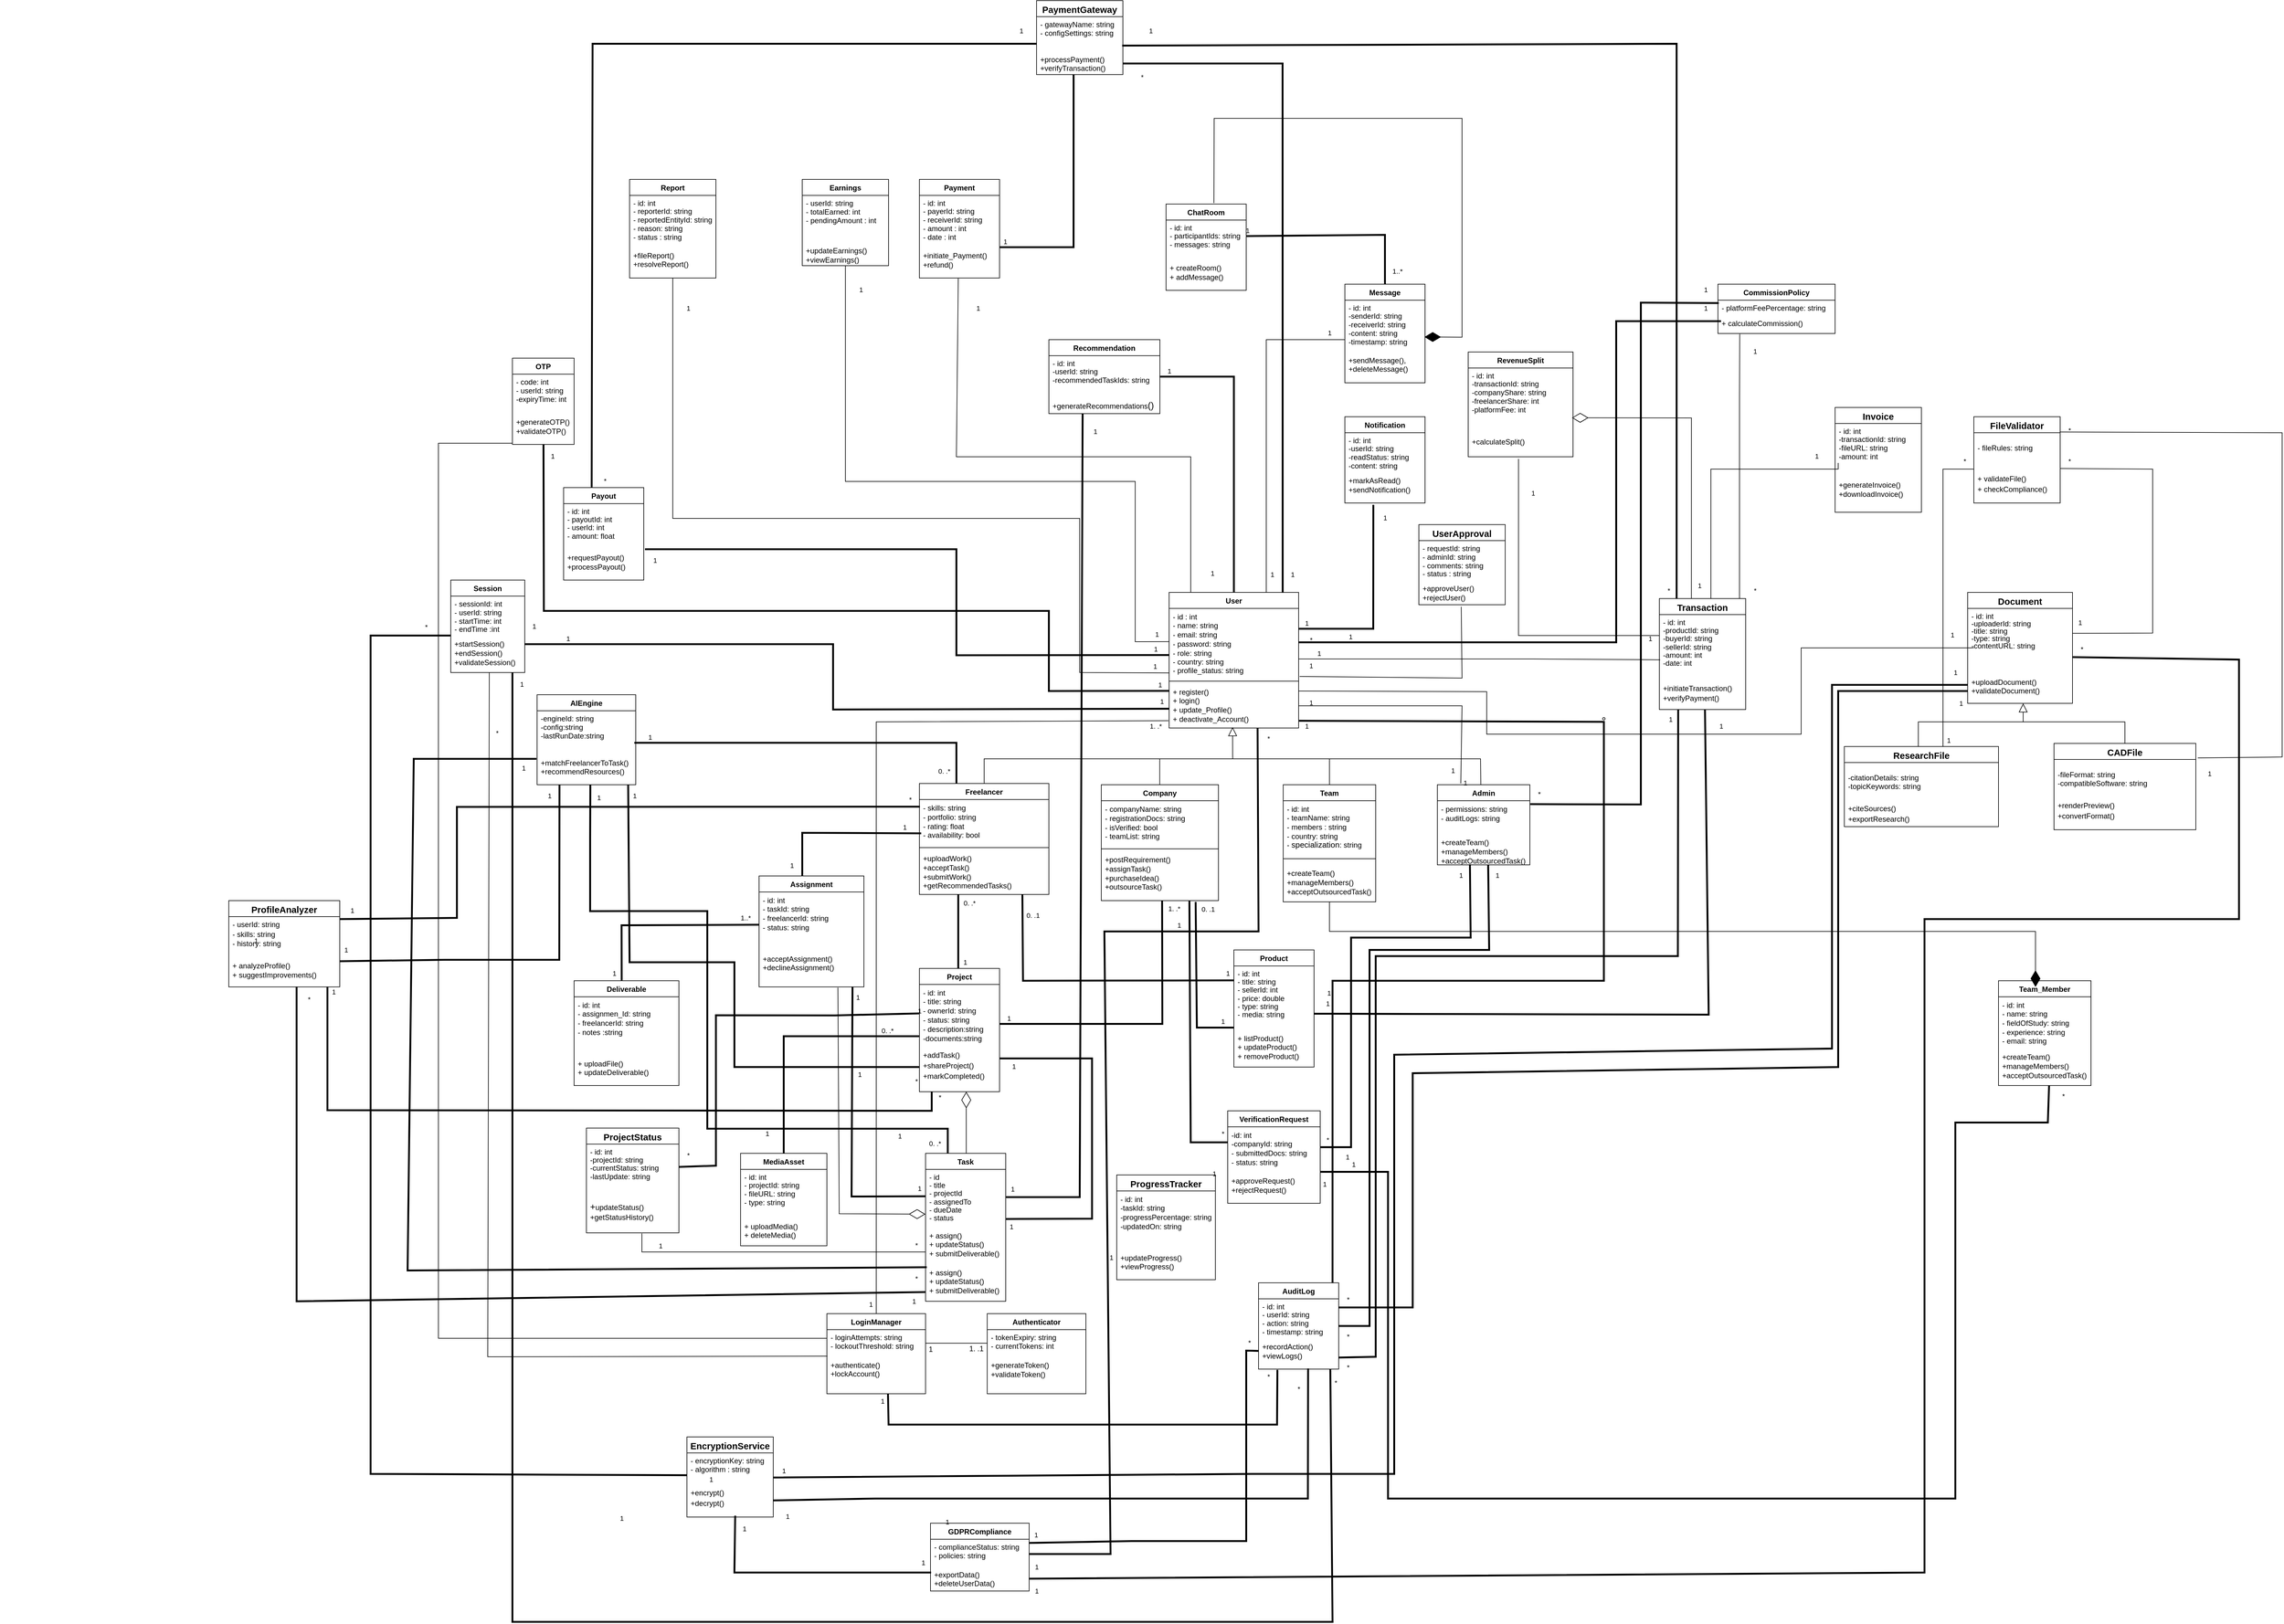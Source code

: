 <mxfile version="26.2.2">
  <diagram name="Page-1" id="uVtHhIc-PTchucTYIBwS">
    <mxGraphModel dx="3940" dy="2880" grid="1" gridSize="10" guides="1" tooltips="1" connect="1" arrows="1" fold="1" page="1" pageScale="1" pageWidth="1100" pageHeight="850" math="0" shadow="0">
      <root>
        <mxCell id="0" />
        <mxCell id="1" parent="0" />
        <mxCell id="LIExgGl9oFd5bkfnSOBh-24" value="User" style="swimlane;fontStyle=1;align=center;verticalAlign=top;childLayout=stackLayout;horizontal=1;startSize=26;horizontalStack=0;resizeParent=1;resizeParentMax=0;resizeLast=0;collapsible=1;marginBottom=0;whiteSpace=wrap;html=1;labelBackgroundColor=none;" parent="1" vertex="1">
          <mxGeometry x="735" y="-150" width="210" height="220" as="geometry" />
        </mxCell>
        <mxCell id="LIExgGl9oFd5bkfnSOBh-25" value="- id : int&lt;div&gt;-&amp;nbsp;&lt;span style=&quot;font-family: Aptos, sans-serif; line-height: 125%;&quot;&gt;&lt;font&gt;name&lt;/font&gt;&lt;/span&gt;: string&lt;/div&gt;-&amp;nbsp;&lt;span style=&quot;line-height: 115%; font-family: Aptos, sans-serif;&quot;&gt;&lt;font&gt;email&lt;/font&gt;&lt;/span&gt;: string&lt;div&gt;&lt;span style=&quot;&quot;&gt;- password: string&lt;/span&gt;&lt;/div&gt;&lt;div&gt;&lt;span style=&quot;&quot;&gt;- role: string&lt;/span&gt;&lt;/div&gt;&lt;div&gt;&lt;span style=&quot;&quot;&gt;- country: string&lt;/span&gt;&lt;/div&gt;&lt;div&gt;&lt;span style=&quot;&quot;&gt;- profile_status: string&amp;nbsp;&lt;/span&gt;&lt;/div&gt;&lt;div&gt;&lt;span style=&quot;&quot;&gt;&lt;br&gt;&lt;/span&gt;&lt;/div&gt;" style="text;strokeColor=none;fillColor=none;align=left;verticalAlign=top;spacingLeft=4;spacingRight=4;overflow=hidden;rotatable=0;points=[[0,0.5],[1,0.5]];portConstraint=eastwest;whiteSpace=wrap;html=1;labelBackgroundColor=none;" parent="LIExgGl9oFd5bkfnSOBh-24" vertex="1">
          <mxGeometry y="26" width="210" height="114" as="geometry" />
        </mxCell>
        <mxCell id="LIExgGl9oFd5bkfnSOBh-26" value="" style="line;strokeWidth=1;fillColor=none;align=left;verticalAlign=middle;spacingTop=-1;spacingLeft=3;spacingRight=3;rotatable=0;labelPosition=right;points=[];portConstraint=eastwest;labelBackgroundColor=none;" parent="LIExgGl9oFd5bkfnSOBh-24" vertex="1">
          <mxGeometry y="140" width="210" height="8" as="geometry" />
        </mxCell>
        <mxCell id="LIExgGl9oFd5bkfnSOBh-27" value="+ register()&lt;div&gt;&lt;span style=&quot;line-height: 115%; font-family: Aptos, sans-serif;&quot;&gt;&lt;font&gt;+ login()&lt;/font&gt;&lt;/span&gt;&lt;/div&gt;&lt;div&gt;&lt;span style=&quot;line-height: 115%; font-family: Aptos, sans-serif;&quot;&gt;&lt;font&gt;+ update_Profile()&amp;nbsp;&lt;/font&gt;&lt;/span&gt;&lt;/div&gt;&lt;div&gt;&lt;span style=&quot;line-height: 115%; font-family: Aptos, sans-serif;&quot;&gt;&lt;font&gt;+ deactivate_Account()&lt;/font&gt;&lt;/span&gt;&lt;/div&gt;" style="text;strokeColor=none;fillColor=none;align=left;verticalAlign=top;spacingLeft=4;spacingRight=4;overflow=hidden;rotatable=0;points=[[0,0.5],[1,0.5]];portConstraint=eastwest;whiteSpace=wrap;html=1;labelBackgroundColor=none;" parent="LIExgGl9oFd5bkfnSOBh-24" vertex="1">
          <mxGeometry y="148" width="210" height="72" as="geometry" />
        </mxCell>
        <mxCell id="LIExgGl9oFd5bkfnSOBh-30" value="Freelancer" style="swimlane;fontStyle=1;align=center;verticalAlign=top;childLayout=stackLayout;horizontal=1;startSize=26;horizontalStack=0;resizeParent=1;resizeParentMax=0;resizeLast=0;collapsible=1;marginBottom=0;whiteSpace=wrap;html=1;labelBackgroundColor=none;" parent="1" vertex="1">
          <mxGeometry x="330" y="160" width="210" height="180" as="geometry" />
        </mxCell>
        <mxCell id="LIExgGl9oFd5bkfnSOBh-31" value="&lt;div&gt;-&amp;nbsp;&lt;span style=&quot;line-height: 115%; font-family: Aptos, sans-serif;&quot;&gt;&lt;font&gt;skills&lt;/font&gt;&lt;/span&gt;: string&lt;/div&gt;-&amp;nbsp;&lt;span style=&quot;line-height: 115%; font-family: Aptos, sans-serif;&quot;&gt;&lt;font&gt;portfolio&lt;/font&gt;&lt;/span&gt;: string&lt;div&gt;&lt;span style=&quot;&quot;&gt;-&amp;nbsp;&lt;/span&gt;&lt;span style=&quot;line-height: 115%; font-family: Aptos, sans-serif;&quot;&gt;&lt;font&gt;rating&lt;/font&gt;&lt;/span&gt;&lt;span style=&quot;&quot;&gt;: float&lt;/span&gt;&lt;/div&gt;&lt;div&gt;&lt;span style=&quot;&quot;&gt;-&amp;nbsp;&lt;/span&gt;&lt;span style=&quot;line-height: 115%; font-family: Aptos, sans-serif;&quot;&gt;&lt;font&gt;availability&lt;/font&gt;&lt;/span&gt;&lt;span style=&quot;&quot;&gt;: bool&lt;/span&gt;&lt;/div&gt;&lt;div&gt;&lt;span style=&quot;&quot;&gt;&amp;nbsp;&lt;/span&gt;&lt;/div&gt;&lt;div&gt;&lt;span style=&quot;&quot;&gt;&lt;br&gt;&lt;/span&gt;&lt;/div&gt;" style="text;strokeColor=none;fillColor=none;align=left;verticalAlign=top;spacingLeft=4;spacingRight=4;overflow=hidden;rotatable=0;points=[[0,0.5],[1,0.5]];portConstraint=eastwest;whiteSpace=wrap;html=1;labelBackgroundColor=none;" parent="LIExgGl9oFd5bkfnSOBh-30" vertex="1">
          <mxGeometry y="26" width="210" height="74" as="geometry" />
        </mxCell>
        <mxCell id="LIExgGl9oFd5bkfnSOBh-32" value="" style="line;strokeWidth=1;fillColor=none;align=left;verticalAlign=middle;spacingTop=-1;spacingLeft=3;spacingRight=3;rotatable=0;labelPosition=right;points=[];portConstraint=eastwest;labelBackgroundColor=none;" parent="LIExgGl9oFd5bkfnSOBh-30" vertex="1">
          <mxGeometry y="100" width="210" height="8" as="geometry" />
        </mxCell>
        <mxCell id="LIExgGl9oFd5bkfnSOBh-33" value="&lt;span style=&quot;line-height: 115%; font-family: Aptos, sans-serif;&quot;&gt;&lt;font&gt;+uploadWork()&lt;/font&gt;&lt;/span&gt;&lt;div&gt;&lt;span style=&quot;line-height: 115%; font-family: Aptos, sans-serif;&quot;&gt;&lt;font&gt;+acceptTask()&lt;/font&gt;&lt;/span&gt;&lt;/div&gt;&lt;div&gt;&lt;span style=&quot;line-height: 115%; font-family: Aptos, sans-serif;&quot;&gt;&lt;font&gt;+submitWork()&lt;/font&gt;&lt;/span&gt;&lt;/div&gt;&lt;div&gt;&lt;span style=&quot;font-family: Aptos, sans-serif;&quot;&gt;+getRecommendedTasks()&lt;/span&gt;&lt;/div&gt;" style="text;strokeColor=none;fillColor=none;align=left;verticalAlign=top;spacingLeft=4;spacingRight=4;overflow=hidden;rotatable=0;points=[[0,0.5],[1,0.5]];portConstraint=eastwest;whiteSpace=wrap;html=1;labelBackgroundColor=none;" parent="LIExgGl9oFd5bkfnSOBh-30" vertex="1">
          <mxGeometry y="108" width="210" height="72" as="geometry" />
        </mxCell>
        <mxCell id="LIExgGl9oFd5bkfnSOBh-34" value="Team" style="swimlane;fontStyle=1;align=center;verticalAlign=top;childLayout=stackLayout;horizontal=1;startSize=26;horizontalStack=0;resizeParent=1;resizeParentMax=0;resizeLast=0;collapsible=1;marginBottom=0;whiteSpace=wrap;html=1;labelBackgroundColor=none;" parent="1" vertex="1">
          <mxGeometry x="920" y="162" width="150" height="190" as="geometry">
            <mxRectangle x="770" y="290" width="170" height="30" as="alternateBounds" />
          </mxGeometry>
        </mxCell>
        <mxCell id="LIExgGl9oFd5bkfnSOBh-35" value="&lt;div&gt;- id: int&lt;/div&gt;&lt;div&gt;- teamName: string&lt;/div&gt;&lt;div&gt;-&amp;nbsp;&lt;span style=&quot;line-height: 115%; font-family: Aptos, sans-serif;&quot;&gt;&lt;font&gt;members&amp;nbsp;&lt;/font&gt;&lt;/span&gt;: string&lt;/div&gt;-&amp;nbsp;&lt;span style=&quot;line-height: 115%; font-family: Aptos, sans-serif;&quot;&gt;&lt;font&gt;country&lt;/font&gt;&lt;/span&gt;: string&lt;div&gt;&lt;span style=&quot;&quot;&gt;-&amp;nbsp;&lt;/span&gt;&lt;span style=&quot;line-height: 115%; font-family: Aptos, sans-serif;&quot;&gt;&lt;font style=&quot;font-size: 13px;&quot;&gt;specialization&lt;/font&gt;&lt;/span&gt;&lt;span style=&quot;&quot;&gt;: string&lt;/span&gt;&lt;/div&gt;&lt;div&gt;&lt;span style=&quot;&quot;&gt;&amp;nbsp;&lt;/span&gt;&lt;/div&gt;&lt;div&gt;&lt;span style=&quot;&quot;&gt;&lt;br&gt;&lt;/span&gt;&lt;/div&gt;" style="text;strokeColor=none;fillColor=none;align=left;verticalAlign=top;spacingLeft=4;spacingRight=4;overflow=hidden;rotatable=0;points=[[0,0.5],[1,0.5]];portConstraint=eastwest;whiteSpace=wrap;html=1;labelBackgroundColor=none;" parent="LIExgGl9oFd5bkfnSOBh-34" vertex="1">
          <mxGeometry y="26" width="150" height="84" as="geometry" />
        </mxCell>
        <mxCell id="LIExgGl9oFd5bkfnSOBh-36" value="" style="line;strokeWidth=1;fillColor=none;align=left;verticalAlign=middle;spacingTop=-1;spacingLeft=3;spacingRight=3;rotatable=0;labelPosition=right;points=[];portConstraint=eastwest;labelBackgroundColor=none;" parent="LIExgGl9oFd5bkfnSOBh-34" vertex="1">
          <mxGeometry y="110" width="150" height="20" as="geometry" />
        </mxCell>
        <mxCell id="LIExgGl9oFd5bkfnSOBh-37" value="&lt;span style=&quot;line-height: 115%; font-family: Aptos, sans-serif;&quot;&gt;&lt;font&gt;+createTeam()&lt;/font&gt;&lt;/span&gt;&lt;div&gt;&lt;span style=&quot;line-height: 115%; font-family: Aptos, sans-serif;&quot;&gt;&lt;font&gt;+manageMembers()&lt;/font&gt;&lt;/span&gt;&lt;/div&gt;&lt;div&gt;&lt;span style=&quot;line-height: 115%; font-family: Aptos, sans-serif;&quot;&gt;&lt;font&gt;+acceptOutsourcedTask()&lt;/font&gt;&lt;/span&gt;&lt;/div&gt;" style="text;strokeColor=none;fillColor=none;align=left;verticalAlign=top;spacingLeft=4;spacingRight=4;overflow=hidden;rotatable=0;points=[[0,0.5],[1,0.5]];portConstraint=eastwest;whiteSpace=wrap;html=1;labelBackgroundColor=none;" parent="LIExgGl9oFd5bkfnSOBh-34" vertex="1">
          <mxGeometry y="130" width="150" height="60" as="geometry" />
        </mxCell>
        <mxCell id="LIExgGl9oFd5bkfnSOBh-38" value="Company" style="swimlane;fontStyle=1;align=center;verticalAlign=top;childLayout=stackLayout;horizontal=1;startSize=26;horizontalStack=0;resizeParent=1;resizeParentMax=0;resizeLast=0;collapsible=1;marginBottom=0;whiteSpace=wrap;html=1;labelBackgroundColor=none;" parent="1" vertex="1">
          <mxGeometry x="625" y="162" width="190" height="188" as="geometry">
            <mxRectangle x="770" y="290" width="170" height="30" as="alternateBounds" />
          </mxGeometry>
        </mxCell>
        <mxCell id="LIExgGl9oFd5bkfnSOBh-39" value="&lt;div&gt;-&amp;nbsp;&lt;span style=&quot;line-height: 115%; font-family: Aptos, sans-serif;&quot;&gt;&lt;font&gt;companyName&lt;/font&gt;&lt;/span&gt;: string&lt;/div&gt;-&amp;nbsp;&lt;span style=&quot;line-height: 115%; font-family: Aptos, sans-serif;&quot;&gt;&lt;font&gt;registrationDocs&lt;/font&gt;&lt;/span&gt;: string&lt;div&gt;&lt;span style=&quot;&quot;&gt;-&amp;nbsp;&lt;/span&gt;&lt;span style=&quot;line-height: 115%; font-family: Aptos, sans-serif;&quot;&gt;&lt;font&gt;isVerified&lt;/font&gt;&lt;/span&gt;&lt;span style=&quot;&quot;&gt;: bool&lt;/span&gt;&lt;/div&gt;&lt;div&gt;&lt;span style=&quot;&quot;&gt;-&amp;nbsp;&lt;/span&gt;&lt;span style=&quot;line-height: 115%; font-family: Aptos, sans-serif;&quot;&gt;&lt;font&gt;teamList&lt;/font&gt;&lt;/span&gt;&lt;span style=&quot;&quot;&gt;: string&lt;/span&gt;&lt;/div&gt;&lt;div&gt;&lt;span style=&quot;&quot;&gt;&lt;br&gt;&lt;/span&gt;&lt;/div&gt;&lt;div&gt;&lt;span style=&quot;&quot;&gt;&amp;nbsp;&lt;/span&gt;&lt;/div&gt;&lt;div&gt;&lt;span style=&quot;&quot;&gt;&lt;br&gt;&lt;/span&gt;&lt;/div&gt;" style="text;strokeColor=none;fillColor=none;align=left;verticalAlign=top;spacingLeft=4;spacingRight=4;overflow=hidden;rotatable=0;points=[[0,0.5],[1,0.5]];portConstraint=eastwest;whiteSpace=wrap;html=1;labelBackgroundColor=none;" parent="LIExgGl9oFd5bkfnSOBh-38" vertex="1">
          <mxGeometry y="26" width="190" height="74" as="geometry" />
        </mxCell>
        <mxCell id="LIExgGl9oFd5bkfnSOBh-40" value="" style="line;strokeWidth=1;fillColor=none;align=left;verticalAlign=middle;spacingTop=-1;spacingLeft=3;spacingRight=3;rotatable=0;labelPosition=right;points=[];portConstraint=eastwest;labelBackgroundColor=none;" parent="LIExgGl9oFd5bkfnSOBh-38" vertex="1">
          <mxGeometry y="100" width="190" height="8" as="geometry" />
        </mxCell>
        <mxCell id="LIExgGl9oFd5bkfnSOBh-41" value="&lt;span style=&quot;line-height: 115%; font-family: Aptos, sans-serif;&quot;&gt;&lt;font&gt;+postRequirement()&lt;/font&gt;&lt;/span&gt;&lt;div&gt;&lt;span style=&quot;line-height: 115%; font-family: Aptos, sans-serif;&quot;&gt;&lt;font&gt;+assignTask()&lt;/font&gt;&lt;/span&gt;&lt;/div&gt;&lt;div&gt;&lt;span style=&quot;line-height: 115%; font-family: Aptos, sans-serif;&quot;&gt;&lt;font&gt;+purchaseIdea()&lt;/font&gt;&lt;/span&gt;&lt;/div&gt;&lt;div&gt;&lt;span style=&quot;line-height: 115%; font-family: Aptos, sans-serif;&quot;&gt;&lt;font&gt;+outsourceTask()&lt;/font&gt;&lt;/span&gt;&lt;/div&gt;" style="text;strokeColor=none;fillColor=none;align=left;verticalAlign=top;spacingLeft=4;spacingRight=4;overflow=hidden;rotatable=0;points=[[0,0.5],[1,0.5]];portConstraint=eastwest;whiteSpace=wrap;html=1;labelBackgroundColor=none;" parent="LIExgGl9oFd5bkfnSOBh-38" vertex="1">
          <mxGeometry y="108" width="190" height="80" as="geometry" />
        </mxCell>
        <mxCell id="LIExgGl9oFd5bkfnSOBh-43" value="Team_Member" style="swimlane;fontStyle=1;align=center;verticalAlign=top;childLayout=stackLayout;horizontal=1;startSize=26;horizontalStack=0;resizeParent=1;resizeParentMax=0;resizeLast=0;collapsible=1;marginBottom=0;whiteSpace=wrap;html=1;labelBackgroundColor=none;" parent="1" vertex="1">
          <mxGeometry x="2080" y="480" width="150" height="170" as="geometry">
            <mxRectangle x="770" y="290" width="170" height="30" as="alternateBounds" />
          </mxGeometry>
        </mxCell>
        <mxCell id="LIExgGl9oFd5bkfnSOBh-44" value="&lt;div&gt;- id: int&lt;/div&gt;&lt;div&gt;- name: string&lt;/div&gt;&lt;div&gt;-&amp;nbsp;&lt;span style=&quot;line-height: 115%; font-family: Aptos, sans-serif;&quot;&gt;&lt;font&gt;fieldOfStudy&lt;/font&gt;&lt;/span&gt;: string&lt;/div&gt;-&amp;nbsp;&lt;span style=&quot;line-height: 115%; font-family: Aptos, sans-serif;&quot;&gt;&lt;font&gt;experience&lt;/font&gt;&lt;/span&gt;: string&lt;div&gt;&lt;span style=&quot;&quot;&gt;-&amp;nbsp;&lt;/span&gt;&lt;span style=&quot;font-family: Aptos, sans-serif; line-height: 105%;&quot;&gt;&lt;font&gt;email&lt;/font&gt;&lt;/span&gt;&lt;span style=&quot;&quot;&gt;: string&lt;/span&gt;&lt;/div&gt;&lt;div&gt;&lt;span style=&quot;&quot;&gt;&amp;nbsp;&lt;/span&gt;&lt;/div&gt;&lt;div&gt;&lt;span style=&quot;&quot;&gt;&lt;br&gt;&lt;/span&gt;&lt;/div&gt;" style="text;strokeColor=none;fillColor=none;align=left;verticalAlign=top;spacingLeft=4;spacingRight=4;overflow=hidden;rotatable=0;points=[[0,0.5],[1,0.5]];portConstraint=eastwest;whiteSpace=wrap;html=1;labelBackgroundColor=none;" parent="LIExgGl9oFd5bkfnSOBh-43" vertex="1">
          <mxGeometry y="26" width="150" height="84" as="geometry" />
        </mxCell>
        <mxCell id="LIExgGl9oFd5bkfnSOBh-45" value="" style="line;strokeWidth=1;fillColor=none;align=left;verticalAlign=middle;spacingTop=-1;spacingLeft=3;spacingRight=3;rotatable=0;labelPosition=right;points=[];portConstraint=eastwest;labelBackgroundColor=none;" parent="LIExgGl9oFd5bkfnSOBh-43" vertex="1">
          <mxGeometry y="110" width="150" as="geometry" />
        </mxCell>
        <mxCell id="LIExgGl9oFd5bkfnSOBh-46" value="&lt;span style=&quot;line-height: 115%; font-family: Aptos, sans-serif;&quot;&gt;&lt;font&gt;+createTeam()&lt;/font&gt;&lt;/span&gt;&lt;div&gt;&lt;span style=&quot;line-height: 115%; font-family: Aptos, sans-serif;&quot;&gt;&lt;font&gt;+manageMembers()&lt;/font&gt;&lt;/span&gt;&lt;/div&gt;&lt;div&gt;&lt;span style=&quot;line-height: 115%; font-family: Aptos, sans-serif;&quot;&gt;&lt;font&gt;+acceptOutsourcedTask()&lt;/font&gt;&lt;/span&gt;&lt;/div&gt;" style="text;strokeColor=none;fillColor=none;align=left;verticalAlign=top;spacingLeft=4;spacingRight=4;overflow=hidden;rotatable=0;points=[[0,0.5],[1,0.5]];portConstraint=eastwest;whiteSpace=wrap;html=1;labelBackgroundColor=none;" parent="LIExgGl9oFd5bkfnSOBh-43" vertex="1">
          <mxGeometry y="110" width="150" height="60" as="geometry" />
        </mxCell>
        <mxCell id="LIExgGl9oFd5bkfnSOBh-48" value="Admin" style="swimlane;fontStyle=1;align=center;verticalAlign=top;childLayout=stackLayout;horizontal=1;startSize=26;horizontalStack=0;resizeParent=1;resizeParentMax=0;resizeLast=0;collapsible=1;marginBottom=0;whiteSpace=wrap;html=1;labelBackgroundColor=none;" parent="1" vertex="1">
          <mxGeometry x="1170" y="162" width="150" height="130" as="geometry">
            <mxRectangle x="770" y="290" width="170" height="30" as="alternateBounds" />
          </mxGeometry>
        </mxCell>
        <mxCell id="LIExgGl9oFd5bkfnSOBh-49" value="&lt;div&gt;&lt;span style=&quot;&quot;&gt;-&amp;nbsp;&lt;/span&gt;&lt;span style=&quot;line-height: 115%; font-family: Aptos, sans-serif;&quot;&gt;permissions&lt;/span&gt;&lt;span style=&quot;&quot;&gt;: string&lt;/span&gt;&lt;/div&gt;&lt;div&gt;-&amp;nbsp;&lt;span style=&quot;line-height: 115%; font-family: Aptos, sans-serif;&quot;&gt;&lt;font style=&quot;line-height: 105%;&quot;&gt;auditLogs&lt;/font&gt;&lt;/span&gt;: string&lt;/div&gt;&lt;br&gt;&lt;div&gt;&lt;span style=&quot;&quot;&gt;&amp;nbsp;&lt;/span&gt;&lt;/div&gt;&lt;div&gt;&lt;span style=&quot;&quot;&gt;&lt;br&gt;&lt;/span&gt;&lt;/div&gt;" style="text;strokeColor=none;fillColor=none;align=left;verticalAlign=top;spacingLeft=4;spacingRight=4;overflow=hidden;rotatable=0;points=[[0,0.5],[1,0.5]];portConstraint=eastwest;whiteSpace=wrap;html=1;labelBackgroundColor=none;" parent="LIExgGl9oFd5bkfnSOBh-48" vertex="1">
          <mxGeometry y="26" width="150" height="54" as="geometry" />
        </mxCell>
        <mxCell id="LIExgGl9oFd5bkfnSOBh-50" value="" style="line;strokeWidth=1;fillColor=none;align=left;verticalAlign=middle;spacingTop=-1;spacingLeft=3;spacingRight=3;rotatable=0;labelPosition=right;points=[];portConstraint=eastwest;labelBackgroundColor=none;" parent="LIExgGl9oFd5bkfnSOBh-48" vertex="1">
          <mxGeometry y="80" width="150" as="geometry" />
        </mxCell>
        <mxCell id="LIExgGl9oFd5bkfnSOBh-51" value="&lt;span style=&quot;line-height: 115%; font-family: Aptos, sans-serif;&quot;&gt;&lt;font&gt;+createTeam()&lt;/font&gt;&lt;/span&gt;&lt;div&gt;&lt;span style=&quot;line-height: 115%; font-family: Aptos, sans-serif;&quot;&gt;&lt;font&gt;+manageMembers()&lt;/font&gt;&lt;/span&gt;&lt;/div&gt;&lt;div&gt;&lt;span style=&quot;line-height: 115%; font-family: Aptos, sans-serif;&quot;&gt;&lt;font&gt;+acceptOutsourcedTask()&lt;/font&gt;&lt;/span&gt;&lt;/div&gt;" style="text;fillColor=none;align=left;verticalAlign=top;spacingLeft=4;spacingRight=4;overflow=hidden;rotatable=0;points=[[0,0.5],[1,0.5]];portConstraint=eastwest;whiteSpace=wrap;html=1;labelBackgroundColor=none;" parent="LIExgGl9oFd5bkfnSOBh-48" vertex="1">
          <mxGeometry y="80" width="150" height="50" as="geometry" />
        </mxCell>
        <mxCell id="LIExgGl9oFd5bkfnSOBh-52" value="&lt;span style=&quot;line-height: 115%; font-family: Aptos, sans-serif;&quot;&gt;&lt;font&gt;VerificationRequest&lt;/font&gt;&lt;/span&gt;" style="swimlane;fontStyle=1;align=center;verticalAlign=top;childLayout=stackLayout;horizontal=1;startSize=26;horizontalStack=0;resizeParent=1;resizeParentMax=0;resizeLast=0;collapsible=1;marginBottom=0;whiteSpace=wrap;html=1;labelBackgroundColor=none;" parent="1" vertex="1">
          <mxGeometry x="830" y="691" width="150" height="150" as="geometry">
            <mxRectangle x="770" y="290" width="170" height="30" as="alternateBounds" />
          </mxGeometry>
        </mxCell>
        <mxCell id="LIExgGl9oFd5bkfnSOBh-53" value="&lt;div&gt;-id: int&lt;/div&gt;&lt;div&gt;&lt;span style=&quot;&quot;&gt;-&lt;/span&gt;&lt;span style=&quot;line-height: 115%; font-family: Aptos, sans-serif;&quot;&gt;&lt;font&gt;companyId&lt;/font&gt;&lt;/span&gt;&lt;span style=&quot;&quot;&gt;: string&lt;/span&gt;&lt;/div&gt;&lt;div&gt;-&amp;nbsp;&lt;span style=&quot;line-height: 115%; font-family: Aptos, sans-serif;&quot;&gt;&lt;font&gt;submittedDocs&lt;/font&gt;&lt;/span&gt;: string&lt;/div&gt;&lt;div&gt;&lt;span style=&quot;line-height: 115%; font-family: Aptos, sans-serif;&quot;&gt;&lt;font&gt;- status: string&lt;/font&gt;&lt;/span&gt;&lt;/div&gt;&lt;br&gt;&lt;div&gt;&lt;span style=&quot;&quot;&gt;&amp;nbsp;&lt;/span&gt;&lt;/div&gt;&lt;div&gt;&lt;span style=&quot;&quot;&gt;&lt;br&gt;&lt;/span&gt;&lt;/div&gt;" style="text;strokeColor=none;fillColor=none;align=left;verticalAlign=top;spacingLeft=4;spacingRight=4;overflow=hidden;rotatable=0;points=[[0,0.5],[1,0.5]];portConstraint=eastwest;whiteSpace=wrap;html=1;labelBackgroundColor=none;" parent="LIExgGl9oFd5bkfnSOBh-52" vertex="1">
          <mxGeometry y="26" width="150" height="74" as="geometry" />
        </mxCell>
        <mxCell id="LIExgGl9oFd5bkfnSOBh-54" value="" style="line;strokeWidth=1;fillColor=none;align=left;verticalAlign=middle;spacingTop=-1;spacingLeft=3;spacingRight=3;rotatable=0;labelPosition=right;points=[];portConstraint=eastwest;labelBackgroundColor=none;" parent="LIExgGl9oFd5bkfnSOBh-52" vertex="1">
          <mxGeometry y="100" width="150" as="geometry" />
        </mxCell>
        <mxCell id="LIExgGl9oFd5bkfnSOBh-55" value="&lt;span style=&quot;line-height: 115%; font-family: Aptos, sans-serif;&quot;&gt;&lt;font&gt;+approveRequest() +rejectRequest()&lt;/font&gt;&lt;/span&gt;" style="text;fillColor=none;align=left;verticalAlign=top;spacingLeft=4;spacingRight=4;overflow=hidden;rotatable=0;points=[[0,0.5],[1,0.5]];portConstraint=eastwest;whiteSpace=wrap;html=1;labelBackgroundColor=none;" parent="LIExgGl9oFd5bkfnSOBh-52" vertex="1">
          <mxGeometry y="100" width="150" height="50" as="geometry" />
        </mxCell>
        <mxCell id="LIExgGl9oFd5bkfnSOBh-56" value="&lt;span style=&quot;line-height: 115%; font-family: Aptos, sans-serif;&quot;&gt;&lt;font&gt;Project&lt;/font&gt;&lt;/span&gt;" style="swimlane;fontStyle=1;align=center;verticalAlign=top;childLayout=stackLayout;horizontal=1;startSize=26;horizontalStack=0;resizeParent=1;resizeParentMax=0;resizeLast=0;collapsible=1;marginBottom=0;whiteSpace=wrap;html=1;labelBackgroundColor=none;" parent="1" vertex="1">
          <mxGeometry x="330" y="460" width="130" height="200" as="geometry">
            <mxRectangle x="770" y="290" width="170" height="30" as="alternateBounds" />
          </mxGeometry>
        </mxCell>
        <mxCell id="LIExgGl9oFd5bkfnSOBh-57" value="&lt;div&gt;- id: int&lt;/div&gt;&lt;div&gt;&lt;span style=&quot;&quot;&gt;-&amp;nbsp;&lt;/span&gt;&lt;span style=&quot;line-height: 115%; font-family: Aptos, sans-serif;&quot;&gt;&lt;font&gt;title&lt;/font&gt;&lt;/span&gt;&lt;span style=&quot;&quot;&gt;: string&lt;/span&gt;&lt;/div&gt;&lt;div&gt;-&amp;nbsp;&lt;span style=&quot;line-height: 115%; font-family: Aptos, sans-serif;&quot;&gt;&lt;font&gt;ownerId&lt;/font&gt;&lt;/span&gt;: string&lt;/div&gt;&lt;div&gt;&lt;span style=&quot;line-height: 115%; font-family: Aptos, sans-serif;&quot;&gt;&lt;font&gt;- status: string&lt;/font&gt;&lt;/span&gt;&lt;/div&gt;&lt;div&gt;&lt;font&gt;&lt;span style=&quot;line-height: 115%; font-family: Aptos, sans-serif;&quot;&gt;&lt;font style=&quot;&quot;&gt;-&amp;nbsp;&lt;/font&gt;&lt;/span&gt;&lt;span style=&quot;font-family: Aptos, sans-serif;&quot;&gt;description:string&lt;/span&gt;&lt;/font&gt;&lt;/div&gt;&lt;div&gt;&lt;font&gt;&lt;span style=&quot;font-family: Aptos, sans-serif;&quot;&gt;-documents:string&lt;/span&gt;&lt;/font&gt;&lt;/div&gt;&lt;br&gt;&lt;div&gt;&lt;span style=&quot;&quot;&gt;&amp;nbsp;&lt;/span&gt;&lt;/div&gt;&lt;div&gt;&lt;span style=&quot;&quot;&gt;&lt;br&gt;&lt;/span&gt;&lt;/div&gt;" style="text;strokeColor=none;fillColor=none;align=left;verticalAlign=top;spacingLeft=4;spacingRight=4;overflow=hidden;rotatable=0;points=[[0,0.5],[1,0.5]];portConstraint=eastwest;whiteSpace=wrap;html=1;labelBackgroundColor=none;" parent="LIExgGl9oFd5bkfnSOBh-56" vertex="1">
          <mxGeometry y="26" width="130" height="94" as="geometry" />
        </mxCell>
        <mxCell id="LIExgGl9oFd5bkfnSOBh-58" value="" style="line;strokeWidth=1;fillColor=none;align=left;verticalAlign=middle;spacingTop=-1;spacingLeft=3;spacingRight=3;rotatable=0;labelPosition=right;points=[];portConstraint=eastwest;labelBackgroundColor=none;" parent="LIExgGl9oFd5bkfnSOBh-56" vertex="1">
          <mxGeometry y="120" width="130" as="geometry" />
        </mxCell>
        <mxCell id="LIExgGl9oFd5bkfnSOBh-59" value="&lt;p style=&quot;line-height: 40%;&quot; class=&quot;MsoNoSpacing&quot;&gt;&lt;font&gt;+addTask()&lt;/font&gt;&lt;/p&gt;&lt;p style=&quot;line-height: 40%;&quot; class=&quot;MsoNoSpacing&quot;&gt;&lt;span style=&quot;&quot;&gt;+shareProject()&lt;/span&gt;&lt;/p&gt;&lt;p style=&quot;line-height: 40%;&quot; class=&quot;MsoNoSpacing&quot;&gt;&lt;span style=&quot;&quot;&gt;+markCompleted()&lt;/span&gt;&lt;/p&gt;" style="text;fillColor=none;align=left;verticalAlign=top;spacingLeft=4;spacingRight=4;overflow=hidden;rotatable=0;points=[[0,0.5],[1,0.5]];portConstraint=eastwest;whiteSpace=wrap;html=1;labelBackgroundColor=none;" parent="LIExgGl9oFd5bkfnSOBh-56" vertex="1">
          <mxGeometry y="120" width="130" height="80" as="geometry" />
        </mxCell>
        <mxCell id="LIExgGl9oFd5bkfnSOBh-60" value="&lt;span style=&quot;line-height: 115%; font-family: Aptos, sans-serif;&quot;&gt;&lt;font&gt;Assignment&lt;/font&gt;&lt;/span&gt;" style="swimlane;fontStyle=1;align=center;verticalAlign=top;childLayout=stackLayout;horizontal=1;startSize=26;horizontalStack=0;resizeParent=1;resizeParentMax=0;resizeLast=0;collapsible=1;marginBottom=0;whiteSpace=wrap;html=1;labelBackgroundColor=none;" parent="1" vertex="1">
          <mxGeometry x="70" y="310" width="170" height="180" as="geometry">
            <mxRectangle x="770" y="290" width="170" height="30" as="alternateBounds" />
          </mxGeometry>
        </mxCell>
        <mxCell id="LIExgGl9oFd5bkfnSOBh-61" value="&lt;div&gt;- id: int&lt;/div&gt;&lt;div&gt;&lt;span style=&quot;&quot;&gt;-&amp;nbsp;&lt;/span&gt;&lt;span style=&quot;line-height: 115%; font-family: Aptos, sans-serif;&quot;&gt;&lt;font&gt;taskId&lt;/font&gt;&lt;/span&gt;&lt;span style=&quot;&quot;&gt;: string&lt;/span&gt;&lt;/div&gt;&lt;div&gt;-&amp;nbsp;&lt;span style=&quot;line-height: 115%; font-family: Aptos, sans-serif;&quot;&gt;&lt;font&gt;freelancerId&lt;/font&gt;&lt;/span&gt;: string&lt;/div&gt;&lt;div&gt;&lt;span style=&quot;line-height: 115%; font-family: Aptos, sans-serif;&quot;&gt;&lt;font&gt;- status: string&lt;/font&gt;&lt;/span&gt;&lt;/div&gt;&lt;div&gt;&lt;br&gt;&lt;/div&gt;&lt;div&gt;&lt;font&gt;&lt;span style=&quot;font-family: Aptos, sans-serif;&quot;&gt;&lt;br&gt;&lt;/span&gt;&lt;/font&gt;&lt;/div&gt;&lt;br&gt;&lt;div&gt;&lt;span style=&quot;&quot;&gt;&amp;nbsp;&lt;/span&gt;&lt;/div&gt;&lt;div&gt;&lt;span style=&quot;&quot;&gt;&lt;br&gt;&lt;/span&gt;&lt;/div&gt;" style="text;strokeColor=none;fillColor=none;align=left;verticalAlign=top;spacingLeft=4;spacingRight=4;overflow=hidden;rotatable=0;points=[[0,0.5],[1,0.5]];portConstraint=eastwest;whiteSpace=wrap;html=1;labelBackgroundColor=none;" parent="LIExgGl9oFd5bkfnSOBh-60" vertex="1">
          <mxGeometry y="26" width="170" height="84" as="geometry" />
        </mxCell>
        <mxCell id="LIExgGl9oFd5bkfnSOBh-62" value="" style="line;strokeWidth=1;fillColor=none;align=left;verticalAlign=middle;spacingTop=-1;spacingLeft=3;spacingRight=3;rotatable=0;labelPosition=right;points=[];portConstraint=eastwest;labelBackgroundColor=none;" parent="LIExgGl9oFd5bkfnSOBh-60" vertex="1">
          <mxGeometry y="110" width="170" as="geometry" />
        </mxCell>
        <mxCell id="LIExgGl9oFd5bkfnSOBh-63" value="&lt;p style=&quot;line-height: 40%;&quot; class=&quot;MsoNoSpacing&quot;&gt;&lt;span style=&quot;line-height: 115%;&quot;&gt;&lt;font&gt;+acceptAssignment() +declineAssignment()&lt;/font&gt;&lt;/span&gt;&lt;/p&gt;" style="text;fillColor=none;align=left;verticalAlign=top;spacingLeft=4;spacingRight=4;overflow=hidden;rotatable=0;points=[[0,0.5],[1,0.5]];portConstraint=eastwest;whiteSpace=wrap;html=1;labelBackgroundColor=none;" parent="LIExgGl9oFd5bkfnSOBh-60" vertex="1">
          <mxGeometry y="110" width="170" height="70" as="geometry" />
        </mxCell>
        <mxCell id="LIExgGl9oFd5bkfnSOBh-64" value="&lt;span style=&quot;line-height: 115%;&quot;&gt;&lt;font&gt;Deliverable&lt;/font&gt;&lt;/span&gt;" style="swimlane;fontStyle=1;align=center;verticalAlign=top;childLayout=stackLayout;horizontal=1;startSize=26;horizontalStack=0;resizeParent=1;resizeParentMax=0;resizeLast=0;collapsible=1;marginBottom=0;whiteSpace=wrap;html=1;labelBackgroundColor=none;" parent="1" vertex="1">
          <mxGeometry x="-230" y="480" width="170" height="170" as="geometry">
            <mxRectangle x="770" y="290" width="170" height="30" as="alternateBounds" />
          </mxGeometry>
        </mxCell>
        <mxCell id="1KdMbGPUWbHHXK_-4Dj--163" value="" style="endArrow=none;html=1;rounded=0;entryX=0.521;entryY=0.999;entryDx=0;entryDy=0;entryPerimeter=0;exitX=0;exitY=0.167;exitDx=0;exitDy=0;exitPerimeter=0;labelBackgroundColor=none;fontColor=default;" parent="LIExgGl9oFd5bkfnSOBh-64" target="LIExgGl9oFd5bkfnSOBh-217" edge="1">
          <mxGeometry relative="1" as="geometry">
            <mxPoint x="410.84" y="609.0" as="sourcePoint" />
            <mxPoint x="-140.0" y="-510" as="targetPoint" />
            <Array as="points">
              <mxPoint x="-140" y="610" />
            </Array>
          </mxGeometry>
        </mxCell>
        <mxCell id="LIExgGl9oFd5bkfnSOBh-65" value="&lt;div&gt;- id: int&lt;/div&gt;&lt;div&gt;&lt;span style=&quot;&quot;&gt;-&amp;nbsp;&lt;/span&gt;&lt;span style=&quot;line-height: 115%; font-family: Aptos, sans-serif;&quot;&gt;&lt;font&gt;assignmen_Id&lt;/font&gt;&lt;/span&gt;&lt;span style=&quot;&quot;&gt;: string&lt;/span&gt;&lt;/div&gt;&lt;div&gt;-&amp;nbsp;&lt;span style=&quot;line-height: 115%; font-family: Aptos, sans-serif;&quot;&gt;&lt;font&gt;freelancerId&lt;/font&gt;&lt;/span&gt;: string&lt;/div&gt;&lt;div&gt;&lt;span style=&quot;line-height: 115%; font-family: Aptos, sans-serif;&quot;&gt;&lt;font&gt;- notes :string&lt;/font&gt;&lt;/span&gt;&lt;/div&gt;&lt;div&gt;&lt;font&gt;&lt;span style=&quot;font-family: Aptos, sans-serif;&quot;&gt;&lt;br&gt;&lt;/span&gt;&lt;/font&gt;&lt;/div&gt;&lt;br&gt;&lt;div&gt;&lt;span style=&quot;&quot;&gt;&amp;nbsp;&lt;/span&gt;&lt;/div&gt;&lt;div&gt;&lt;span style=&quot;&quot;&gt;&lt;br&gt;&lt;/span&gt;&lt;/div&gt;" style="text;strokeColor=none;fillColor=none;align=left;verticalAlign=top;spacingLeft=4;spacingRight=4;overflow=hidden;rotatable=0;points=[[0,0.5],[1,0.5]];portConstraint=eastwest;whiteSpace=wrap;html=1;labelBackgroundColor=none;" parent="LIExgGl9oFd5bkfnSOBh-64" vertex="1">
          <mxGeometry y="26" width="170" height="84" as="geometry" />
        </mxCell>
        <mxCell id="LIExgGl9oFd5bkfnSOBh-66" value="" style="line;strokeWidth=1;fillColor=none;align=left;verticalAlign=middle;spacingTop=-1;spacingLeft=3;spacingRight=3;rotatable=0;labelPosition=right;points=[];portConstraint=eastwest;labelBackgroundColor=none;" parent="LIExgGl9oFd5bkfnSOBh-64" vertex="1">
          <mxGeometry y="110" width="170" as="geometry" />
        </mxCell>
        <mxCell id="LIExgGl9oFd5bkfnSOBh-67" value="&lt;p style=&quot;line-height: 40%;&quot; class=&quot;MsoNoSpacing&quot;&gt;&lt;span style=&quot;line-height: 115%;&quot;&gt;&lt;font&gt;+ uploadFile()&lt;br&gt;+ updateDeliverable()&lt;/font&gt;&lt;/span&gt;&lt;/p&gt;" style="text;fillColor=none;align=left;verticalAlign=top;spacingLeft=4;spacingRight=4;overflow=hidden;rotatable=0;points=[[0,0.5],[1,0.5]];portConstraint=eastwest;whiteSpace=wrap;html=1;labelBackgroundColor=none;" parent="LIExgGl9oFd5bkfnSOBh-64" vertex="1">
          <mxGeometry y="110" width="170" height="60" as="geometry" />
        </mxCell>
        <mxCell id="LIExgGl9oFd5bkfnSOBh-68" value="&lt;span style=&quot;font-size:11.0pt;line-height:115%;&lt;br/&gt;font-family:&amp;quot;Aptos&amp;quot;,sans-serif;mso-ascii-theme-font:minor-latin;mso-fareast-font-family:&lt;br/&gt;Aptos;mso-fareast-theme-font:minor-latin;mso-hansi-theme-font:minor-latin;&lt;br/&gt;mso-bidi-font-family:&amp;quot;Times New Roman&amp;quot;;mso-bidi-theme-font:minor-bidi;&lt;br/&gt;mso-ansi-language:EN-US;mso-fareast-language:EN-US;mso-bidi-language:AR-SA&quot;&gt;ProjectStatus&lt;/span&gt;" style="swimlane;fontStyle=1;align=center;verticalAlign=top;childLayout=stackLayout;horizontal=1;startSize=26;horizontalStack=0;resizeParent=1;resizeParentMax=0;resizeLast=0;collapsible=1;marginBottom=0;whiteSpace=wrap;html=1;labelBackgroundColor=none;" parent="1" vertex="1">
          <mxGeometry x="-210" y="718.96" width="150" height="170" as="geometry">
            <mxRectangle x="770" y="290" width="170" height="30" as="alternateBounds" />
          </mxGeometry>
        </mxCell>
        <mxCell id="LIExgGl9oFd5bkfnSOBh-69" value="&lt;div style=&quot;line-height: 110%;&quot;&gt;- id: int&lt;/div&gt;&lt;div style=&quot;line-height: 110%;&quot;&gt;&lt;span style=&quot;font-family: Aptos, sans-serif;&quot;&gt;-projectId:&amp;nbsp;&lt;/span&gt;&lt;span style=&quot;font-family: Aptos, sans-serif;&quot;&gt;string&lt;/span&gt;&lt;/div&gt;&lt;div style=&quot;line-height: 110%;&quot;&gt;&lt;span style=&quot;font-family: Aptos, sans-serif;&quot;&gt;&lt;font&gt;-currentStatus:&amp;nbsp;&lt;/font&gt;&lt;/span&gt;&lt;span style=&quot;font-family: Aptos, sans-serif;&quot;&gt;string&lt;/span&gt;&lt;/div&gt;&lt;div style=&quot;line-height: 110%;&quot;&gt;&lt;span style=&quot;font-family: Aptos, sans-serif;&quot;&gt;&lt;font&gt;-lastUpdate:&amp;nbsp;&lt;/font&gt;&lt;/span&gt;&lt;span style=&quot;font-family: Aptos, sans-serif;&quot;&gt;string&lt;/span&gt;&lt;/div&gt;&lt;div&gt;&lt;font&gt;&lt;span style=&quot;font-family: Aptos, sans-serif;&quot;&gt;&lt;br&gt;&lt;/span&gt;&lt;/font&gt;&lt;/div&gt;&lt;br&gt;&lt;div style=&quot;line-height: 110%;&quot;&gt;&lt;span style=&quot;&quot;&gt;&amp;nbsp;&lt;/span&gt;&lt;/div&gt;&lt;div&gt;&lt;span style=&quot;&quot;&gt;&lt;br&gt;&lt;/span&gt;&lt;/div&gt;" style="text;strokeColor=none;fillColor=none;align=left;verticalAlign=top;spacingLeft=4;spacingRight=4;overflow=hidden;rotatable=0;points=[[0,0.5],[1,0.5]];portConstraint=eastwest;whiteSpace=wrap;html=1;labelBackgroundColor=none;" parent="LIExgGl9oFd5bkfnSOBh-68" vertex="1">
          <mxGeometry y="26" width="150" height="74" as="geometry" />
        </mxCell>
        <mxCell id="LIExgGl9oFd5bkfnSOBh-70" value="" style="line;strokeWidth=1;fillColor=none;align=left;verticalAlign=middle;spacingTop=-1;spacingLeft=3;spacingRight=3;rotatable=0;labelPosition=right;points=[];portConstraint=eastwest;labelBackgroundColor=none;" parent="LIExgGl9oFd5bkfnSOBh-68" vertex="1">
          <mxGeometry y="100" width="150" as="geometry" />
        </mxCell>
        <mxCell id="LIExgGl9oFd5bkfnSOBh-71" value="&lt;p style=&quot;line-height: 130%;&quot; class=&quot;MsoNoSpacing&quot;&gt;&lt;span style=&quot;font-size: 11pt; line-height: 130%;&quot;&gt;+&lt;/span&gt;&lt;span style=&quot;font-family: Aptos, sans-serif;&quot;&gt;&lt;font&gt;updateStatus() +getStatusHistory()&lt;/font&gt;&lt;/span&gt;&lt;/p&gt;" style="text;fillColor=none;align=left;verticalAlign=top;spacingLeft=4;spacingRight=4;overflow=hidden;rotatable=0;points=[[0,0.5],[1,0.5]];portConstraint=eastwest;whiteSpace=wrap;html=1;labelBackgroundColor=none;" parent="LIExgGl9oFd5bkfnSOBh-68" vertex="1">
          <mxGeometry y="100" width="150" height="70" as="geometry" />
        </mxCell>
        <mxCell id="LIExgGl9oFd5bkfnSOBh-72" value="&lt;span style=&quot;font-size:11.0pt;line-height:115%;&lt;br/&gt;font-family:&amp;quot;Aptos&amp;quot;,sans-serif;mso-ascii-theme-font:minor-latin;mso-fareast-font-family:&lt;br/&gt;Aptos;mso-fareast-theme-font:minor-latin;mso-hansi-theme-font:minor-latin;&lt;br/&gt;mso-bidi-font-family:&amp;quot;Times New Roman&amp;quot;;mso-bidi-theme-font:minor-bidi;&lt;br/&gt;mso-ansi-language:EN-US;mso-fareast-language:EN-US;mso-bidi-language:AR-SA&quot;&gt;ProgressTracker&lt;/span&gt;" style="swimlane;fontStyle=1;align=center;verticalAlign=top;childLayout=stackLayout;horizontal=1;startSize=26;horizontalStack=0;resizeParent=1;resizeParentMax=0;resizeLast=0;collapsible=1;marginBottom=0;whiteSpace=wrap;html=1;labelBackgroundColor=none;" parent="1" vertex="1">
          <mxGeometry x="650" y="795" width="160" height="170" as="geometry">
            <mxRectangle x="770" y="290" width="170" height="30" as="alternateBounds" />
          </mxGeometry>
        </mxCell>
        <mxCell id="1KdMbGPUWbHHXK_-4Dj--154" value="" style="endArrow=none;startArrow=none;endFill=0;startFill=0;endSize=8;html=1;verticalAlign=bottom;labelBackgroundColor=none;strokeWidth=3;rounded=0;exitX=1.025;exitY=0.762;exitDx=0;exitDy=0;exitPerimeter=0;entryX=0.304;entryY=0.976;entryDx=0;entryDy=0;entryPerimeter=0;fontColor=default;" parent="LIExgGl9oFd5bkfnSOBh-72" edge="1">
          <mxGeometry width="160" relative="1" as="geometry">
            <mxPoint x="-180" y="36" as="sourcePoint" />
            <mxPoint x="-55.28" y="-1234.96" as="targetPoint" />
            <Array as="points">
              <mxPoint x="-60" y="36" />
            </Array>
          </mxGeometry>
        </mxCell>
        <mxCell id="1KdMbGPUWbHHXK_-4Dj--155" value="1" style="edgeLabel;html=1;align=center;verticalAlign=middle;resizable=0;points=[];labelBackgroundColor=none;" parent="1KdMbGPUWbHHXK_-4Dj--154" vertex="1" connectable="0">
          <mxGeometry x="-0.839" y="4" relative="1" as="geometry">
            <mxPoint x="-101" y="-9" as="offset" />
          </mxGeometry>
        </mxCell>
        <mxCell id="LIExgGl9oFd5bkfnSOBh-73" value="&lt;div&gt;- id: int&lt;/div&gt;&lt;div&gt;&lt;span style=&quot;font-family: Aptos, sans-serif;&quot;&gt;-&lt;/span&gt;&lt;span style=&quot;line-height: 115%; font-family: Aptos, sans-serif;&quot;&gt;&lt;font&gt;taskId&lt;/font&gt;&lt;/span&gt;&lt;span style=&quot;font-family: Aptos, sans-serif;&quot;&gt;:&amp;nbsp;&lt;/span&gt;&lt;span style=&quot;font-family: Aptos, sans-serif;&quot;&gt;string&lt;/span&gt;&lt;/div&gt;&lt;div&gt;&lt;span style=&quot;font-family: Aptos, sans-serif;&quot;&gt;&lt;font&gt;-&lt;/font&gt;&lt;/span&gt;&lt;span style=&quot;line-height: 115%; font-family: Aptos, sans-serif;&quot;&gt;&lt;font&gt;progressPercentage&lt;/font&gt;&lt;/span&gt;&lt;span style=&quot;font-family: Aptos, sans-serif;&quot;&gt;&lt;font&gt;:&amp;nbsp;&lt;/font&gt;&lt;/span&gt;&lt;span style=&quot;font-family: Aptos, sans-serif;&quot;&gt;string&lt;/span&gt;&lt;/div&gt;&lt;div&gt;&lt;span style=&quot;font-family: Aptos, sans-serif;&quot;&gt;&lt;font&gt;-&lt;/font&gt;&lt;/span&gt;&lt;span style=&quot;line-height: 115%; font-family: Aptos, sans-serif;&quot;&gt;&lt;font&gt;updatedOn&lt;/font&gt;&lt;/span&gt;&lt;span style=&quot;font-family: Aptos, sans-serif;&quot;&gt;&lt;font&gt;:&amp;nbsp;&lt;/font&gt;&lt;/span&gt;&lt;span style=&quot;font-family: Aptos, sans-serif;&quot;&gt;string&lt;/span&gt;&lt;/div&gt;&lt;div&gt;&lt;font&gt;&lt;span style=&quot;font-family: Aptos, sans-serif;&quot;&gt;&lt;br&gt;&lt;/span&gt;&lt;/font&gt;&lt;/div&gt;&lt;br&gt;&lt;div&gt;&lt;span style=&quot;&quot;&gt;&amp;nbsp;&lt;/span&gt;&lt;/div&gt;&lt;div&gt;&lt;span style=&quot;&quot;&gt;&lt;br&gt;&lt;/span&gt;&lt;/div&gt;" style="text;strokeColor=none;fillColor=none;align=left;verticalAlign=top;spacingLeft=4;spacingRight=4;overflow=hidden;rotatable=0;points=[[0,0.5],[1,0.5]];portConstraint=eastwest;whiteSpace=wrap;html=1;labelBackgroundColor=none;" parent="LIExgGl9oFd5bkfnSOBh-72" vertex="1">
          <mxGeometry y="26" width="160" height="84" as="geometry" />
        </mxCell>
        <mxCell id="LIExgGl9oFd5bkfnSOBh-74" value="" style="line;strokeWidth=1;fillColor=none;align=left;verticalAlign=middle;spacingTop=-1;spacingLeft=3;spacingRight=3;rotatable=0;labelPosition=right;points=[];portConstraint=eastwest;labelBackgroundColor=none;" parent="LIExgGl9oFd5bkfnSOBh-72" vertex="1">
          <mxGeometry y="110" width="160" as="geometry" />
        </mxCell>
        <mxCell id="LIExgGl9oFd5bkfnSOBh-75" value="&lt;p style=&quot;line-height: 40%;&quot; class=&quot;MsoNoSpacing&quot;&gt;&lt;span style=&quot;line-height: 115%;&quot;&gt;&lt;font&gt;+updateProgress() +viewProgress()&lt;/font&gt;&lt;/span&gt;&lt;/p&gt;" style="text;fillColor=none;align=left;verticalAlign=top;spacingLeft=4;spacingRight=4;overflow=hidden;rotatable=0;points=[[0,0.5],[1,0.5]];portConstraint=eastwest;whiteSpace=wrap;html=1;labelBackgroundColor=none;" parent="LIExgGl9oFd5bkfnSOBh-72" vertex="1">
          <mxGeometry y="110" width="160" height="60" as="geometry" />
        </mxCell>
        <mxCell id="LIExgGl9oFd5bkfnSOBh-76" value="&lt;span style=&quot;font-size:11.0pt;line-height:115%;&lt;br/&gt;font-family:&amp;quot;Aptos&amp;quot;,sans-serif;mso-ascii-theme-font:minor-latin;mso-fareast-font-family:&lt;br/&gt;Aptos;mso-fareast-theme-font:minor-latin;mso-hansi-theme-font:minor-latin;&lt;br/&gt;mso-bidi-font-family:&amp;quot;Times New Roman&amp;quot;;mso-bidi-theme-font:minor-bidi;&lt;br/&gt;mso-ansi-language:EN-US;mso-fareast-language:EN-US;mso-bidi-language:AR-SA&quot;&gt;Transaction&lt;/span&gt;" style="swimlane;fontStyle=1;align=center;verticalAlign=top;childLayout=stackLayout;horizontal=1;startSize=26;horizontalStack=0;resizeParent=1;resizeParentMax=0;resizeLast=0;collapsible=1;marginBottom=0;whiteSpace=wrap;html=1;labelBackgroundColor=none;" parent="1" vertex="1">
          <mxGeometry x="1530" y="-140" width="140" height="180" as="geometry">
            <mxRectangle x="770" y="290" width="170" height="30" as="alternateBounds" />
          </mxGeometry>
        </mxCell>
        <mxCell id="LIExgGl9oFd5bkfnSOBh-77" value="&lt;div style=&quot;line-height: 110%;&quot;&gt;- id: int&lt;/div&gt;&lt;div style=&quot;line-height: 110%;&quot;&gt;&lt;span style=&quot;font-family: Aptos, sans-serif;&quot;&gt;-&lt;/span&gt;&lt;span style=&quot;font-family: Aptos, sans-serif;&quot;&gt;&lt;font&gt;productId&lt;/font&gt;&lt;/span&gt;&lt;span style=&quot;font-family: Aptos, sans-serif;&quot;&gt;:&amp;nbsp;&lt;/span&gt;&lt;span style=&quot;font-family: Aptos, sans-serif;&quot;&gt;string&lt;/span&gt;&lt;/div&gt;&lt;div style=&quot;line-height: 110%;&quot;&gt;&lt;span style=&quot;font-family: Aptos, sans-serif;&quot;&gt;&lt;font&gt;-&lt;/font&gt;&lt;/span&gt;&lt;span style=&quot;font-family: Aptos, sans-serif;&quot;&gt;&lt;font&gt;buyerId&lt;/font&gt;&lt;/span&gt;&lt;span style=&quot;font-family: Aptos, sans-serif;&quot;&gt;&lt;font&gt;:&amp;nbsp;&lt;/font&gt;&lt;/span&gt;&lt;span style=&quot;font-family: Aptos, sans-serif;&quot;&gt;string&lt;/span&gt;&lt;/div&gt;&lt;div style=&quot;line-height: 110%;&quot;&gt;&lt;span style=&quot;font-family: Aptos, sans-serif;&quot;&gt;&lt;font&gt;-&lt;/font&gt;&lt;/span&gt;&lt;span style=&quot;font-family: Aptos, sans-serif;&quot;&gt;&lt;font&gt;sellerId&lt;/font&gt;&lt;/span&gt;&lt;span style=&quot;font-family: Aptos, sans-serif;&quot;&gt;&lt;font&gt;:&amp;nbsp;&lt;/font&gt;&lt;/span&gt;&lt;span style=&quot;font-family: Aptos, sans-serif;&quot;&gt;string&lt;/span&gt;&lt;/div&gt;&lt;div style=&quot;line-height: 110%;&quot;&gt;&lt;div&gt;&lt;span style=&quot;font-family: Aptos, sans-serif;&quot;&gt;-&lt;/span&gt;&lt;span style=&quot;font-family: Aptos, sans-serif;&quot;&gt;amount&lt;/span&gt;&lt;span style=&quot;font-family: Aptos, sans-serif;&quot;&gt;:&amp;nbsp;&lt;/span&gt;&lt;span style=&quot;font-family: Aptos, sans-serif;&quot;&gt;int&lt;/span&gt;&lt;/div&gt;&lt;div&gt;&lt;span style=&quot;font-family: Aptos, sans-serif;&quot;&gt;-&lt;/span&gt;&lt;span style=&quot;font-family: Aptos, sans-serif;&quot;&gt;date&lt;/span&gt;&lt;span style=&quot;font-family: Aptos, sans-serif;&quot;&gt;: int&lt;/span&gt;&lt;/div&gt;&lt;div&gt;&lt;span style=&quot;font-family: Aptos, sans-serif;&quot;&gt;&lt;br&gt;&lt;/span&gt;&lt;/div&gt;&lt;/div&gt;&lt;div style=&quot;line-height: 110%;&quot;&gt;&lt;span style=&quot;font-family: Aptos, sans-serif;&quot;&gt;&lt;br&gt;&lt;/span&gt;&lt;/div&gt;&lt;div&gt;&lt;font&gt;&lt;span style=&quot;font-family: Aptos, sans-serif;&quot;&gt;&lt;br&gt;&lt;/span&gt;&lt;/font&gt;&lt;/div&gt;&lt;br&gt;&lt;div style=&quot;line-height: 110%;&quot;&gt;&lt;span style=&quot;&quot;&gt;&amp;nbsp;&lt;/span&gt;&lt;/div&gt;&lt;div&gt;&lt;span style=&quot;&quot;&gt;&lt;br&gt;&lt;/span&gt;&lt;/div&gt;" style="text;strokeColor=none;fillColor=none;align=left;verticalAlign=top;spacingLeft=4;spacingRight=4;overflow=hidden;rotatable=0;points=[[0,0.5],[1,0.5]];portConstraint=eastwest;whiteSpace=wrap;html=1;labelBackgroundColor=none;" parent="LIExgGl9oFd5bkfnSOBh-76" vertex="1">
          <mxGeometry y="26" width="140" height="94" as="geometry" />
        </mxCell>
        <mxCell id="LIExgGl9oFd5bkfnSOBh-78" value="" style="line;strokeWidth=1;fillColor=none;align=left;verticalAlign=middle;spacingTop=-1;spacingLeft=3;spacingRight=3;rotatable=0;labelPosition=right;points=[];portConstraint=eastwest;labelBackgroundColor=none;" parent="LIExgGl9oFd5bkfnSOBh-76" vertex="1">
          <mxGeometry y="120" width="140" as="geometry" />
        </mxCell>
        <mxCell id="LIExgGl9oFd5bkfnSOBh-79" value="&lt;p class=&quot;MsoNoSpacing&quot;&gt;&lt;font&gt;+initiateTransaction() +verifyPayment()&lt;/font&gt;&lt;span style=&quot;font-size: 11pt;&quot;&gt;&lt;/span&gt;&lt;/p&gt;" style="text;fillColor=none;align=left;verticalAlign=top;spacingLeft=4;spacingRight=4;overflow=hidden;rotatable=0;points=[[0,0.5],[1,0.5]];portConstraint=eastwest;whiteSpace=wrap;html=1;labelBackgroundColor=none;" parent="LIExgGl9oFd5bkfnSOBh-76" vertex="1">
          <mxGeometry y="120" width="140" height="60" as="geometry" />
        </mxCell>
        <mxCell id="LIExgGl9oFd5bkfnSOBh-81" value="&lt;span style=&quot;font-size:11.0pt;line-height:115%;&lt;br/&gt;font-family:&amp;quot;Aptos&amp;quot;,sans-serif;mso-ascii-theme-font:minor-latin;mso-fareast-font-family:&lt;br/&gt;Aptos;mso-fareast-theme-font:minor-latin;mso-hansi-theme-font:minor-latin;&lt;br/&gt;mso-bidi-font-family:&amp;quot;Times New Roman&amp;quot;;mso-bidi-theme-font:minor-bidi;&lt;br/&gt;mso-ansi-language:EN-US;mso-fareast-language:EN-US;mso-bidi-language:AR-SA&quot;&gt;Invoice&lt;/span&gt;" style="swimlane;fontStyle=1;align=center;verticalAlign=top;childLayout=stackLayout;horizontal=1;startSize=26;horizontalStack=0;resizeParent=1;resizeParentMax=0;resizeLast=0;collapsible=1;marginBottom=0;whiteSpace=wrap;html=1;labelBackgroundColor=none;" parent="1" vertex="1">
          <mxGeometry x="1815" y="-450" width="140" height="170" as="geometry">
            <mxRectangle x="770" y="290" width="170" height="30" as="alternateBounds" />
          </mxGeometry>
        </mxCell>
        <mxCell id="LIExgGl9oFd5bkfnSOBh-82" value="&lt;div style=&quot;line-height: 110%;&quot;&gt;- id: int&lt;/div&gt;&lt;div style=&quot;line-height: 110%;&quot;&gt;&lt;span style=&quot;font-family: Aptos, sans-serif;&quot;&gt;-&lt;/span&gt;&lt;span style=&quot;line-height: 115%; font-family: Aptos, sans-serif;&quot;&gt;&lt;font&gt;transactionId&lt;/font&gt;&lt;/span&gt;&lt;span style=&quot;font-family: Aptos, sans-serif;&quot;&gt;:&amp;nbsp;&lt;/span&gt;&lt;span style=&quot;font-family: Aptos, sans-serif;&quot;&gt;string&lt;/span&gt;&lt;/div&gt;&lt;div style=&quot;line-height: 110%;&quot;&gt;&lt;span style=&quot;font-family: Aptos, sans-serif;&quot;&gt;&lt;font&gt;-&lt;/font&gt;&lt;/span&gt;&lt;span style=&quot;font-family: Aptos, sans-serif; line-height: 115%;&quot;&gt;&lt;font&gt;fileURL&lt;/font&gt;&lt;/span&gt;&lt;span style=&quot;font-family: Aptos, sans-serif;&quot;&gt;&lt;font&gt;:&amp;nbsp;&lt;/font&gt;&lt;/span&gt;&lt;span style=&quot;font-family: Aptos, sans-serif;&quot;&gt;string&lt;/span&gt;&lt;/div&gt;&lt;div style=&quot;line-height: 110%;&quot;&gt;&lt;div&gt;&lt;span style=&quot;font-family: Aptos, sans-serif;&quot;&gt;-&lt;/span&gt;&lt;span style=&quot;font-family: Aptos, sans-serif;&quot;&gt;amount&lt;/span&gt;&lt;span style=&quot;font-family: Aptos, sans-serif;&quot;&gt;:&amp;nbsp;&lt;/span&gt;&lt;span style=&quot;font-family: Aptos, sans-serif;&quot;&gt;int&lt;/span&gt;&lt;/div&gt;&lt;div&gt;&lt;br&gt;&lt;/div&gt;&lt;div&gt;&lt;span style=&quot;font-family: Aptos, sans-serif;&quot;&gt;&lt;br&gt;&lt;/span&gt;&lt;/div&gt;&lt;/div&gt;&lt;div style=&quot;line-height: 110%;&quot;&gt;&lt;span style=&quot;font-family: Aptos, sans-serif;&quot;&gt;&lt;br&gt;&lt;/span&gt;&lt;/div&gt;&lt;div&gt;&lt;font&gt;&lt;span style=&quot;font-family: Aptos, sans-serif;&quot;&gt;&lt;br&gt;&lt;/span&gt;&lt;/font&gt;&lt;/div&gt;&lt;br&gt;&lt;div style=&quot;line-height: 110%;&quot;&gt;&lt;span style=&quot;&quot;&gt;&amp;nbsp;&lt;/span&gt;&lt;/div&gt;&lt;div&gt;&lt;span style=&quot;&quot;&gt;&lt;br&gt;&lt;/span&gt;&lt;/div&gt;" style="text;strokeColor=none;fillColor=none;align=left;verticalAlign=top;spacingLeft=4;spacingRight=4;overflow=hidden;rotatable=0;points=[[0,0.5],[1,0.5]];portConstraint=eastwest;whiteSpace=wrap;html=1;labelBackgroundColor=none;" parent="LIExgGl9oFd5bkfnSOBh-81" vertex="1">
          <mxGeometry y="26" width="140" height="74" as="geometry" />
        </mxCell>
        <mxCell id="LIExgGl9oFd5bkfnSOBh-83" value="" style="line;strokeWidth=1;fillColor=none;align=left;verticalAlign=middle;spacingTop=-1;spacingLeft=3;spacingRight=3;rotatable=0;labelPosition=right;points=[];portConstraint=eastwest;labelBackgroundColor=none;" parent="LIExgGl9oFd5bkfnSOBh-81" vertex="1">
          <mxGeometry y="100" width="140" as="geometry" />
        </mxCell>
        <mxCell id="LIExgGl9oFd5bkfnSOBh-84" value="&lt;p class=&quot;MsoNoSpacing&quot;&gt;&lt;span style=&quot;line-height: 115%;&quot;&gt;&lt;font&gt;+generateInvoice() +downloadInvoice()&lt;/font&gt;&lt;/span&gt;&lt;/p&gt;" style="text;fillColor=none;align=left;verticalAlign=top;spacingLeft=4;spacingRight=4;overflow=hidden;rotatable=0;points=[[0,0.5],[1,0.5]];portConstraint=eastwest;whiteSpace=wrap;html=1;labelBackgroundColor=none;" parent="LIExgGl9oFd5bkfnSOBh-81" vertex="1">
          <mxGeometry y="100" width="140" height="70" as="geometry" />
        </mxCell>
        <mxCell id="LIExgGl9oFd5bkfnSOBh-85" value="&lt;span style=&quot;line-height: 115%;&quot;&gt;&lt;font&gt;RevenueSplit&lt;/font&gt;&lt;/span&gt;" style="swimlane;fontStyle=1;align=center;verticalAlign=top;childLayout=stackLayout;horizontal=1;startSize=26;horizontalStack=0;resizeParent=1;resizeParentMax=0;resizeLast=0;collapsible=1;marginBottom=0;whiteSpace=wrap;html=1;labelBackgroundColor=none;" parent="1" vertex="1">
          <mxGeometry x="1220" y="-540" width="170" height="170" as="geometry">
            <mxRectangle x="770" y="290" width="170" height="30" as="alternateBounds" />
          </mxGeometry>
        </mxCell>
        <mxCell id="LIExgGl9oFd5bkfnSOBh-86" value="&lt;div style=&quot;line-height: 110%;&quot;&gt;- id: int&lt;/div&gt;&lt;div style=&quot;line-height: 110%;&quot;&gt;&lt;span style=&quot;font-family: Aptos, sans-serif;&quot;&gt;-&lt;/span&gt;&lt;span style=&quot;line-height: 115%; font-family: Aptos, sans-serif;&quot;&gt;&lt;font&gt;transactionId&lt;/font&gt;&lt;/span&gt;&lt;span style=&quot;font-family: Aptos, sans-serif;&quot;&gt;:&amp;nbsp;&lt;/span&gt;&lt;span style=&quot;font-family: Aptos, sans-serif;&quot;&gt;string&lt;/span&gt;&lt;/div&gt;&lt;div style=&quot;line-height: 110%;&quot;&gt;&lt;font&gt;&lt;span style=&quot;font-family: Aptos, sans-serif;&quot;&gt;&lt;font&gt;-&lt;/font&gt;&lt;/span&gt;&lt;span style=&quot;line-height: 115%;&quot;&gt;companyShare&lt;/span&gt;&lt;span style=&quot;font-family: Aptos, sans-serif;&quot;&gt;&lt;font&gt;:&amp;nbsp;&lt;/font&gt;&lt;/span&gt;&lt;span style=&quot;font-family: Aptos, sans-serif;&quot;&gt;string&lt;/span&gt;&lt;/font&gt;&lt;/div&gt;&lt;div style=&quot;line-height: 110%;&quot;&gt;&lt;div&gt;&lt;font&gt;&lt;span style=&quot;font-family: Aptos, sans-serif;&quot;&gt;-&lt;/span&gt;&lt;span style=&quot;line-height: 115%; font-family: Aptos, sans-serif;&quot;&gt;freelancerShare&lt;/span&gt;&lt;span style=&quot;font-family: Aptos, sans-serif;&quot;&gt;:&amp;nbsp;&lt;/span&gt;&lt;span style=&quot;font-family: Aptos, sans-serif;&quot;&gt;int&lt;/span&gt;&lt;/font&gt;&lt;/div&gt;&lt;div&gt;&lt;font&gt;-&lt;span style=&quot;font-family: Aptos, sans-serif;&quot;&gt;platformFee: int&lt;/span&gt;&lt;/font&gt;&lt;/div&gt;&lt;div&gt;&lt;span style=&quot;font-family: Aptos, sans-serif;&quot;&gt;&lt;br&gt;&lt;/span&gt;&lt;/div&gt;&lt;/div&gt;&lt;div style=&quot;line-height: 110%;&quot;&gt;&lt;span style=&quot;font-family: Aptos, sans-serif;&quot;&gt;&lt;br&gt;&lt;/span&gt;&lt;/div&gt;&lt;div&gt;&lt;font&gt;&lt;span style=&quot;font-family: Aptos, sans-serif;&quot;&gt;&lt;br&gt;&lt;/span&gt;&lt;/font&gt;&lt;/div&gt;&lt;br&gt;&lt;div style=&quot;line-height: 110%;&quot;&gt;&lt;span style=&quot;&quot;&gt;&amp;nbsp;&lt;/span&gt;&lt;/div&gt;&lt;div&gt;&lt;span style=&quot;&quot;&gt;&lt;br&gt;&lt;/span&gt;&lt;/div&gt;" style="text;strokeColor=none;fillColor=none;align=left;verticalAlign=top;spacingLeft=4;spacingRight=4;overflow=hidden;rotatable=0;points=[[0,0.5],[1,0.5]];portConstraint=eastwest;whiteSpace=wrap;html=1;labelBackgroundColor=none;" parent="LIExgGl9oFd5bkfnSOBh-85" vertex="1">
          <mxGeometry y="26" width="170" height="94" as="geometry" />
        </mxCell>
        <mxCell id="LIExgGl9oFd5bkfnSOBh-87" value="" style="line;strokeWidth=1;fillColor=none;align=left;verticalAlign=middle;spacingTop=-1;spacingLeft=3;spacingRight=3;rotatable=0;labelPosition=right;points=[];portConstraint=eastwest;labelBackgroundColor=none;" parent="LIExgGl9oFd5bkfnSOBh-85" vertex="1">
          <mxGeometry y="120" width="170" as="geometry" />
        </mxCell>
        <mxCell id="LIExgGl9oFd5bkfnSOBh-88" value="&lt;p class=&quot;MsoNoSpacing&quot;&gt;&lt;span style=&quot;line-height: 115%;&quot;&gt;&lt;font&gt;+calculateSplit()&lt;/font&gt;&lt;/span&gt;&lt;/p&gt;" style="text;fillColor=none;align=left;verticalAlign=top;spacingLeft=4;spacingRight=4;overflow=hidden;rotatable=0;points=[[0,0.5],[1,0.5]];portConstraint=eastwest;whiteSpace=wrap;html=1;labelBackgroundColor=none;" parent="LIExgGl9oFd5bkfnSOBh-85" vertex="1">
          <mxGeometry y="120" width="170" height="50" as="geometry" />
        </mxCell>
        <mxCell id="LIExgGl9oFd5bkfnSOBh-93" value="&lt;span style=&quot;line-height: 115%;&quot;&gt;&lt;font&gt;MediaAsset&lt;/font&gt;&lt;/span&gt;" style="swimlane;fontStyle=1;align=center;verticalAlign=top;childLayout=stackLayout;horizontal=1;startSize=26;horizontalStack=0;resizeParent=1;resizeParentMax=0;resizeLast=0;collapsible=1;marginBottom=0;whiteSpace=wrap;html=1;labelBackgroundColor=none;" parent="1" vertex="1">
          <mxGeometry x="40" y="760" width="140" height="150" as="geometry">
            <mxRectangle x="770" y="290" width="170" height="30" as="alternateBounds" />
          </mxGeometry>
        </mxCell>
        <mxCell id="LIExgGl9oFd5bkfnSOBh-94" value="&lt;div style=&quot;line-height: 110%;&quot;&gt;- id: int&lt;/div&gt;&lt;div style=&quot;line-height: 110%;&quot;&gt;&lt;font&gt;&lt;span style=&quot;font-family: Aptos, sans-serif;&quot;&gt;-&amp;nbsp;&lt;/span&gt;&lt;span style=&quot;line-height: 115%; font-family: Aptos, sans-serif;&quot;&gt;projectId&lt;/span&gt;&lt;span style=&quot;font-family: Aptos, sans-serif;&quot;&gt;:&amp;nbsp;&lt;/span&gt;&lt;span style=&quot;font-family: Aptos, sans-serif;&quot;&gt;string&lt;/span&gt;&lt;/font&gt;&lt;/div&gt;&lt;div style=&quot;line-height: 110%;&quot;&gt;&lt;font&gt;&lt;span style=&quot;font-family: Aptos, sans-serif;&quot;&gt;&lt;font&gt;-&amp;nbsp;&lt;/font&gt;&lt;/span&gt;&lt;span style=&quot;font-family: Aptos, sans-serif; line-height: 115%;&quot;&gt;&lt;font&gt;fileURL&lt;/font&gt;&lt;/span&gt;&lt;span style=&quot;font-family: Aptos, sans-serif;&quot;&gt;&lt;font&gt;:&amp;nbsp;&lt;/font&gt;&lt;/span&gt;&lt;span style=&quot;font-family: Aptos, sans-serif;&quot;&gt;string&lt;/span&gt;&lt;/font&gt;&lt;/div&gt;&lt;div style=&quot;line-height: 110%;&quot;&gt;&lt;div&gt;&lt;font&gt;&lt;span style=&quot;font-family: Aptos, sans-serif;&quot;&gt;-&amp;nbsp;&lt;/span&gt;&lt;span style=&quot;line-height: 115%; font-family: Aptos, sans-serif;&quot;&gt;type&lt;/span&gt;&lt;span style=&quot;font-family: Aptos, sans-serif;&quot;&gt;:&amp;nbsp;&lt;/span&gt;&lt;span style=&quot;font-family: Aptos, sans-serif;&quot;&gt;string&lt;/span&gt;&lt;/font&gt;&lt;/div&gt;&lt;div&gt;&lt;br&gt;&lt;/div&gt;&lt;div&gt;&lt;span style=&quot;font-family: Aptos, sans-serif;&quot;&gt;&lt;br&gt;&lt;/span&gt;&lt;/div&gt;&lt;/div&gt;&lt;div style=&quot;line-height: 110%;&quot;&gt;&lt;span style=&quot;font-family: Aptos, sans-serif;&quot;&gt;&lt;br&gt;&lt;/span&gt;&lt;/div&gt;&lt;div&gt;&lt;font&gt;&lt;span style=&quot;font-family: Aptos, sans-serif;&quot;&gt;&lt;br&gt;&lt;/span&gt;&lt;/font&gt;&lt;/div&gt;&lt;br&gt;&lt;div style=&quot;line-height: 110%;&quot;&gt;&lt;span style=&quot;&quot;&gt;&amp;nbsp;&lt;/span&gt;&lt;/div&gt;&lt;div&gt;&lt;span style=&quot;&quot;&gt;&lt;br&gt;&lt;/span&gt;&lt;/div&gt;" style="text;strokeColor=none;fillColor=none;align=left;verticalAlign=top;spacingLeft=4;spacingRight=4;overflow=hidden;rotatable=0;points=[[0,0.5],[1,0.5]];portConstraint=eastwest;whiteSpace=wrap;html=1;labelBackgroundColor=none;" parent="LIExgGl9oFd5bkfnSOBh-93" vertex="1">
          <mxGeometry y="26" width="140" height="74" as="geometry" />
        </mxCell>
        <mxCell id="LIExgGl9oFd5bkfnSOBh-95" value="" style="line;strokeWidth=1;fillColor=none;align=left;verticalAlign=middle;spacingTop=-1;spacingLeft=3;spacingRight=3;rotatable=0;labelPosition=right;points=[];portConstraint=eastwest;labelBackgroundColor=none;" parent="LIExgGl9oFd5bkfnSOBh-93" vertex="1">
          <mxGeometry y="100" width="140" as="geometry" />
        </mxCell>
        <mxCell id="LIExgGl9oFd5bkfnSOBh-96" value="&lt;div style=&quot;line-height: 15%;&quot;&gt;&lt;p class=&quot;MsoNoSpacing&quot;&gt;&lt;span&gt;&lt;font&gt;+ uploadMedia()&amp;nbsp;&lt;/font&gt;&lt;/span&gt;&lt;/p&gt;&lt;p class=&quot;MsoNoSpacing&quot;&gt;&lt;span style=&quot;&quot;&gt;+ deleteMedia()&lt;/span&gt;&lt;/p&gt;&lt;p class=&quot;MsoNoSpacing&quot;&gt;&lt;span style=&quot;&quot;&gt;&lt;br&gt;&lt;/span&gt;&lt;/p&gt;&lt;p class=&quot;MsoNoSpacing&quot;&gt;&lt;/p&gt;&lt;/div&gt;" style="text;fillColor=none;align=left;verticalAlign=top;spacingLeft=4;spacingRight=4;overflow=hidden;rotatable=0;points=[[0,0.5],[1,0.5]];portConstraint=eastwest;whiteSpace=wrap;html=1;labelBackgroundColor=none;" parent="LIExgGl9oFd5bkfnSOBh-93" vertex="1">
          <mxGeometry y="100" width="140" height="50" as="geometry" />
        </mxCell>
        <mxCell id="LIExgGl9oFd5bkfnSOBh-97" value="&lt;span style=&quot;font-size:11.0pt;line-height:115%;&lt;br/&gt;font-family:&amp;quot;Aptos&amp;quot;,sans-serif;mso-ascii-theme-font:minor-latin;mso-fareast-font-family:&lt;br/&gt;Aptos;mso-fareast-theme-font:minor-latin;mso-hansi-theme-font:minor-latin;&lt;br/&gt;mso-bidi-font-family:&amp;quot;Times New Roman&amp;quot;;mso-bidi-theme-font:minor-bidi;&lt;br/&gt;mso-ansi-language:EN-US;mso-fareast-language:EN-US;mso-bidi-language:AR-SA&quot;&gt;Document&lt;/span&gt;" style="swimlane;fontStyle=1;align=center;verticalAlign=top;childLayout=stackLayout;horizontal=1;startSize=26;horizontalStack=0;resizeParent=1;resizeParentMax=0;resizeLast=0;collapsible=1;marginBottom=0;whiteSpace=wrap;html=1;labelBackgroundColor=none;" parent="1" vertex="1">
          <mxGeometry x="2030" y="-150" width="170" height="180" as="geometry">
            <mxRectangle x="770" y="290" width="170" height="30" as="alternateBounds" />
          </mxGeometry>
        </mxCell>
        <mxCell id="LIExgGl9oFd5bkfnSOBh-98" value="&lt;div style=&quot;line-height: 100%;&quot;&gt;&lt;font&gt;- id: int&lt;/font&gt;&lt;/div&gt;&lt;div style=&quot;line-height: 100%;&quot;&gt;&lt;font&gt;&lt;span style=&quot;font-family: Aptos, sans-serif;&quot;&gt;-&lt;/span&gt;&lt;span&gt;uploaderId&lt;/span&gt;&lt;span style=&quot;font-family: Aptos, sans-serif;&quot;&gt;:&amp;nbsp;&lt;/span&gt;&lt;span style=&quot;font-family: Aptos, sans-serif;&quot;&gt;string&lt;/span&gt;&lt;/font&gt;&lt;/div&gt;&lt;div style=&quot;line-height: 100%;&quot;&gt;&lt;font&gt;&lt;span style=&quot;font-family: Aptos, sans-serif;&quot;&gt;&lt;font&gt;-&lt;/font&gt;&lt;/span&gt;&lt;span&gt;title&lt;/span&gt;&lt;span style=&quot;font-family: Aptos, sans-serif;&quot;&gt;&lt;font&gt;:&amp;nbsp;&lt;/font&gt;&lt;/span&gt;&lt;span style=&quot;font-family: Aptos, sans-serif;&quot;&gt;string&lt;/span&gt;&lt;/font&gt;&lt;/div&gt;&lt;div style=&quot;line-height: 100%;&quot;&gt;&lt;div&gt;&lt;font&gt;&lt;span style=&quot;font-family: Aptos, sans-serif;&quot;&gt;-&lt;/span&gt;&lt;span&gt;type&lt;/span&gt;&lt;span style=&quot;font-family: Aptos, sans-serif;&quot;&gt;:&amp;nbsp;&lt;/span&gt;&lt;span style=&quot;font-family: Aptos, sans-serif;&quot;&gt;string&lt;/span&gt;&lt;/font&gt;&lt;/div&gt;&lt;div&gt;&lt;font&gt;-&lt;span&gt;contentURL&lt;/span&gt;&lt;span style=&quot;font-family: Aptos, sans-serif;&quot;&gt;: string&lt;/span&gt;&lt;/font&gt;&lt;/div&gt;&lt;div&gt;&lt;span style=&quot;font-family: Aptos, sans-serif;&quot;&gt;&lt;font&gt;&lt;br&gt;&lt;/font&gt;&lt;/span&gt;&lt;/div&gt;&lt;/div&gt;&lt;div style=&quot;line-height: 110%;&quot;&gt;&lt;span style=&quot;font-family: Aptos, sans-serif;&quot;&gt;&lt;font&gt;&lt;br&gt;&lt;/font&gt;&lt;/span&gt;&lt;/div&gt;&lt;div&gt;&lt;font&gt;&lt;span style=&quot;font-family: Aptos, sans-serif;&quot;&gt;&lt;br&gt;&lt;/span&gt;&lt;/font&gt;&lt;/div&gt;&lt;font&gt;&lt;br&gt;&lt;/font&gt;&lt;div style=&quot;line-height: 100%;&quot;&gt;&lt;span style=&quot;&quot;&gt;&lt;font&gt;&amp;nbsp;&lt;/font&gt;&lt;/span&gt;&lt;/div&gt;&lt;div&gt;&lt;span style=&quot;&quot;&gt;&lt;br&gt;&lt;/span&gt;&lt;/div&gt;" style="text;strokeColor=none;fillColor=none;align=left;verticalAlign=top;spacingLeft=4;spacingRight=4;overflow=hidden;rotatable=0;points=[[0,0.5],[1,0.5]];portConstraint=eastwest;whiteSpace=wrap;html=1;labelBackgroundColor=none;" parent="LIExgGl9oFd5bkfnSOBh-97" vertex="1">
          <mxGeometry y="26" width="170" height="94" as="geometry" />
        </mxCell>
        <mxCell id="LIExgGl9oFd5bkfnSOBh-99" value="" style="line;strokeWidth=1;fillColor=none;align=left;verticalAlign=middle;spacingTop=-1;spacingLeft=3;spacingRight=3;rotatable=0;labelPosition=right;points=[];portConstraint=eastwest;labelBackgroundColor=none;" parent="LIExgGl9oFd5bkfnSOBh-97" vertex="1">
          <mxGeometry y="120" width="170" as="geometry" />
        </mxCell>
        <mxCell id="LIExgGl9oFd5bkfnSOBh-100" value="&lt;p class=&quot;MsoNoSpacing&quot;&gt;&lt;span style=&quot;line-height: 120%;&quot;&gt;&lt;font&gt;+uploadDocument() +validateDocument()&lt;/font&gt;&lt;/span&gt;&lt;/p&gt;" style="text;fillColor=none;align=left;verticalAlign=top;spacingLeft=4;spacingRight=4;overflow=hidden;rotatable=0;points=[[0,0.5],[1,0.5]];portConstraint=eastwest;whiteSpace=wrap;html=1;labelBackgroundColor=none;" parent="LIExgGl9oFd5bkfnSOBh-97" vertex="1">
          <mxGeometry y="120" width="170" height="60" as="geometry" />
        </mxCell>
        <mxCell id="LIExgGl9oFd5bkfnSOBh-101" value="&lt;span style=&quot;font-size: 14.667px;&quot;&gt;CADFile&lt;/span&gt;" style="swimlane;fontStyle=1;align=center;verticalAlign=top;childLayout=stackLayout;horizontal=1;startSize=26;horizontalStack=0;resizeParent=1;resizeParentMax=0;resizeLast=0;collapsible=1;marginBottom=0;whiteSpace=wrap;html=1;labelBackgroundColor=none;" parent="1" vertex="1">
          <mxGeometry x="2170" y="95" width="230" height="140" as="geometry">
            <mxRectangle x="770" y="290" width="170" height="30" as="alternateBounds" />
          </mxGeometry>
        </mxCell>
        <mxCell id="LIExgGl9oFd5bkfnSOBh-103" value="" style="line;strokeWidth=1;fillColor=none;align=left;verticalAlign=middle;spacingTop=-1;spacingLeft=3;spacingRight=3;rotatable=0;labelPosition=right;points=[];portConstraint=eastwest;labelBackgroundColor=none;" parent="LIExgGl9oFd5bkfnSOBh-101" vertex="1">
          <mxGeometry y="26" width="230" as="geometry" />
        </mxCell>
        <mxCell id="LIExgGl9oFd5bkfnSOBh-102" value="&lt;div style=&quot;line-height: 100%;&quot;&gt;&lt;font&gt;&lt;br&gt;&lt;/font&gt;&lt;/div&gt;&lt;div style=&quot;line-height: 100%;&quot;&gt;&lt;font&gt;&lt;span style=&quot;font-family: Aptos, sans-serif;&quot;&gt;-&lt;/span&gt;&lt;span style=&quot;line-height: 115%;&quot;&gt;fileFormat&lt;/span&gt;&lt;span style=&quot;font-family: Aptos, sans-serif;&quot;&gt;:&amp;nbsp;&lt;/span&gt;&lt;span style=&quot;font-family: Aptos, sans-serif;&quot;&gt;string&lt;/span&gt;&lt;/font&gt;&lt;/div&gt;&lt;div style=&quot;line-height: 100%;&quot;&gt;&lt;font&gt;&lt;span style=&quot;font-family: Aptos, sans-serif;&quot;&gt;&lt;font&gt;-&lt;/font&gt;&lt;/span&gt;&lt;span style=&quot;line-height: 115%;&quot;&gt;compatibleSoftware&lt;/span&gt;&lt;span style=&quot;font-family: Aptos, sans-serif;&quot;&gt;&lt;font&gt;:&amp;nbsp;&lt;/font&gt;&lt;/span&gt;&lt;span style=&quot;font-family: Aptos, sans-serif;&quot;&gt;string&lt;/span&gt;&lt;/font&gt;&lt;/div&gt;&lt;div style=&quot;line-height: 100%;&quot;&gt;&lt;div&gt;&lt;font&gt;&lt;br&gt;&lt;/font&gt;&lt;/div&gt;&lt;div&gt;&lt;span style=&quot;font-family: Aptos, sans-serif;&quot;&gt;&lt;font&gt;&lt;br&gt;&lt;/font&gt;&lt;/span&gt;&lt;/div&gt;&lt;/div&gt;&lt;div style=&quot;line-height: 110%;&quot;&gt;&lt;span style=&quot;font-family: Aptos, sans-serif;&quot;&gt;&lt;font&gt;&lt;br&gt;&lt;/font&gt;&lt;/span&gt;&lt;/div&gt;&lt;div&gt;&lt;font&gt;&lt;span style=&quot;font-family: Aptos, sans-serif;&quot;&gt;&lt;br&gt;&lt;/span&gt;&lt;/font&gt;&lt;/div&gt;&lt;font&gt;&lt;br&gt;&lt;/font&gt;&lt;div style=&quot;line-height: 100%;&quot;&gt;&lt;span style=&quot;&quot;&gt;&lt;font&gt;&amp;nbsp;&lt;/font&gt;&lt;/span&gt;&lt;/div&gt;&lt;div&gt;&lt;span style=&quot;&quot;&gt;&lt;br&gt;&lt;/span&gt;&lt;/div&gt;" style="text;strokeColor=none;fillColor=none;align=left;verticalAlign=top;spacingLeft=4;spacingRight=4;overflow=hidden;rotatable=0;points=[[0,0.5],[1,0.5]];portConstraint=eastwest;whiteSpace=wrap;html=1;labelBackgroundColor=none;" parent="LIExgGl9oFd5bkfnSOBh-101" vertex="1">
          <mxGeometry y="26" width="230" height="54" as="geometry" />
        </mxCell>
        <mxCell id="LIExgGl9oFd5bkfnSOBh-104" value="&lt;p style=&quot;line-height: 45%;&quot; class=&quot;MsoNoSpacing&quot;&gt;&lt;span style=&quot;line-height: 45%;&quot;&gt;&lt;font&gt;+renderPreview()&amp;nbsp;&lt;/font&gt;&lt;/span&gt;&lt;/p&gt;&lt;p style=&quot;line-height: 45%;&quot; class=&quot;MsoNoSpacing&quot;&gt;&lt;span style=&quot;line-height: 45%;&quot;&gt;&lt;font&gt;+convertFormat()&lt;/font&gt;&lt;/span&gt;&lt;/p&gt;" style="text;fillColor=none;align=left;verticalAlign=top;spacingLeft=4;spacingRight=4;overflow=hidden;rotatable=0;points=[[0,0.5],[1,0.5]];portConstraint=eastwest;whiteSpace=wrap;html=1;labelBackgroundColor=none;" parent="LIExgGl9oFd5bkfnSOBh-101" vertex="1">
          <mxGeometry y="80" width="230" height="60" as="geometry" />
        </mxCell>
        <mxCell id="LIExgGl9oFd5bkfnSOBh-109" value="&lt;span style=&quot;font-size:11.0pt;line-height:115%;&lt;br/&gt;font-family:&amp;quot;Aptos&amp;quot;,sans-serif;mso-ascii-theme-font:minor-latin;mso-fareast-font-family:&lt;br/&gt;Aptos;mso-fareast-theme-font:minor-latin;mso-hansi-theme-font:minor-latin;&lt;br/&gt;mso-bidi-font-family:&amp;quot;Times New Roman&amp;quot;;mso-bidi-theme-font:minor-bidi;&lt;br/&gt;mso-ansi-language:EN-US;mso-fareast-language:EN-US;mso-bidi-language:AR-SA&quot;&gt;ResearchFile&lt;/span&gt;" style="swimlane;fontStyle=1;align=center;verticalAlign=top;childLayout=stackLayout;horizontal=1;startSize=26;horizontalStack=0;resizeParent=1;resizeParentMax=0;resizeLast=0;collapsible=1;marginBottom=0;whiteSpace=wrap;html=1;labelBackgroundColor=none;" parent="1" vertex="1">
          <mxGeometry x="1830" y="100" width="250" height="130" as="geometry">
            <mxRectangle x="770" y="290" width="170" height="30" as="alternateBounds" />
          </mxGeometry>
        </mxCell>
        <mxCell id="LIExgGl9oFd5bkfnSOBh-110" value="&lt;div style=&quot;line-height: 100%;&quot;&gt;&lt;font&gt;&lt;br&gt;&lt;/font&gt;&lt;/div&gt;&lt;div style=&quot;line-height: 100%;&quot;&gt;&lt;font&gt;&lt;span style=&quot;font-family: Aptos, sans-serif;&quot;&gt;-&lt;/span&gt;&lt;span style=&quot;line-height: 115%;&quot;&gt;citationDetails&lt;/span&gt;&lt;span style=&quot;font-family: Aptos, sans-serif;&quot;&gt;:&amp;nbsp;&lt;/span&gt;&lt;span style=&quot;font-family: Aptos, sans-serif;&quot;&gt;string&lt;/span&gt;&lt;/font&gt;&lt;/div&gt;&lt;div style=&quot;line-height: 100%;&quot;&gt;&lt;font&gt;&lt;span style=&quot;font-family: Aptos, sans-serif;&quot;&gt;&lt;font&gt;-&lt;/font&gt;&lt;/span&gt;&lt;span style=&quot;line-height: 115%;&quot;&gt;topicKeywords&lt;/span&gt;&lt;span style=&quot;font-family: Aptos, sans-serif;&quot;&gt;&lt;font&gt;:&amp;nbsp;&lt;/font&gt;&lt;/span&gt;&lt;span style=&quot;font-family: Aptos, sans-serif;&quot;&gt;string&lt;/span&gt;&lt;/font&gt;&lt;/div&gt;&lt;div style=&quot;line-height: 100%;&quot;&gt;&lt;div&gt;&lt;font&gt;&lt;br&gt;&lt;/font&gt;&lt;/div&gt;&lt;div&gt;&lt;span style=&quot;font-family: Aptos, sans-serif;&quot;&gt;&lt;font&gt;&lt;br&gt;&lt;/font&gt;&lt;/span&gt;&lt;/div&gt;&lt;/div&gt;&lt;div style=&quot;line-height: 110%;&quot;&gt;&lt;span style=&quot;font-family: Aptos, sans-serif;&quot;&gt;&lt;font&gt;&lt;br&gt;&lt;/font&gt;&lt;/span&gt;&lt;/div&gt;&lt;div&gt;&lt;font&gt;&lt;span style=&quot;font-family: Aptos, sans-serif;&quot;&gt;&lt;br&gt;&lt;/span&gt;&lt;/font&gt;&lt;/div&gt;&lt;font&gt;&lt;br&gt;&lt;/font&gt;&lt;div style=&quot;line-height: 100%;&quot;&gt;&lt;span style=&quot;&quot;&gt;&lt;font&gt;&amp;nbsp;&lt;/font&gt;&lt;/span&gt;&lt;/div&gt;&lt;div&gt;&lt;span style=&quot;&quot;&gt;&lt;br&gt;&lt;/span&gt;&lt;/div&gt;" style="text;strokeColor=none;fillColor=none;align=left;verticalAlign=top;spacingLeft=4;spacingRight=4;overflow=hidden;rotatable=0;points=[[0,0.5],[1,0.5]];portConstraint=eastwest;whiteSpace=wrap;html=1;labelBackgroundColor=none;" parent="LIExgGl9oFd5bkfnSOBh-109" vertex="1">
          <mxGeometry y="26" width="250" height="54" as="geometry" />
        </mxCell>
        <mxCell id="LIExgGl9oFd5bkfnSOBh-111" value="" style="line;strokeWidth=1;fillColor=none;align=left;verticalAlign=middle;spacingTop=-1;spacingLeft=3;spacingRight=3;rotatable=0;labelPosition=right;points=[];portConstraint=eastwest;labelBackgroundColor=none;" parent="LIExgGl9oFd5bkfnSOBh-109" vertex="1">
          <mxGeometry y="80" width="250" as="geometry" />
        </mxCell>
        <mxCell id="LIExgGl9oFd5bkfnSOBh-112" value="&lt;p style=&quot;line-height: 40%;&quot; class=&quot;MsoNoSpacing&quot;&gt;&lt;span&gt;&lt;font&gt;+citeSources()&lt;/font&gt;&lt;/span&gt;&lt;/p&gt;&lt;p style=&quot;line-height: 40%;&quot; class=&quot;MsoNoSpacing&quot;&gt;&lt;span&gt;&lt;font&gt;+exportResearch()&lt;/font&gt;&lt;/span&gt;&lt;/p&gt;" style="text;fillColor=none;align=left;verticalAlign=top;spacingLeft=4;spacingRight=4;overflow=hidden;rotatable=0;points=[[0,0.5],[1,0.5]];portConstraint=eastwest;whiteSpace=wrap;html=1;labelBackgroundColor=none;" parent="LIExgGl9oFd5bkfnSOBh-109" vertex="1">
          <mxGeometry y="80" width="250" height="50" as="geometry" />
        </mxCell>
        <mxCell id="LIExgGl9oFd5bkfnSOBh-113" value="&lt;span style=&quot;font-size:11.0pt;line-height:115%;&lt;br/&gt;font-family:&amp;quot;Aptos&amp;quot;,sans-serif;mso-ascii-theme-font:minor-latin;mso-fareast-font-family:&lt;br/&gt;Aptos;mso-fareast-theme-font:minor-latin;mso-hansi-theme-font:minor-latin;&lt;br/&gt;mso-bidi-font-family:&amp;quot;Times New Roman&amp;quot;;mso-bidi-theme-font:minor-bidi;&lt;br/&gt;mso-ansi-language:EN-US;mso-fareast-language:EN-US;mso-bidi-language:AR-SA&quot;&gt;FileValidator&lt;/span&gt;" style="swimlane;fontStyle=1;align=center;verticalAlign=top;childLayout=stackLayout;horizontal=1;startSize=26;horizontalStack=0;resizeParent=1;resizeParentMax=0;resizeLast=0;collapsible=1;marginBottom=0;whiteSpace=wrap;html=1;labelBackgroundColor=none;" parent="1" vertex="1">
          <mxGeometry x="2040" y="-435" width="140" height="140" as="geometry">
            <mxRectangle x="770" y="290" width="170" height="30" as="alternateBounds" />
          </mxGeometry>
        </mxCell>
        <mxCell id="LIExgGl9oFd5bkfnSOBh-114" value="&lt;div style=&quot;line-height: 100%;&quot;&gt;&lt;font&gt;&lt;br&gt;&lt;/font&gt;&lt;/div&gt;&lt;div style=&quot;line-height: 100%;&quot;&gt;&lt;font&gt;&lt;span style=&quot;font-family: Aptos, sans-serif;&quot;&gt;-&amp;nbsp;&lt;/span&gt;&lt;span style=&quot;line-height: 115%;&quot;&gt;fileRules&lt;/span&gt;&lt;span style=&quot;font-family: Aptos, sans-serif;&quot;&gt;:&amp;nbsp;&lt;/span&gt;&lt;span style=&quot;font-family: Aptos, sans-serif;&quot;&gt;string&lt;/span&gt;&lt;/font&gt;&lt;/div&gt;&lt;div style=&quot;line-height: 100%;&quot;&gt;&lt;font&gt;&lt;br&gt;&lt;/font&gt;&lt;/div&gt;&lt;div style=&quot;line-height: 100%;&quot;&gt;&lt;div&gt;&lt;font&gt;&lt;br&gt;&lt;/font&gt;&lt;/div&gt;&lt;div&gt;&lt;span style=&quot;font-family: Aptos, sans-serif;&quot;&gt;&lt;font&gt;&lt;br&gt;&lt;/font&gt;&lt;/span&gt;&lt;/div&gt;&lt;/div&gt;&lt;div style=&quot;line-height: 110%;&quot;&gt;&lt;span style=&quot;font-family: Aptos, sans-serif;&quot;&gt;&lt;font&gt;&lt;br&gt;&lt;/font&gt;&lt;/span&gt;&lt;/div&gt;&lt;div&gt;&lt;font&gt;&lt;span style=&quot;font-family: Aptos, sans-serif;&quot;&gt;&lt;br&gt;&lt;/span&gt;&lt;/font&gt;&lt;/div&gt;&lt;font&gt;&lt;br&gt;&lt;/font&gt;&lt;div style=&quot;line-height: 100%;&quot;&gt;&lt;span style=&quot;&quot;&gt;&lt;font&gt;&amp;nbsp;&lt;/font&gt;&lt;/span&gt;&lt;/div&gt;&lt;div&gt;&lt;span style=&quot;&quot;&gt;&lt;br&gt;&lt;/span&gt;&lt;/div&gt;" style="text;strokeColor=none;fillColor=none;align=left;verticalAlign=top;spacingLeft=4;spacingRight=4;overflow=hidden;rotatable=0;points=[[0,0.5],[1,0.5]];portConstraint=eastwest;whiteSpace=wrap;html=1;labelBackgroundColor=none;" parent="LIExgGl9oFd5bkfnSOBh-113" vertex="1">
          <mxGeometry y="26" width="140" height="54" as="geometry" />
        </mxCell>
        <mxCell id="LIExgGl9oFd5bkfnSOBh-115" value="" style="line;strokeWidth=1;fillColor=none;align=left;verticalAlign=middle;spacingTop=-1;spacingLeft=3;spacingRight=3;rotatable=0;labelPosition=right;points=[];portConstraint=eastwest;labelBackgroundColor=none;" parent="LIExgGl9oFd5bkfnSOBh-113" vertex="1">
          <mxGeometry y="80" width="140" as="geometry" />
        </mxCell>
        <mxCell id="LIExgGl9oFd5bkfnSOBh-116" value="&lt;p style=&quot;line-height: 40%;&quot; class=&quot;MsoNoSpacing&quot;&gt;&lt;span&gt;&lt;font&gt;+ validateFile()&lt;/font&gt;&lt;/span&gt;&lt;/p&gt;&lt;p style=&quot;line-height: 40%;&quot; class=&quot;MsoNoSpacing&quot;&gt;&lt;span&gt;&lt;font&gt;+ checkCompliance()&lt;/font&gt;&lt;/span&gt;&lt;/p&gt;" style="text;fillColor=none;align=left;verticalAlign=top;spacingLeft=4;spacingRight=4;overflow=hidden;rotatable=0;points=[[0,0.5],[1,0.5]];portConstraint=eastwest;whiteSpace=wrap;html=1;labelBackgroundColor=none;" parent="LIExgGl9oFd5bkfnSOBh-113" vertex="1">
          <mxGeometry y="80" width="140" height="60" as="geometry" />
        </mxCell>
        <mxCell id="LIExgGl9oFd5bkfnSOBh-121" value="&lt;span style=&quot;line-height: 115%;&quot;&gt;&lt;font&gt;AIEngine&lt;/font&gt;&lt;/span&gt;" style="swimlane;fontStyle=1;align=center;verticalAlign=top;childLayout=stackLayout;horizontal=1;startSize=26;horizontalStack=0;resizeParent=1;resizeParentMax=0;resizeLast=0;collapsible=1;marginBottom=0;whiteSpace=wrap;html=1;labelBackgroundColor=none;" parent="1" vertex="1">
          <mxGeometry x="-290" y="16" width="160" height="146" as="geometry">
            <mxRectangle x="770" y="290" width="170" height="30" as="alternateBounds" />
          </mxGeometry>
        </mxCell>
        <mxCell id="LIExgGl9oFd5bkfnSOBh-122" value="&lt;div style=&quot;line-height: 100%;&quot;&gt;&lt;span style=&quot;font-family: Aptos, sans-serif;&quot;&gt;-&lt;/span&gt;&lt;span style=&quot;line-height: 115%;&quot;&gt;engineId&lt;/span&gt;&lt;span style=&quot;font-family: Aptos, sans-serif;&quot;&gt;:&amp;nbsp;&lt;/span&gt;&lt;span style=&quot;font-family: Aptos, sans-serif;&quot;&gt;string&lt;/span&gt;&lt;/div&gt;&lt;div style=&quot;line-height: 100%;&quot;&gt;&lt;font&gt;&lt;span style=&quot;line-height: 115%;&quot;&gt;-config:string&lt;br&gt;-lastRunDate:string&lt;/span&gt;&lt;span style=&quot;font-family: Aptos, sans-serif;&quot;&gt;&lt;/span&gt;&lt;/font&gt;&lt;/div&gt;&lt;div style=&quot;line-height: 100%;&quot;&gt;&lt;font&gt;&lt;span style=&quot;font-family: Aptos, sans-serif;&quot;&gt;&lt;br&gt;&lt;/span&gt;&lt;/font&gt;&lt;/div&gt;&lt;div style=&quot;line-height: 100%;&quot;&gt;&lt;font&gt;&lt;br&gt;&lt;/font&gt;&lt;/div&gt;&lt;div style=&quot;line-height: 100%;&quot;&gt;&lt;div&gt;&lt;font&gt;&lt;br&gt;&lt;/font&gt;&lt;/div&gt;&lt;div&gt;&lt;span style=&quot;font-family: Aptos, sans-serif;&quot;&gt;&lt;font&gt;&lt;br&gt;&lt;/font&gt;&lt;/span&gt;&lt;/div&gt;&lt;/div&gt;&lt;div style=&quot;line-height: 110%;&quot;&gt;&lt;span style=&quot;font-family: Aptos, sans-serif;&quot;&gt;&lt;font&gt;&lt;br&gt;&lt;/font&gt;&lt;/span&gt;&lt;/div&gt;&lt;div&gt;&lt;font&gt;&lt;span style=&quot;font-family: Aptos, sans-serif;&quot;&gt;&lt;br&gt;&lt;/span&gt;&lt;/font&gt;&lt;/div&gt;&lt;font&gt;&lt;br&gt;&lt;/font&gt;&lt;div style=&quot;line-height: 100%;&quot;&gt;&lt;span style=&quot;&quot;&gt;&lt;font&gt;&amp;nbsp;&lt;/font&gt;&lt;/span&gt;&lt;/div&gt;&lt;div&gt;&lt;span style=&quot;&quot;&gt;&lt;br&gt;&lt;/span&gt;&lt;/div&gt;" style="text;strokeColor=none;fillColor=none;align=left;verticalAlign=top;spacingLeft=4;spacingRight=4;overflow=hidden;rotatable=0;points=[[0,0.5],[1,0.5]];portConstraint=eastwest;whiteSpace=wrap;html=1;labelBackgroundColor=none;" parent="LIExgGl9oFd5bkfnSOBh-121" vertex="1">
          <mxGeometry y="26" width="160" height="60" as="geometry" />
        </mxCell>
        <mxCell id="LIExgGl9oFd5bkfnSOBh-123" value="" style="line;strokeWidth=1;fillColor=none;align=left;verticalAlign=middle;spacingTop=-1;spacingLeft=3;spacingRight=3;rotatable=0;labelPosition=right;points=[];portConstraint=eastwest;labelBackgroundColor=none;" parent="LIExgGl9oFd5bkfnSOBh-121" vertex="1">
          <mxGeometry y="86" width="160" as="geometry" />
        </mxCell>
        <mxCell id="LIExgGl9oFd5bkfnSOBh-124" value="&lt;p style=&quot;line-height: 40%;&quot; class=&quot;MsoNoSpacing&quot;&gt;&lt;span style=&quot;line-height: 115%;&quot;&gt;&lt;font&gt;+matchFreelancerToTask()&lt;br&gt;+recommendResources()&lt;/font&gt;&lt;/span&gt;&lt;/p&gt;" style="text;fillColor=none;align=left;verticalAlign=top;spacingLeft=4;spacingRight=4;overflow=hidden;rotatable=0;points=[[0,0.5],[1,0.5]];portConstraint=eastwest;whiteSpace=wrap;html=1;labelBackgroundColor=none;" parent="LIExgGl9oFd5bkfnSOBh-121" vertex="1">
          <mxGeometry y="86" width="160" height="60" as="geometry" />
        </mxCell>
        <mxCell id="LIExgGl9oFd5bkfnSOBh-129" value="&lt;span style=&quot;font-family: Aptos, sans-serif;&quot;&gt;&lt;font&gt;Recommendation&lt;/font&gt;&lt;/span&gt;" style="swimlane;fontStyle=1;align=center;verticalAlign=top;childLayout=stackLayout;horizontal=1;startSize=26;horizontalStack=0;resizeParent=1;resizeParentMax=0;resizeLast=0;collapsible=1;marginBottom=0;whiteSpace=wrap;html=1;labelBackgroundColor=none;" parent="1" vertex="1">
          <mxGeometry x="540" y="-560" width="180" height="120" as="geometry">
            <mxRectangle x="770" y="290" width="170" height="30" as="alternateBounds" />
          </mxGeometry>
        </mxCell>
        <mxCell id="LIExgGl9oFd5bkfnSOBh-130" value="&lt;div style=&quot;line-height: 110%;&quot;&gt;&lt;font&gt;- id: int&lt;/font&gt;&lt;/div&gt;&lt;div style=&quot;line-height: 110%;&quot;&gt;&lt;font&gt;&lt;span style=&quot;font-family: Aptos, sans-serif;&quot;&gt;-&lt;/span&gt;&lt;span style=&quot;line-height: 115%;&quot;&gt;userId&lt;/span&gt;&lt;span style=&quot;font-family: Aptos, sans-serif;&quot;&gt;:&amp;nbsp;&lt;/span&gt;&lt;span style=&quot;font-family: Aptos, sans-serif;&quot;&gt;string&lt;/span&gt;&lt;/font&gt;&lt;/div&gt;&lt;div style=&quot;line-height: 110%;&quot;&gt;&lt;font&gt;&lt;span style=&quot;font-family: Aptos, sans-serif;&quot;&gt;&lt;font&gt;-&lt;/font&gt;&lt;/span&gt;&lt;span style=&quot;line-height: 115%;&quot;&gt;recommendedTaskIds&lt;/span&gt;&lt;span style=&quot;font-family: Aptos, sans-serif;&quot;&gt;&lt;font&gt;:&amp;nbsp;&lt;/font&gt;&lt;/span&gt;&lt;span style=&quot;font-family: Aptos, sans-serif;&quot;&gt;string&lt;/span&gt;&lt;/font&gt;&lt;/div&gt;&lt;div style=&quot;line-height: 110%;&quot;&gt;&lt;div&gt;&lt;br&gt;&lt;/div&gt;&lt;div&gt;&lt;font&gt;&lt;br&gt;&lt;/font&gt;&lt;/div&gt;&lt;div&gt;&lt;span style=&quot;font-family: Aptos, sans-serif;&quot;&gt;&lt;font&gt;&lt;br&gt;&lt;/font&gt;&lt;/span&gt;&lt;/div&gt;&lt;/div&gt;&lt;div style=&quot;line-height: 110%;&quot;&gt;&lt;span style=&quot;font-family: Aptos, sans-serif;&quot;&gt;&lt;font&gt;&lt;br&gt;&lt;/font&gt;&lt;/span&gt;&lt;/div&gt;&lt;div&gt;&lt;font&gt;&lt;span style=&quot;font-family: Aptos, sans-serif;&quot;&gt;&lt;br&gt;&lt;/span&gt;&lt;/font&gt;&lt;/div&gt;&lt;font&gt;&lt;br&gt;&lt;/font&gt;&lt;div style=&quot;line-height: 110%;&quot;&gt;&lt;span style=&quot;&quot;&gt;&lt;font&gt;&amp;nbsp;&lt;/font&gt;&lt;/span&gt;&lt;/div&gt;&lt;div&gt;&lt;span style=&quot;&quot;&gt;&lt;br&gt;&lt;/span&gt;&lt;/div&gt;" style="text;strokeColor=none;fillColor=none;align=left;verticalAlign=top;spacingLeft=4;spacingRight=4;overflow=hidden;rotatable=0;points=[[0,0.5],[1,0.5]];portConstraint=eastwest;whiteSpace=wrap;html=1;labelBackgroundColor=none;" parent="LIExgGl9oFd5bkfnSOBh-129" vertex="1">
          <mxGeometry y="26" width="180" height="54" as="geometry" />
        </mxCell>
        <mxCell id="LIExgGl9oFd5bkfnSOBh-131" value="" style="line;strokeWidth=1;fillColor=none;align=left;verticalAlign=middle;spacingTop=-1;spacingLeft=3;spacingRight=3;rotatable=0;labelPosition=right;points=[];portConstraint=eastwest;labelBackgroundColor=none;" parent="LIExgGl9oFd5bkfnSOBh-129" vertex="1">
          <mxGeometry y="80" width="180" as="geometry" />
        </mxCell>
        <mxCell id="LIExgGl9oFd5bkfnSOBh-132" value="&lt;p class=&quot;MsoNoSpacing&quot;&gt;&lt;span style=&quot;line-height: 115%; font-family: Aptos, sans-serif;&quot;&gt;&lt;font&gt;+generateRecommendations&lt;/font&gt;&lt;/span&gt;&lt;span style=&quot;font-size:11.0pt;line-height:115%;&lt;br/&gt;font-family:&amp;quot;Aptos&amp;quot;,sans-serif;mso-ascii-theme-font:minor-latin;mso-fareast-font-family:&lt;br/&gt;Aptos;mso-fareast-theme-font:minor-latin;mso-hansi-theme-font:minor-latin;&lt;br/&gt;mso-bidi-font-family:&amp;quot;Times New Roman&amp;quot;;mso-bidi-theme-font:minor-bidi;&lt;br/&gt;mso-ansi-language:EN-US;mso-fareast-language:EN-US;mso-bidi-language:AR-SA&quot;&gt;()&lt;/span&gt;&lt;/p&gt;&lt;p class=&quot;MsoNoSpacing&quot;&gt;&lt;span style=&quot;font-size:11.0pt;line-height:115%;&lt;br/&gt;font-family:&amp;quot;Aptos&amp;quot;,sans-serif;mso-ascii-theme-font:minor-latin;mso-fareast-font-family:&lt;br/&gt;Aptos;mso-fareast-theme-font:minor-latin;mso-hansi-theme-font:minor-latin;&lt;br/&gt;mso-bidi-font-family:&amp;quot;Times New Roman&amp;quot;;mso-bidi-theme-font:minor-bidi;&lt;br/&gt;mso-ansi-language:EN-US;mso-fareast-language:EN-US;mso-bidi-language:AR-SA&quot;&gt;&lt;br&gt;&lt;/span&gt;&lt;/p&gt;&lt;p class=&quot;MsoNoSpacing&quot;&gt;&lt;span style=&quot;font-size:11.0pt;line-height:115%;&lt;br/&gt;font-family:&amp;quot;Aptos&amp;quot;,sans-serif;mso-ascii-theme-font:minor-latin;mso-fareast-font-family:&lt;br/&gt;Aptos;mso-fareast-theme-font:minor-latin;mso-hansi-theme-font:minor-latin;&lt;br/&gt;mso-bidi-font-family:&amp;quot;Times New Roman&amp;quot;;mso-bidi-theme-font:minor-bidi;&lt;br/&gt;mso-ansi-language:EN-US;mso-fareast-language:EN-US;mso-bidi-language:AR-SA&quot;&gt;&lt;br&gt;&lt;/span&gt;&lt;/p&gt;" style="text;fillColor=none;align=left;verticalAlign=top;spacingLeft=4;spacingRight=4;overflow=hidden;rotatable=0;points=[[0,0.5],[1,0.5]];portConstraint=eastwest;whiteSpace=wrap;html=1;labelBackgroundColor=none;" parent="LIExgGl9oFd5bkfnSOBh-129" vertex="1">
          <mxGeometry y="80" width="180" height="40" as="geometry" />
        </mxCell>
        <mxCell id="LIExgGl9oFd5bkfnSOBh-133" value="&lt;span style=&quot;font-size:11.0pt;line-height:115%;&lt;br/&gt;font-family:&amp;quot;Aptos&amp;quot;,sans-serif;mso-ascii-theme-font:minor-latin;mso-fareast-font-family:&lt;br/&gt;Aptos;mso-fareast-theme-font:minor-latin;mso-hansi-theme-font:minor-latin;&lt;br/&gt;mso-bidi-font-family:&amp;quot;Times New Roman&amp;quot;;mso-bidi-theme-font:minor-bidi;&lt;br/&gt;mso-ansi-language:EN-US;mso-fareast-language:EN-US;mso-bidi-language:AR-SA&quot;&gt;ProfileAnalyzer&lt;/span&gt;" style="swimlane;fontStyle=1;align=center;verticalAlign=top;childLayout=stackLayout;horizontal=1;startSize=26;horizontalStack=0;resizeParent=1;resizeParentMax=0;resizeLast=0;collapsible=1;marginBottom=0;whiteSpace=wrap;html=1;labelBackgroundColor=none;" parent="1" vertex="1">
          <mxGeometry x="-790" y="350" width="180" height="140" as="geometry">
            <mxRectangle x="770" y="290" width="170" height="30" as="alternateBounds" />
          </mxGeometry>
        </mxCell>
        <mxCell id="LIExgGl9oFd5bkfnSOBh-134" value="&lt;div style=&quot;line-height: 110%;&quot;&gt;&lt;font&gt;&lt;span style=&quot;font-family: Aptos, sans-serif;&quot;&gt;-&amp;nbsp;&lt;/span&gt;&lt;span style=&quot;line-height: 115%;&quot;&gt;userId&lt;/span&gt;&lt;span style=&quot;font-family: Aptos, sans-serif;&quot;&gt;:&amp;nbsp;&lt;/span&gt;&lt;span style=&quot;font-family: Aptos, sans-serif;&quot;&gt;string&lt;/span&gt;&lt;/font&gt;&lt;/div&gt;&lt;div style=&quot;line-height: 110%;&quot;&gt;&lt;font&gt;-&amp;nbsp;&lt;span style=&quot;line-height: 16.867px;&quot;&gt;skills&lt;/span&gt;: string&lt;/font&gt;&lt;/div&gt;&lt;div style=&quot;line-height: 110%;&quot;&gt;&lt;font&gt;&lt;span style=&quot;font-family: Aptos, sans-serif;&quot;&gt;&lt;font&gt;-&amp;nbsp;&lt;/font&gt;&lt;/span&gt;&lt;span style=&quot;line-height: 115%;&quot;&gt;history&lt;/span&gt;&lt;span style=&quot;font-family: Aptos, sans-serif;&quot;&gt;&lt;font&gt;:&amp;nbsp;&lt;/font&gt;&lt;/span&gt;&lt;span style=&quot;font-family: Aptos, sans-serif;&quot;&gt;string&lt;/span&gt;&lt;/font&gt;&lt;/div&gt;&lt;div style=&quot;line-height: 110%;&quot;&gt;&lt;div&gt;&lt;font&gt;&lt;br&gt;&lt;/font&gt;&lt;/div&gt;&lt;div&gt;&lt;font&gt;&lt;br&gt;&lt;/font&gt;&lt;/div&gt;&lt;div&gt;&lt;span style=&quot;font-family: Aptos, sans-serif;&quot;&gt;&lt;font&gt;&amp;nbsp; &amp;nbsp;&lt;/font&gt;&lt;/span&gt;&lt;/div&gt;&lt;/div&gt;&lt;div style=&quot;line-height: 110%;&quot;&gt;&lt;span style=&quot;font-family: Aptos, sans-serif;&quot;&gt;&lt;font&gt;&lt;br&gt;&lt;/font&gt;&lt;/span&gt;&lt;/div&gt;&lt;div&gt;&lt;font&gt;&lt;span style=&quot;font-family: Aptos, sans-serif;&quot;&gt;&lt;br&gt;&lt;/span&gt;&lt;/font&gt;&lt;/div&gt;&lt;font&gt;&lt;br&gt;&lt;/font&gt;&lt;div style=&quot;line-height: 110%;&quot;&gt;&lt;span style=&quot;&quot;&gt;&lt;font&gt;&amp;nbsp;&lt;/font&gt;&lt;/span&gt;&lt;/div&gt;&lt;div&gt;&lt;span style=&quot;&quot;&gt;&lt;br&gt;&lt;/span&gt;&lt;/div&gt;" style="text;strokeColor=none;fillColor=none;align=left;verticalAlign=top;spacingLeft=4;spacingRight=4;overflow=hidden;rotatable=0;points=[[0,0.5],[1,0.5]];portConstraint=eastwest;whiteSpace=wrap;html=1;labelBackgroundColor=none;" parent="LIExgGl9oFd5bkfnSOBh-133" vertex="1">
          <mxGeometry y="26" width="180" height="54" as="geometry" />
        </mxCell>
        <mxCell id="LIExgGl9oFd5bkfnSOBh-135" value="" style="line;strokeWidth=1;fillColor=none;align=left;verticalAlign=middle;spacingTop=-1;spacingLeft=3;spacingRight=3;rotatable=0;labelPosition=right;points=[];portConstraint=eastwest;labelBackgroundColor=none;" parent="LIExgGl9oFd5bkfnSOBh-133" vertex="1">
          <mxGeometry y="80" width="180" as="geometry" />
        </mxCell>
        <mxCell id="LIExgGl9oFd5bkfnSOBh-136" value="&lt;p class=&quot;MsoNoSpacing&quot;&gt;&lt;span style=&quot;font-family: Aptos, sans-serif; line-height: 115%;&quot;&gt;&lt;font&gt;+ analyzeProfile()&lt;br&gt;+ suggestImprovements()&lt;/font&gt;&lt;/span&gt;&lt;/p&gt;" style="text;fillColor=none;align=left;verticalAlign=top;spacingLeft=4;spacingRight=4;overflow=hidden;rotatable=0;points=[[0,0.5],[1,0.5]];portConstraint=eastwest;whiteSpace=wrap;html=1;labelBackgroundColor=none;" parent="LIExgGl9oFd5bkfnSOBh-133" vertex="1">
          <mxGeometry y="80" width="180" height="60" as="geometry" />
        </mxCell>
        <mxCell id="LIExgGl9oFd5bkfnSOBh-141" value="&lt;span style=&quot;line-height: 115%;&quot;&gt;&lt;font&gt;Message&lt;/font&gt;&lt;/span&gt;" style="swimlane;fontStyle=1;align=center;verticalAlign=top;childLayout=stackLayout;horizontal=1;startSize=26;horizontalStack=0;resizeParent=1;resizeParentMax=0;resizeLast=0;collapsible=1;marginBottom=0;whiteSpace=wrap;html=1;labelBackgroundColor=none;" parent="1" vertex="1">
          <mxGeometry x="1020" y="-650" width="130" height="160" as="geometry">
            <mxRectangle x="770" y="290" width="170" height="30" as="alternateBounds" />
          </mxGeometry>
        </mxCell>
        <mxCell id="LIExgGl9oFd5bkfnSOBh-142" value="&lt;div style=&quot;line-height: 110%;&quot;&gt;&lt;font&gt;- id: int&lt;/font&gt;&lt;/div&gt;&lt;div style=&quot;line-height: 110%;&quot;&gt;&lt;font&gt;&lt;span style=&quot;font-family: Aptos, sans-serif;&quot;&gt;-&lt;/span&gt;&lt;span style=&quot;line-height: 115%;&quot;&gt;senderId&lt;/span&gt;&lt;span style=&quot;font-family: Aptos, sans-serif;&quot;&gt;:&amp;nbsp;&lt;/span&gt;&lt;span style=&quot;font-family: Aptos, sans-serif;&quot;&gt;string&lt;/span&gt;&lt;/font&gt;&lt;/div&gt;&lt;div style=&quot;line-height: 110%;&quot;&gt;&lt;font&gt;&lt;span style=&quot;font-family: Aptos, sans-serif;&quot;&gt;&lt;font&gt;-&lt;/font&gt;&lt;/span&gt;&lt;span style=&quot;line-height: 115%;&quot;&gt;receiverId&lt;/span&gt;&lt;span style=&quot;font-family: Aptos, sans-serif;&quot;&gt;&lt;font&gt;:&amp;nbsp;&lt;/font&gt;&lt;/span&gt;&lt;span style=&quot;font-family: Aptos, sans-serif;&quot;&gt;string&lt;/span&gt;&lt;/font&gt;&lt;/div&gt;&lt;div style=&quot;line-height: 110%;&quot;&gt;&lt;font&gt;&lt;span style=&quot;font-family: Aptos, sans-serif;&quot;&gt;&lt;font&gt;-&lt;/font&gt;&lt;/span&gt;&lt;span style=&quot;line-height: 115%;&quot;&gt;content&lt;/span&gt;&lt;span style=&quot;font-family: Aptos, sans-serif;&quot;&gt;&lt;font&gt;:&amp;nbsp;&lt;/font&gt;&lt;/span&gt;&lt;span style=&quot;font-family: Aptos, sans-serif;&quot;&gt;string&lt;/span&gt;&lt;/font&gt;&lt;/div&gt;&lt;div style=&quot;line-height: 110%;&quot;&gt;&lt;div&gt;&lt;font&gt;&lt;span style=&quot;font-family: Aptos, sans-serif;&quot;&gt;-&lt;/span&gt;&lt;span style=&quot;line-height: 115%;&quot;&gt;timestamp&lt;/span&gt;&lt;span style=&quot;font-family: Aptos, sans-serif;&quot;&gt;: string&lt;/span&gt;&lt;/font&gt;&lt;/div&gt;&lt;div&gt;&lt;br&gt;&lt;/div&gt;&lt;div&gt;&lt;span style=&quot;font-family: Aptos, sans-serif;&quot;&gt;&lt;font&gt;&lt;br&gt;&lt;/font&gt;&lt;/span&gt;&lt;/div&gt;&lt;/div&gt;&lt;div style=&quot;line-height: 110%;&quot;&gt;&lt;span style=&quot;font-family: Aptos, sans-serif;&quot;&gt;&lt;font&gt;&lt;br&gt;&lt;/font&gt;&lt;/span&gt;&lt;/div&gt;&lt;div&gt;&lt;font&gt;&lt;span style=&quot;font-family: Aptos, sans-serif;&quot;&gt;&lt;br&gt;&lt;/span&gt;&lt;/font&gt;&lt;/div&gt;&lt;font&gt;&lt;br&gt;&lt;/font&gt;&lt;div style=&quot;line-height: 110%;&quot;&gt;&lt;span style=&quot;&quot;&gt;&lt;font&gt;&amp;nbsp;&lt;/font&gt;&lt;/span&gt;&lt;/div&gt;&lt;div&gt;&lt;span style=&quot;&quot;&gt;&lt;br&gt;&lt;/span&gt;&lt;/div&gt;" style="text;strokeColor=none;fillColor=none;align=left;verticalAlign=top;spacingLeft=4;spacingRight=4;overflow=hidden;rotatable=0;points=[[0,0.5],[1,0.5]];portConstraint=eastwest;whiteSpace=wrap;html=1;labelBackgroundColor=none;" parent="LIExgGl9oFd5bkfnSOBh-141" vertex="1">
          <mxGeometry y="26" width="130" height="84" as="geometry" />
        </mxCell>
        <mxCell id="LIExgGl9oFd5bkfnSOBh-143" value="" style="line;strokeWidth=1;fillColor=none;align=left;verticalAlign=middle;spacingTop=-1;spacingLeft=3;spacingRight=3;rotatable=0;labelPosition=right;points=[];portConstraint=eastwest;labelBackgroundColor=none;" parent="LIExgGl9oFd5bkfnSOBh-141" vertex="1">
          <mxGeometry y="110" width="130" as="geometry" />
        </mxCell>
        <mxCell id="LIExgGl9oFd5bkfnSOBh-144" value="&lt;span style=&quot;font-family: Aptos, sans-serif;&quot;&gt;+sendMessage(),&lt;/span&gt;&lt;br style=&quot;font-family: Aptos, sans-serif;&quot;&gt;&lt;span style=&quot;font-family: Aptos, sans-serif;&quot;&gt;+deleteMessage()&lt;/span&gt;" style="text;fillColor=none;align=left;verticalAlign=top;spacingLeft=4;spacingRight=4;overflow=hidden;rotatable=0;points=[[0,0.5],[1,0.5]];portConstraint=eastwest;whiteSpace=wrap;html=1;strokeWidth=1;labelBackgroundColor=none;" parent="LIExgGl9oFd5bkfnSOBh-141" vertex="1">
          <mxGeometry y="110" width="130" height="50" as="geometry" />
        </mxCell>
        <mxCell id="LIExgGl9oFd5bkfnSOBh-145" value="&lt;span style=&quot;line-height: 115%;&quot;&gt;&lt;font&gt;Notification&lt;/font&gt;&lt;/span&gt;" style="swimlane;fontStyle=1;align=center;verticalAlign=top;childLayout=stackLayout;horizontal=1;startSize=26;horizontalStack=0;resizeParent=1;resizeParentMax=0;resizeLast=0;collapsible=1;marginBottom=0;whiteSpace=wrap;html=1;labelBackgroundColor=none;" parent="1" vertex="1">
          <mxGeometry x="1020" y="-435" width="130" height="140" as="geometry">
            <mxRectangle x="770" y="290" width="170" height="30" as="alternateBounds" />
          </mxGeometry>
        </mxCell>
        <mxCell id="LIExgGl9oFd5bkfnSOBh-146" value="&lt;div style=&quot;line-height: 110%;&quot;&gt;&lt;font&gt;- id: int&lt;/font&gt;&lt;/div&gt;&lt;div style=&quot;line-height: 110%;&quot;&gt;&lt;font&gt;&lt;span style=&quot;font-family: Aptos, sans-serif;&quot;&gt;-&lt;/span&gt;&lt;span style=&quot;line-height: 115%;&quot;&gt;userId&lt;/span&gt;&lt;span style=&quot;font-family: Aptos, sans-serif;&quot;&gt;:&amp;nbsp;&lt;/span&gt;&lt;span style=&quot;font-family: Aptos, sans-serif;&quot;&gt;string&lt;/span&gt;&lt;/font&gt;&lt;/div&gt;&lt;div style=&quot;line-height: 110%;&quot;&gt;&lt;font&gt;&lt;span style=&quot;font-family: Aptos, sans-serif;&quot;&gt;&lt;font&gt;-&lt;/font&gt;&lt;/span&gt;&lt;span style=&quot;line-height: 115%;&quot;&gt;readStatus&lt;/span&gt;&lt;span style=&quot;font-family: Aptos, sans-serif;&quot;&gt;&lt;font&gt;:&amp;nbsp;&lt;/font&gt;&lt;/span&gt;&lt;span style=&quot;font-family: Aptos, sans-serif;&quot;&gt;string&lt;/span&gt;&lt;/font&gt;&lt;/div&gt;&lt;div style=&quot;line-height: 110%;&quot;&gt;&lt;font&gt;&lt;span style=&quot;font-family: Aptos, sans-serif;&quot;&gt;&lt;font&gt;-&lt;/font&gt;&lt;/span&gt;&lt;span style=&quot;line-height: 115%;&quot;&gt;content&lt;/span&gt;&lt;span style=&quot;font-family: Aptos, sans-serif;&quot;&gt;&lt;font&gt;:&amp;nbsp;&lt;/font&gt;&lt;/span&gt;&lt;span style=&quot;font-family: Aptos, sans-serif;&quot;&gt;string&lt;/span&gt;&lt;/font&gt;&lt;/div&gt;&lt;div style=&quot;line-height: 110%;&quot;&gt;&lt;div&gt;&lt;font&gt;&lt;br&gt;&lt;/font&gt;&lt;/div&gt;&lt;div&gt;&lt;font&gt;&lt;br&gt;&lt;/font&gt;&lt;/div&gt;&lt;div&gt;&lt;span style=&quot;font-family: Aptos, sans-serif;&quot;&gt;&lt;font&gt;&lt;br&gt;&lt;/font&gt;&lt;/span&gt;&lt;/div&gt;&lt;/div&gt;&lt;div style=&quot;line-height: 110%;&quot;&gt;&lt;span style=&quot;font-family: Aptos, sans-serif;&quot;&gt;&lt;font&gt;&lt;br&gt;&lt;/font&gt;&lt;/span&gt;&lt;/div&gt;&lt;div&gt;&lt;font&gt;&lt;span style=&quot;font-family: Aptos, sans-serif;&quot;&gt;&lt;br&gt;&lt;/span&gt;&lt;/font&gt;&lt;/div&gt;&lt;font&gt;&lt;br&gt;&lt;/font&gt;&lt;div style=&quot;line-height: 110%;&quot;&gt;&lt;span style=&quot;&quot;&gt;&lt;font&gt;&amp;nbsp;&lt;/font&gt;&lt;/span&gt;&lt;/div&gt;&lt;div&gt;&lt;span style=&quot;&quot;&gt;&lt;br&gt;&lt;/span&gt;&lt;/div&gt;" style="text;strokeColor=none;fillColor=none;align=left;verticalAlign=top;spacingLeft=4;spacingRight=4;overflow=hidden;rotatable=0;points=[[0,0.5],[1,0.5]];portConstraint=eastwest;whiteSpace=wrap;html=1;labelBackgroundColor=none;" parent="LIExgGl9oFd5bkfnSOBh-145" vertex="1">
          <mxGeometry y="26" width="130" height="64" as="geometry" />
        </mxCell>
        <mxCell id="LIExgGl9oFd5bkfnSOBh-147" value="" style="line;strokeWidth=1;fillColor=none;align=left;verticalAlign=middle;spacingTop=-1;spacingLeft=3;spacingRight=3;rotatable=0;labelPosition=right;points=[];portConstraint=eastwest;labelBackgroundColor=none;" parent="LIExgGl9oFd5bkfnSOBh-145" vertex="1">
          <mxGeometry y="90" width="130" as="geometry" />
        </mxCell>
        <mxCell id="LIExgGl9oFd5bkfnSOBh-148" value="&lt;span style=&quot;line-height: 115%;&quot;&gt;&lt;font&gt;+markAsRead()&lt;br&gt;+sendNotification()&lt;/font&gt;&lt;/span&gt;" style="text;fillColor=none;align=left;verticalAlign=top;spacingLeft=4;spacingRight=4;overflow=hidden;rotatable=0;points=[[0,0.5],[1,0.5]];portConstraint=eastwest;whiteSpace=wrap;html=1;strokeWidth=1;labelBackgroundColor=none;" parent="LIExgGl9oFd5bkfnSOBh-145" vertex="1">
          <mxGeometry y="90" width="130" height="50" as="geometry" />
        </mxCell>
        <mxCell id="LIExgGl9oFd5bkfnSOBh-149" value="&lt;span style=&quot;line-height: 115%;&quot;&gt;&lt;font&gt;ChatRoom&lt;/font&gt;&lt;/span&gt;" style="swimlane;fontStyle=1;align=center;verticalAlign=top;childLayout=stackLayout;horizontal=1;startSize=26;horizontalStack=0;resizeParent=1;resizeParentMax=0;resizeLast=0;collapsible=1;marginBottom=0;whiteSpace=wrap;html=1;labelBackgroundColor=none;" parent="1" vertex="1">
          <mxGeometry x="730" y="-780" width="130" height="140" as="geometry">
            <mxRectangle x="770" y="290" width="170" height="30" as="alternateBounds" />
          </mxGeometry>
        </mxCell>
        <mxCell id="LIExgGl9oFd5bkfnSOBh-150" value="&lt;div style=&quot;line-height: 110%;&quot;&gt;&lt;font&gt;- id: int&lt;/font&gt;&lt;/div&gt;&lt;div style=&quot;line-height: 110%;&quot;&gt;&lt;font&gt;&lt;span style=&quot;font-family: Aptos, sans-serif;&quot;&gt;-&amp;nbsp;&lt;/span&gt;&lt;span style=&quot;line-height: 115%;&quot;&gt;participantIds&lt;/span&gt;&lt;span style=&quot;font-family: Aptos, sans-serif;&quot;&gt;:&amp;nbsp;&lt;/span&gt;&lt;span style=&quot;font-family: Aptos, sans-serif;&quot;&gt;string&lt;/span&gt;&lt;/font&gt;&lt;/div&gt;&lt;div style=&quot;line-height: 110%;&quot;&gt;&lt;font&gt;&lt;span style=&quot;font-family: Aptos, sans-serif;&quot;&gt;&lt;font&gt;-&amp;nbsp;&lt;/font&gt;&lt;/span&gt;&lt;span style=&quot;line-height: 115%;&quot;&gt;messages&lt;/span&gt;&lt;span style=&quot;font-family: Aptos, sans-serif;&quot;&gt;&lt;font&gt;:&amp;nbsp;&lt;/font&gt;&lt;/span&gt;&lt;span style=&quot;font-family: Aptos, sans-serif;&quot;&gt;string&lt;/span&gt;&lt;/font&gt;&lt;/div&gt;&lt;div style=&quot;line-height: 110%;&quot;&gt;&lt;div&gt;&lt;font&gt;&lt;br&gt;&lt;/font&gt;&lt;/div&gt;&lt;div&gt;&lt;span style=&quot;font-family: Aptos, sans-serif;&quot;&gt;&lt;font&gt;&lt;br&gt;&lt;/font&gt;&lt;/span&gt;&lt;/div&gt;&lt;/div&gt;&lt;div style=&quot;line-height: 110%;&quot;&gt;&lt;span style=&quot;font-family: Aptos, sans-serif;&quot;&gt;&lt;font&gt;&amp;nbsp;&lt;/font&gt;&lt;/span&gt;&lt;/div&gt;&lt;div&gt;&lt;font&gt;&lt;span style=&quot;font-family: Aptos, sans-serif;&quot;&gt;&lt;br&gt;&lt;/span&gt;&lt;/font&gt;&lt;/div&gt;&lt;font&gt;&lt;br&gt;&lt;/font&gt;&lt;div style=&quot;line-height: 110%;&quot;&gt;&lt;span style=&quot;&quot;&gt;&lt;font&gt;&amp;nbsp;&lt;/font&gt;&lt;/span&gt;&lt;/div&gt;&lt;div&gt;&lt;span style=&quot;&quot;&gt;&lt;br&gt;&lt;/span&gt;&lt;/div&gt;" style="text;strokeColor=none;fillColor=none;align=left;verticalAlign=top;spacingLeft=4;spacingRight=4;overflow=hidden;rotatable=0;points=[[0,0.5],[1,0.5]];portConstraint=eastwest;whiteSpace=wrap;html=1;labelBackgroundColor=none;" parent="LIExgGl9oFd5bkfnSOBh-149" vertex="1">
          <mxGeometry y="26" width="130" height="64" as="geometry" />
        </mxCell>
        <mxCell id="LIExgGl9oFd5bkfnSOBh-151" value="" style="line;strokeWidth=1;fillColor=none;align=left;verticalAlign=middle;spacingTop=-1;spacingLeft=3;spacingRight=3;rotatable=0;labelPosition=right;points=[];portConstraint=eastwest;labelBackgroundColor=none;" parent="LIExgGl9oFd5bkfnSOBh-149" vertex="1">
          <mxGeometry y="90" width="130" as="geometry" />
        </mxCell>
        <mxCell id="LIExgGl9oFd5bkfnSOBh-152" value="&lt;span style=&quot;line-height: 115%;&quot;&gt;&lt;font&gt;+ createRoom()&amp;nbsp;&lt;/font&gt;&lt;/span&gt;&lt;div&gt;&lt;span style=&quot;line-height: 115%;&quot;&gt;&lt;font&gt;+ addMessage()&lt;/font&gt;&lt;/span&gt;&lt;/div&gt;" style="text;fillColor=none;align=left;verticalAlign=top;spacingLeft=4;spacingRight=4;overflow=hidden;rotatable=0;points=[[0,0.5],[1,0.5]];portConstraint=eastwest;whiteSpace=wrap;html=1;strokeWidth=1;labelBackgroundColor=none;" parent="LIExgGl9oFd5bkfnSOBh-149" vertex="1">
          <mxGeometry y="90" width="130" height="50" as="geometry" />
        </mxCell>
        <mxCell id="LIExgGl9oFd5bkfnSOBh-153" value="&lt;span style=&quot;line-height: 115%;&quot;&gt;&lt;font&gt;Payment&lt;/font&gt;&lt;/span&gt;" style="swimlane;fontStyle=1;align=center;verticalAlign=top;childLayout=stackLayout;horizontal=1;startSize=26;horizontalStack=0;resizeParent=1;resizeParentMax=0;resizeLast=0;collapsible=1;marginBottom=0;whiteSpace=wrap;html=1;labelBackgroundColor=none;" parent="1" vertex="1">
          <mxGeometry x="330" y="-820" width="130" height="160" as="geometry">
            <mxRectangle x="770" y="290" width="170" height="30" as="alternateBounds" />
          </mxGeometry>
        </mxCell>
        <mxCell id="LIExgGl9oFd5bkfnSOBh-154" value="&lt;div style=&quot;line-height: 110%;&quot;&gt;&lt;font&gt;- id: int&lt;/font&gt;&lt;/div&gt;&lt;div style=&quot;line-height: 110%;&quot;&gt;&lt;font&gt;&lt;span style=&quot;font-family: Aptos, sans-serif;&quot;&gt;-&amp;nbsp;&lt;/span&gt;&lt;span style=&quot;line-height: 115%;&quot;&gt;payerId&lt;/span&gt;&lt;span style=&quot;font-family: Aptos, sans-serif;&quot;&gt;:&amp;nbsp;&lt;/span&gt;&lt;span style=&quot;font-family: Aptos, sans-serif;&quot;&gt;string&lt;/span&gt;&lt;/font&gt;&lt;/div&gt;&lt;div style=&quot;line-height: 110%;&quot;&gt;&lt;font&gt;&lt;span style=&quot;font-family: Aptos, sans-serif;&quot;&gt;&lt;font&gt;-&amp;nbsp;&lt;/font&gt;&lt;/span&gt;&lt;span style=&quot;line-height: 115%;&quot;&gt;receiverId&lt;/span&gt;&lt;span style=&quot;font-family: Aptos, sans-serif;&quot;&gt;&lt;font&gt;:&amp;nbsp;&lt;/font&gt;&lt;/span&gt;&lt;span style=&quot;font-family: Aptos, sans-serif;&quot;&gt;string&lt;/span&gt;&lt;/font&gt;&lt;/div&gt;&lt;div style=&quot;line-height: 110%;&quot;&gt;&lt;font&gt;&lt;span style=&quot;line-height: 115%;&quot;&gt;- amount : int&lt;/span&gt;&lt;/font&gt;&lt;/div&gt;&lt;div style=&quot;line-height: 110%;&quot;&gt;&lt;font&gt;&lt;span style=&quot;line-height: 115%;&quot;&gt;- date : int&lt;/span&gt;&lt;/font&gt;&lt;/div&gt;&lt;div style=&quot;line-height: 110%;&quot;&gt;&lt;div&gt;&lt;font&gt;&lt;br&gt;&lt;/font&gt;&lt;/div&gt;&lt;div&gt;&lt;span style=&quot;font-family: Aptos, sans-serif;&quot;&gt;&lt;font&gt;&lt;br&gt;&lt;/font&gt;&lt;/span&gt;&lt;/div&gt;&lt;/div&gt;&lt;div style=&quot;line-height: 110%;&quot;&gt;&lt;span style=&quot;font-family: Aptos, sans-serif;&quot;&gt;&lt;font&gt;&lt;br&gt;&lt;/font&gt;&lt;/span&gt;&lt;/div&gt;&lt;div&gt;&lt;font&gt;&lt;span style=&quot;font-family: Aptos, sans-serif;&quot;&gt;&lt;br&gt;&lt;/span&gt;&lt;/font&gt;&lt;/div&gt;&lt;font&gt;&lt;br&gt;&lt;/font&gt;&lt;div style=&quot;line-height: 110%;&quot;&gt;&lt;span style=&quot;&quot;&gt;&lt;font&gt;&amp;nbsp;&lt;/font&gt;&lt;/span&gt;&lt;/div&gt;&lt;div&gt;&lt;span style=&quot;&quot;&gt;&lt;br&gt;&lt;/span&gt;&lt;/div&gt;" style="text;strokeColor=none;fillColor=none;align=left;verticalAlign=top;spacingLeft=4;spacingRight=4;overflow=hidden;rotatable=0;points=[[0,0.5],[1,0.5]];portConstraint=eastwest;whiteSpace=wrap;html=1;labelBackgroundColor=none;" parent="LIExgGl9oFd5bkfnSOBh-153" vertex="1">
          <mxGeometry y="26" width="130" height="84" as="geometry" />
        </mxCell>
        <mxCell id="LIExgGl9oFd5bkfnSOBh-155" value="" style="line;strokeWidth=1;fillColor=none;align=left;verticalAlign=middle;spacingTop=-1;spacingLeft=3;spacingRight=3;rotatable=0;labelPosition=right;points=[];portConstraint=eastwest;labelBackgroundColor=none;" parent="LIExgGl9oFd5bkfnSOBh-153" vertex="1">
          <mxGeometry y="110" width="130" as="geometry" />
        </mxCell>
        <mxCell id="LIExgGl9oFd5bkfnSOBh-156" value="&lt;span style=&quot;line-height: 115%;&quot;&gt;&lt;font&gt;+initiate_Payment() +refund()&lt;/font&gt;&lt;/span&gt;" style="text;fillColor=none;align=left;verticalAlign=top;spacingLeft=4;spacingRight=4;overflow=hidden;rotatable=0;points=[[0,0.5],[1,0.5]];portConstraint=eastwest;whiteSpace=wrap;html=1;strokeWidth=1;labelBackgroundColor=none;" parent="LIExgGl9oFd5bkfnSOBh-153" vertex="1">
          <mxGeometry y="110" width="130" height="50" as="geometry" />
        </mxCell>
        <mxCell id="LIExgGl9oFd5bkfnSOBh-158" value="&lt;span style=&quot;font-size:11.0pt;line-height:115%;&lt;br/&gt;font-family:&amp;quot;Aptos&amp;quot;,sans-serif;mso-ascii-theme-font:minor-latin;mso-fareast-font-family:&lt;br/&gt;Aptos;mso-fareast-theme-font:minor-latin;mso-hansi-theme-font:minor-latin;&lt;br/&gt;mso-bidi-font-family:&amp;quot;Times New Roman&amp;quot;;mso-bidi-theme-font:minor-bidi;&lt;br/&gt;mso-ansi-language:EN-US;mso-fareast-language:EN-US;mso-bidi-language:AR-SA&quot;&gt;PaymentGateway&lt;/span&gt;" style="swimlane;fontStyle=1;align=center;verticalAlign=top;childLayout=stackLayout;horizontal=1;startSize=26;horizontalStack=0;resizeParent=1;resizeParentMax=0;resizeLast=0;collapsible=1;marginBottom=0;whiteSpace=wrap;html=1;labelBackgroundColor=none;" parent="1" vertex="1">
          <mxGeometry x="520" y="-1110" width="140" height="120" as="geometry">
            <mxRectangle x="770" y="290" width="170" height="30" as="alternateBounds" />
          </mxGeometry>
        </mxCell>
        <mxCell id="LIExgGl9oFd5bkfnSOBh-159" value="&lt;div style=&quot;line-height: 110%;&quot;&gt;&lt;span style=&quot;font-family: Aptos, sans-serif;&quot;&gt;-&amp;nbsp;&lt;/span&gt;&lt;span style=&quot;line-height: 115%;&quot;&gt;gatewayName&lt;/span&gt;&lt;span style=&quot;font-family: Aptos, sans-serif;&quot;&gt;:&amp;nbsp;&lt;/span&gt;&lt;span style=&quot;font-family: Aptos, sans-serif;&quot;&gt;string&lt;/span&gt;&lt;/div&gt;&lt;div style=&quot;line-height: 110%;&quot;&gt;&lt;font&gt;&lt;span style=&quot;font-family: Aptos, sans-serif;&quot;&gt;&lt;font&gt;-&amp;nbsp;&lt;/font&gt;&lt;/span&gt;&lt;span style=&quot;line-height: 115%;&quot;&gt;configSettings&lt;/span&gt;&lt;span style=&quot;font-family: Aptos, sans-serif;&quot;&gt;&lt;font&gt;:&amp;nbsp;&lt;/font&gt;&lt;/span&gt;&lt;span style=&quot;font-family: Aptos, sans-serif;&quot;&gt;string&lt;/span&gt;&lt;/font&gt;&lt;/div&gt;&lt;div style=&quot;line-height: 110%;&quot;&gt;&lt;div&gt;&lt;font&gt;&lt;br&gt;&lt;/font&gt;&lt;/div&gt;&lt;div&gt;&lt;span style=&quot;font-family: Aptos, sans-serif;&quot;&gt;&lt;font&gt;&lt;br&gt;&lt;/font&gt;&lt;/span&gt;&lt;/div&gt;&lt;/div&gt;&lt;div style=&quot;line-height: 110%;&quot;&gt;&lt;span style=&quot;font-family: Aptos, sans-serif;&quot;&gt;&lt;font&gt;&lt;br&gt;&lt;/font&gt;&lt;/span&gt;&lt;/div&gt;&lt;div&gt;&lt;font&gt;&lt;span style=&quot;font-family: Aptos, sans-serif;&quot;&gt;&lt;br&gt;&lt;/span&gt;&lt;/font&gt;&lt;/div&gt;&lt;font&gt;&lt;br&gt;&lt;/font&gt;&lt;div style=&quot;line-height: 110%;&quot;&gt;&lt;span style=&quot;&quot;&gt;&lt;font&gt;&amp;nbsp;&lt;/font&gt;&lt;/span&gt;&lt;/div&gt;&lt;div&gt;&lt;span style=&quot;&quot;&gt;&lt;br&gt;&lt;/span&gt;&lt;/div&gt;" style="text;strokeColor=none;fillColor=none;align=left;verticalAlign=top;spacingLeft=4;spacingRight=4;overflow=hidden;rotatable=0;points=[[0,0.5],[1,0.5]];portConstraint=eastwest;whiteSpace=wrap;html=1;labelBackgroundColor=none;" parent="LIExgGl9oFd5bkfnSOBh-158" vertex="1">
          <mxGeometry y="26" width="140" height="44" as="geometry" />
        </mxCell>
        <mxCell id="LIExgGl9oFd5bkfnSOBh-160" value="" style="line;strokeWidth=1;fillColor=none;align=left;verticalAlign=middle;spacingTop=-1;spacingLeft=3;spacingRight=3;rotatable=0;labelPosition=right;points=[];portConstraint=eastwest;labelBackgroundColor=none;" parent="LIExgGl9oFd5bkfnSOBh-158" vertex="1">
          <mxGeometry y="70" width="140" as="geometry" />
        </mxCell>
        <mxCell id="LIExgGl9oFd5bkfnSOBh-161" value="&lt;p class=&quot;MsoNoSpacing&quot;&gt;+processPayment()&lt;br&gt;+verifyTransaction()&lt;/p&gt;" style="text;fillColor=none;align=left;verticalAlign=top;spacingLeft=4;spacingRight=4;overflow=hidden;rotatable=0;points=[[0,0.5],[1,0.5]];portConstraint=eastwest;whiteSpace=wrap;html=1;strokeWidth=1;labelBackgroundColor=none;" parent="LIExgGl9oFd5bkfnSOBh-158" vertex="1">
          <mxGeometry y="70" width="140" height="50" as="geometry" />
        </mxCell>
        <mxCell id="LIExgGl9oFd5bkfnSOBh-162" value="&lt;span style=&quot;line-height: 115%;&quot;&gt;&lt;font&gt;Earnings&lt;/font&gt;&lt;/span&gt;" style="swimlane;fontStyle=1;align=center;verticalAlign=top;childLayout=stackLayout;horizontal=1;startSize=26;horizontalStack=0;resizeParent=1;resizeParentMax=0;resizeLast=0;collapsible=1;marginBottom=0;whiteSpace=wrap;html=1;labelBackgroundColor=none;" parent="1" vertex="1">
          <mxGeometry x="140" y="-820" width="140" height="140" as="geometry">
            <mxRectangle x="770" y="290" width="170" height="30" as="alternateBounds" />
          </mxGeometry>
        </mxCell>
        <mxCell id="LIExgGl9oFd5bkfnSOBh-163" value="&lt;div style=&quot;line-height: 110%;&quot;&gt;&lt;font&gt;&lt;span style=&quot;font-family: Aptos, sans-serif;&quot;&gt;-&amp;nbsp;&lt;/span&gt;&lt;span style=&quot;line-height: 115%;&quot;&gt;userId&lt;/span&gt;&lt;span style=&quot;font-family: Aptos, sans-serif;&quot;&gt;:&amp;nbsp;&lt;/span&gt;&lt;span style=&quot;font-family: Aptos, sans-serif;&quot;&gt;string&lt;/span&gt;&lt;/font&gt;&lt;/div&gt;&lt;div style=&quot;line-height: 110%;&quot;&gt;&lt;font&gt;&lt;span style=&quot;font-family: Aptos, sans-serif;&quot;&gt;&lt;font&gt;-&amp;nbsp;&lt;/font&gt;&lt;/span&gt;&lt;span style=&quot;line-height: 115%;&quot;&gt;totalEarned&lt;/span&gt;&lt;span style=&quot;font-family: Aptos, sans-serif;&quot;&gt;&lt;font&gt;:&amp;nbsp;&lt;/font&gt;&lt;/span&gt;&lt;span style=&quot;font-family: Aptos, sans-serif;&quot;&gt;int&lt;/span&gt;&lt;/font&gt;&lt;/div&gt;&lt;div style=&quot;line-height: 110%;&quot;&gt;&lt;font&gt;-&amp;nbsp;&lt;span style=&quot;font-family: Aptos, sans-serif;&quot;&gt;pendingAmount : int&lt;/span&gt;&lt;/font&gt;&lt;/div&gt;&lt;div style=&quot;line-height: 110%;&quot;&gt;&lt;div&gt;&lt;span style=&quot;font-family: Aptos, sans-serif;&quot;&gt;&lt;font&gt;&lt;br&gt;&lt;/font&gt;&lt;/span&gt;&lt;/div&gt;&lt;/div&gt;&lt;div style=&quot;line-height: 110%;&quot;&gt;&lt;span style=&quot;font-family: Aptos, sans-serif;&quot;&gt;&lt;font&gt;&lt;br&gt;&lt;/font&gt;&lt;/span&gt;&lt;/div&gt;&lt;div&gt;&lt;font&gt;&lt;span style=&quot;font-family: Aptos, sans-serif;&quot;&gt;&lt;br&gt;&lt;/span&gt;&lt;/font&gt;&lt;/div&gt;&lt;font&gt;&lt;br&gt;&lt;/font&gt;&lt;div style=&quot;line-height: 110%;&quot;&gt;&lt;span style=&quot;&quot;&gt;&lt;font&gt;&amp;nbsp;&lt;/font&gt;&lt;/span&gt;&lt;/div&gt;&lt;div&gt;&lt;span style=&quot;&quot;&gt;&lt;br&gt;&lt;/span&gt;&lt;/div&gt;" style="text;strokeColor=none;fillColor=none;align=left;verticalAlign=top;spacingLeft=4;spacingRight=4;overflow=hidden;rotatable=0;points=[[0,0.5],[1,0.5]];portConstraint=eastwest;whiteSpace=wrap;html=1;labelBackgroundColor=none;" parent="LIExgGl9oFd5bkfnSOBh-162" vertex="1">
          <mxGeometry y="26" width="140" height="64" as="geometry" />
        </mxCell>
        <mxCell id="LIExgGl9oFd5bkfnSOBh-164" value="" style="line;strokeWidth=1;fillColor=none;align=left;verticalAlign=middle;spacingTop=-1;spacingLeft=3;spacingRight=3;rotatable=0;labelPosition=right;points=[];portConstraint=eastwest;labelBackgroundColor=none;" parent="LIExgGl9oFd5bkfnSOBh-162" vertex="1">
          <mxGeometry y="90" width="140" as="geometry" />
        </mxCell>
        <mxCell id="LIExgGl9oFd5bkfnSOBh-165" value="&lt;p class=&quot;MsoNoSpacing&quot;&gt;&lt;span style=&quot;line-height: 115%;&quot;&gt;&lt;font&gt;+updateEarnings()&lt;br&gt;+viewEarnings()&lt;/font&gt;&lt;/span&gt;&lt;/p&gt;" style="text;fillColor=none;align=left;verticalAlign=top;spacingLeft=4;spacingRight=4;overflow=hidden;rotatable=0;points=[[0,0.5],[1,0.5]];portConstraint=eastwest;whiteSpace=wrap;html=1;strokeWidth=1;labelBackgroundColor=none;" parent="LIExgGl9oFd5bkfnSOBh-162" vertex="1">
          <mxGeometry y="90" width="140" height="50" as="geometry" />
        </mxCell>
        <mxCell id="LIExgGl9oFd5bkfnSOBh-170" value="&lt;span style=&quot;line-height: 115%;&quot;&gt;&lt;font&gt;Payout&lt;/font&gt;&lt;/span&gt;" style="swimlane;fontStyle=1;align=center;verticalAlign=top;childLayout=stackLayout;horizontal=1;startSize=26;horizontalStack=0;resizeParent=1;resizeParentMax=0;resizeLast=0;collapsible=1;marginBottom=0;whiteSpace=wrap;html=1;labelBackgroundColor=none;" parent="1" vertex="1">
          <mxGeometry x="-247" y="-320" width="130" height="150" as="geometry">
            <mxRectangle x="770" y="290" width="170" height="30" as="alternateBounds" />
          </mxGeometry>
        </mxCell>
        <mxCell id="LIExgGl9oFd5bkfnSOBh-171" value="&lt;div style=&quot;line-height: 110%;&quot;&gt;&lt;div style=&quot;line-height: 110%;&quot;&gt;- id: int&lt;/div&gt;&lt;div style=&quot;line-height: 110%;&quot;&gt;- payoutId: int&lt;/div&gt;&lt;div style=&quot;line-height: 110%;&quot;&gt;&lt;span style=&quot;&quot;&gt;- userId: int&lt;/span&gt;&lt;/div&gt;&lt;div style=&quot;line-height: 110%;&quot;&gt;- amount: float&lt;/div&gt;&lt;div&gt;&lt;br&gt;&lt;/div&gt;&lt;/div&gt;&lt;div style=&quot;line-height: 110%;&quot;&gt;&lt;font&gt;&lt;br&gt;&lt;/font&gt;&lt;/div&gt;&lt;div style=&quot;line-height: 110%;&quot;&gt;&lt;div&gt;&lt;font&gt;&lt;br&gt;&lt;/font&gt;&lt;/div&gt;&lt;div&gt;&lt;span style=&quot;font-family: Aptos, sans-serif;&quot;&gt;&lt;font&gt;&lt;br&gt;&lt;/font&gt;&lt;/span&gt;&lt;/div&gt;&lt;/div&gt;&lt;div style=&quot;line-height: 110%;&quot;&gt;&lt;span style=&quot;font-family: Aptos, sans-serif;&quot;&gt;&lt;font&gt;&lt;br&gt;&lt;/font&gt;&lt;/span&gt;&lt;/div&gt;&lt;div&gt;&lt;font&gt;&lt;span style=&quot;font-family: Aptos, sans-serif;&quot;&gt;&lt;br&gt;&lt;/span&gt;&lt;/font&gt;&lt;/div&gt;&lt;font&gt;&lt;br&gt;&lt;/font&gt;&lt;div style=&quot;line-height: 110%;&quot;&gt;&lt;span style=&quot;&quot;&gt;&lt;font&gt;&amp;nbsp;&lt;/font&gt;&lt;/span&gt;&lt;/div&gt;&lt;div&gt;&lt;span style=&quot;&quot;&gt;&lt;br&gt;&lt;/span&gt;&lt;/div&gt;" style="text;strokeColor=none;fillColor=none;align=left;verticalAlign=top;spacingLeft=4;spacingRight=4;overflow=hidden;rotatable=0;points=[[0,0.5],[1,0.5]];portConstraint=eastwest;whiteSpace=wrap;html=1;labelBackgroundColor=none;" parent="LIExgGl9oFd5bkfnSOBh-170" vertex="1">
          <mxGeometry y="26" width="130" height="74" as="geometry" />
        </mxCell>
        <mxCell id="LIExgGl9oFd5bkfnSOBh-172" value="" style="line;strokeWidth=1;fillColor=none;align=left;verticalAlign=middle;spacingTop=-1;spacingLeft=3;spacingRight=3;rotatable=0;labelPosition=right;points=[];portConstraint=eastwest;labelBackgroundColor=none;" parent="LIExgGl9oFd5bkfnSOBh-170" vertex="1">
          <mxGeometry y="100" width="130" as="geometry" />
        </mxCell>
        <mxCell id="LIExgGl9oFd5bkfnSOBh-173" value="&lt;span style=&quot;line-height: 115%;&quot;&gt;&lt;font&gt;+requestPayout()&lt;br&gt;+processPayout()&lt;/font&gt;&lt;/span&gt;" style="text;fillColor=none;align=left;verticalAlign=top;spacingLeft=4;spacingRight=4;overflow=hidden;rotatable=0;points=[[0,0.5],[1,0.5]];portConstraint=eastwest;whiteSpace=wrap;html=1;strokeWidth=1;labelBackgroundColor=none;" parent="LIExgGl9oFd5bkfnSOBh-170" vertex="1">
          <mxGeometry y="100" width="130" height="50" as="geometry" />
        </mxCell>
        <mxCell id="LIExgGl9oFd5bkfnSOBh-174" value="&lt;span style=&quot;line-height: 115%;&quot;&gt;&lt;font&gt;CommissionPolicy&lt;/font&gt;&lt;/span&gt;" style="swimlane;fontStyle=1;align=center;verticalAlign=top;childLayout=stackLayout;horizontal=1;startSize=26;horizontalStack=0;resizeParent=1;resizeParentMax=0;resizeLast=0;collapsible=1;marginBottom=0;whiteSpace=wrap;html=1;labelBackgroundColor=none;" parent="1" vertex="1">
          <mxGeometry x="1625" y="-650" width="190" height="80" as="geometry">
            <mxRectangle x="770" y="290" width="170" height="30" as="alternateBounds" />
          </mxGeometry>
        </mxCell>
        <mxCell id="LIExgGl9oFd5bkfnSOBh-175" value="&lt;div style=&quot;line-height: 110%;&quot;&gt;&lt;span style=&quot;font-family: Aptos, sans-serif;&quot;&gt;-&amp;nbsp;&lt;/span&gt;&lt;span style=&quot;line-height: 115%;&quot;&gt;platformFeePercentage&lt;/span&gt;&lt;span style=&quot;font-family: Aptos, sans-serif;&quot;&gt;:&amp;nbsp;&lt;/span&gt;&lt;span style=&quot;font-family: Aptos, sans-serif;&quot;&gt;string&lt;/span&gt;&lt;/div&gt;&lt;div style=&quot;line-height: 110%;&quot;&gt;&lt;br&gt;&lt;/div&gt;&lt;div style=&quot;line-height: 110%;&quot;&gt;&lt;div&gt;&lt;font&gt;&lt;br&gt;&lt;/font&gt;&lt;/div&gt;&lt;div&gt;&lt;span style=&quot;font-family: Aptos, sans-serif;&quot;&gt;&lt;font&gt;&lt;br&gt;&lt;/font&gt;&lt;/span&gt;&lt;/div&gt;&lt;/div&gt;&lt;div style=&quot;line-height: 110%;&quot;&gt;&lt;span style=&quot;font-family: Aptos, sans-serif;&quot;&gt;&lt;font&gt;&lt;br&gt;&lt;/font&gt;&lt;/span&gt;&lt;/div&gt;&lt;div&gt;&lt;font&gt;&lt;span style=&quot;font-family: Aptos, sans-serif;&quot;&gt;&lt;br&gt;&lt;/span&gt;&lt;/font&gt;&lt;/div&gt;&lt;font&gt;&lt;br&gt;&lt;/font&gt;&lt;div style=&quot;line-height: 110%;&quot;&gt;&lt;span style=&quot;&quot;&gt;&lt;font&gt;&amp;nbsp;&lt;/font&gt;&lt;/span&gt;&lt;/div&gt;&lt;div&gt;&lt;span style=&quot;&quot;&gt;&lt;br&gt;&lt;/span&gt;&lt;/div&gt;" style="text;strokeColor=none;fillColor=none;align=left;verticalAlign=top;spacingLeft=4;spacingRight=4;overflow=hidden;rotatable=0;points=[[0,0.5],[1,0.5]];portConstraint=eastwest;whiteSpace=wrap;html=1;labelBackgroundColor=none;" parent="LIExgGl9oFd5bkfnSOBh-174" vertex="1">
          <mxGeometry y="26" width="190" height="24" as="geometry" />
        </mxCell>
        <mxCell id="LIExgGl9oFd5bkfnSOBh-176" value="" style="line;strokeWidth=1;fillColor=none;align=left;verticalAlign=middle;spacingTop=-1;spacingLeft=3;spacingRight=3;rotatable=0;labelPosition=right;points=[];portConstraint=eastwest;labelBackgroundColor=none;" parent="LIExgGl9oFd5bkfnSOBh-174" vertex="1">
          <mxGeometry y="50" width="190" as="geometry" />
        </mxCell>
        <mxCell id="LIExgGl9oFd5bkfnSOBh-177" value="&lt;span style=&quot;line-height: 115%;&quot;&gt;&lt;font&gt;+ calculateCommission()&lt;/font&gt;&lt;/span&gt;" style="text;fillColor=none;align=left;verticalAlign=top;spacingLeft=4;spacingRight=4;overflow=hidden;rotatable=0;points=[[0,0.5],[1,0.5]];portConstraint=eastwest;whiteSpace=wrap;html=1;strokeWidth=1;labelBackgroundColor=none;" parent="LIExgGl9oFd5bkfnSOBh-174" vertex="1">
          <mxGeometry y="50" width="190" height="30" as="geometry" />
        </mxCell>
        <mxCell id="LIExgGl9oFd5bkfnSOBh-178" value="&lt;span style=&quot;line-height: 115%;&quot;&gt;&lt;font&gt;Report&lt;/font&gt;&lt;/span&gt;" style="swimlane;fontStyle=1;align=center;verticalAlign=top;childLayout=stackLayout;horizontal=1;startSize=26;horizontalStack=0;resizeParent=1;resizeParentMax=0;resizeLast=0;collapsible=1;marginBottom=0;whiteSpace=wrap;html=1;labelBackgroundColor=none;" parent="1" vertex="1">
          <mxGeometry x="-140" y="-820" width="140" height="160" as="geometry">
            <mxRectangle x="770" y="290" width="170" height="30" as="alternateBounds" />
          </mxGeometry>
        </mxCell>
        <mxCell id="LIExgGl9oFd5bkfnSOBh-179" value="&lt;div style=&quot;line-height: 110%;&quot;&gt;&lt;font&gt;- id: int&lt;/font&gt;&lt;/div&gt;&lt;div style=&quot;line-height: 110%;&quot;&gt;&lt;font&gt;&lt;span style=&quot;font-family: Aptos, sans-serif;&quot;&gt;-&amp;nbsp;&lt;/span&gt;&lt;span style=&quot;line-height: 115%;&quot;&gt;reporterId&lt;/span&gt;&lt;span style=&quot;font-family: Aptos, sans-serif;&quot;&gt;:&amp;nbsp;&lt;/span&gt;&lt;span style=&quot;font-family: Aptos, sans-serif;&quot;&gt;string&lt;/span&gt;&lt;/font&gt;&lt;/div&gt;&lt;div style=&quot;line-height: 110%;&quot;&gt;&lt;font&gt;&lt;span style=&quot;font-family: Aptos, sans-serif;&quot;&gt;&lt;font&gt;-&amp;nbsp;&lt;/font&gt;&lt;/span&gt;&lt;span style=&quot;line-height: 115%;&quot;&gt;reportedEntityId&lt;/span&gt;&lt;span style=&quot;font-family: Aptos, sans-serif;&quot;&gt;&lt;font&gt;:&amp;nbsp;&lt;/font&gt;&lt;/span&gt;&lt;span style=&quot;font-family: Aptos, sans-serif;&quot;&gt;string&lt;/span&gt;&lt;/font&gt;&lt;/div&gt;&lt;div style=&quot;line-height: 110%;&quot;&gt;&lt;font&gt;&lt;span style=&quot;line-height: 115%;&quot;&gt;-&amp;nbsp;&lt;span style=&quot;line-height: 115%;&quot;&gt;reason&lt;/span&gt;: string&lt;/span&gt;&lt;/font&gt;&lt;/div&gt;&lt;div style=&quot;line-height: 110%;&quot;&gt;&lt;font&gt;&lt;font&gt;&lt;span style=&quot;line-height: 115%;&quot;&gt;-&amp;nbsp;&lt;/span&gt;&lt;/font&gt;&lt;span style=&quot;font-family: Aptos, sans-serif;&quot;&gt;status : string&lt;/span&gt;&lt;/font&gt;&lt;/div&gt;&lt;div style=&quot;line-height: 110%;&quot;&gt;&lt;font&gt;&lt;br&gt;&lt;/font&gt;&lt;/div&gt;&lt;div style=&quot;line-height: 110%;&quot;&gt;&lt;div&gt;&lt;font&gt;&lt;br&gt;&lt;/font&gt;&lt;/div&gt;&lt;div&gt;&lt;span style=&quot;font-family: Aptos, sans-serif;&quot;&gt;&lt;font&gt;&lt;br&gt;&lt;/font&gt;&lt;/span&gt;&lt;/div&gt;&lt;/div&gt;&lt;div style=&quot;line-height: 110%;&quot;&gt;&lt;span style=&quot;font-family: Aptos, sans-serif;&quot;&gt;&lt;font&gt;&lt;br&gt;&lt;/font&gt;&lt;/span&gt;&lt;/div&gt;&lt;div&gt;&lt;font&gt;&lt;span style=&quot;font-family: Aptos, sans-serif;&quot;&gt;&lt;br&gt;&lt;/span&gt;&lt;/font&gt;&lt;/div&gt;&lt;font&gt;&lt;br&gt;&lt;/font&gt;&lt;div style=&quot;line-height: 110%;&quot;&gt;&lt;span style=&quot;&quot;&gt;&lt;font&gt;&amp;nbsp;&lt;/font&gt;&lt;/span&gt;&lt;/div&gt;&lt;div&gt;&lt;span style=&quot;&quot;&gt;&lt;br&gt;&lt;/span&gt;&lt;/div&gt;" style="text;strokeColor=none;fillColor=none;align=left;verticalAlign=top;spacingLeft=4;spacingRight=4;overflow=hidden;rotatable=0;points=[[0,0.5],[1,0.5]];portConstraint=eastwest;whiteSpace=wrap;html=1;labelBackgroundColor=none;" parent="LIExgGl9oFd5bkfnSOBh-178" vertex="1">
          <mxGeometry y="26" width="140" height="84" as="geometry" />
        </mxCell>
        <mxCell id="LIExgGl9oFd5bkfnSOBh-180" value="" style="line;strokeWidth=1;fillColor=none;align=left;verticalAlign=middle;spacingTop=-1;spacingLeft=3;spacingRight=3;rotatable=0;labelPosition=right;points=[];portConstraint=eastwest;labelBackgroundColor=none;" parent="LIExgGl9oFd5bkfnSOBh-178" vertex="1">
          <mxGeometry y="110" width="140" as="geometry" />
        </mxCell>
        <mxCell id="LIExgGl9oFd5bkfnSOBh-181" value="+fileReport()&lt;br&gt;+resolveReport()" style="text;fillColor=none;align=left;verticalAlign=top;spacingLeft=4;spacingRight=4;overflow=hidden;rotatable=0;points=[[0,0.5],[1,0.5]];portConstraint=eastwest;whiteSpace=wrap;html=1;strokeWidth=1;labelBackgroundColor=none;" parent="LIExgGl9oFd5bkfnSOBh-178" vertex="1">
          <mxGeometry y="110" width="140" height="50" as="geometry" />
        </mxCell>
        <mxCell id="LIExgGl9oFd5bkfnSOBh-182" value="&lt;span style=&quot;font-size:11.0pt;line-height:115%;&lt;br/&gt;font-family:&amp;quot;Aptos&amp;quot;,sans-serif;mso-ascii-theme-font:minor-latin;mso-fareast-font-family:&lt;br/&gt;Aptos;mso-fareast-theme-font:minor-latin;mso-hansi-theme-font:minor-latin;&lt;br/&gt;mso-bidi-font-family:&amp;quot;Times New Roman&amp;quot;;mso-bidi-theme-font:minor-bidi;&lt;br/&gt;mso-ansi-language:EN-US;mso-fareast-language:EN-US;mso-bidi-language:AR-SA&quot;&gt;UserApproval&lt;/span&gt;" style="swimlane;fontStyle=1;align=center;verticalAlign=top;childLayout=stackLayout;horizontal=1;startSize=26;horizontalStack=0;resizeParent=1;resizeParentMax=0;resizeLast=0;collapsible=1;marginBottom=0;whiteSpace=wrap;html=1;labelBackgroundColor=none;" parent="1" vertex="1">
          <mxGeometry x="1140" y="-260" width="140" height="130" as="geometry">
            <mxRectangle x="770" y="290" width="170" height="30" as="alternateBounds" />
          </mxGeometry>
        </mxCell>
        <mxCell id="LIExgGl9oFd5bkfnSOBh-183" value="&lt;div style=&quot;line-height: 110%;&quot;&gt;&lt;font&gt;&lt;span style=&quot;font-family: Aptos, sans-serif;&quot;&gt;-&amp;nbsp;&lt;/span&gt;&lt;span style=&quot;line-height: 115%; font-family: Aptos, sans-serif;&quot;&gt;requestId&lt;/span&gt;&lt;span style=&quot;font-family: Aptos, sans-serif;&quot;&gt;:&amp;nbsp;&lt;/span&gt;&lt;span style=&quot;font-family: Aptos, sans-serif;&quot;&gt;string&lt;/span&gt;&lt;/font&gt;&lt;/div&gt;&lt;div style=&quot;line-height: 110%;&quot;&gt;&lt;font&gt;&lt;span style=&quot;font-family: Aptos, sans-serif;&quot;&gt;&lt;font&gt;-&amp;nbsp;&lt;/font&gt;&lt;/span&gt;&lt;span style=&quot;line-height: 115%;&quot;&gt;adminId&lt;/span&gt;&lt;span style=&quot;font-family: Aptos, sans-serif;&quot;&gt;&lt;font&gt;:&amp;nbsp;&lt;/font&gt;&lt;/span&gt;&lt;span style=&quot;font-family: Aptos, sans-serif;&quot;&gt;string&lt;/span&gt;&lt;/font&gt;&lt;/div&gt;&lt;div style=&quot;line-height: 110%;&quot;&gt;&lt;font&gt;&lt;span style=&quot;line-height: 115%;&quot;&gt;-&amp;nbsp;&lt;span style=&quot;line-height: 115%;&quot;&gt;comments&lt;/span&gt;: string&lt;/span&gt;&lt;/font&gt;&lt;/div&gt;&lt;div style=&quot;line-height: 110%;&quot;&gt;&lt;font&gt;&lt;font&gt;&lt;span style=&quot;line-height: 115%;&quot;&gt;-&amp;nbsp;&lt;/span&gt;&lt;/font&gt;&lt;span style=&quot;font-family: Aptos, sans-serif;&quot;&gt;status : string&lt;/span&gt;&lt;/font&gt;&lt;/div&gt;&lt;div style=&quot;line-height: 110%;&quot;&gt;&lt;font&gt;&lt;br&gt;&lt;/font&gt;&lt;/div&gt;&lt;div style=&quot;line-height: 110%;&quot;&gt;&lt;div&gt;&lt;font&gt;&lt;br&gt;&lt;/font&gt;&lt;/div&gt;&lt;div&gt;&lt;span style=&quot;font-family: Aptos, sans-serif;&quot;&gt;&lt;font&gt;&lt;br&gt;&lt;/font&gt;&lt;/span&gt;&lt;/div&gt;&lt;/div&gt;&lt;div style=&quot;line-height: 110%;&quot;&gt;&lt;span style=&quot;font-family: Aptos, sans-serif;&quot;&gt;&lt;font&gt;&lt;br&gt;&lt;/font&gt;&lt;/span&gt;&lt;/div&gt;&lt;div&gt;&lt;font&gt;&lt;span style=&quot;font-family: Aptos, sans-serif;&quot;&gt;&lt;br&gt;&lt;/span&gt;&lt;/font&gt;&lt;/div&gt;&lt;font&gt;&lt;br&gt;&lt;/font&gt;&lt;div style=&quot;line-height: 110%;&quot;&gt;&lt;span style=&quot;&quot;&gt;&lt;font&gt;&amp;nbsp;&lt;/font&gt;&lt;/span&gt;&lt;/div&gt;&lt;div&gt;&lt;span style=&quot;&quot;&gt;&lt;br&gt;&lt;/span&gt;&lt;/div&gt;" style="text;strokeColor=none;fillColor=none;align=left;verticalAlign=top;spacingLeft=4;spacingRight=4;overflow=hidden;rotatable=0;points=[[0,0.5],[1,0.5]];portConstraint=eastwest;whiteSpace=wrap;html=1;labelBackgroundColor=none;" parent="LIExgGl9oFd5bkfnSOBh-182" vertex="1">
          <mxGeometry y="26" width="140" height="64" as="geometry" />
        </mxCell>
        <mxCell id="LIExgGl9oFd5bkfnSOBh-184" value="" style="line;strokeWidth=1;fillColor=none;align=left;verticalAlign=middle;spacingTop=-1;spacingLeft=3;spacingRight=3;rotatable=0;labelPosition=right;points=[];portConstraint=eastwest;labelBackgroundColor=none;" parent="LIExgGl9oFd5bkfnSOBh-182" vertex="1">
          <mxGeometry y="90" width="140" as="geometry" />
        </mxCell>
        <mxCell id="LIExgGl9oFd5bkfnSOBh-185" value="&lt;span style=&quot;line-height: 115%;&quot;&gt;&lt;font&gt;+approveUser() +rejectUser()&lt;/font&gt;&lt;/span&gt;" style="text;fillColor=none;align=left;verticalAlign=top;spacingLeft=4;spacingRight=4;overflow=hidden;rotatable=0;points=[[0,0.5],[1,0.5]];portConstraint=eastwest;whiteSpace=wrap;html=1;strokeWidth=1;labelBackgroundColor=none;" parent="LIExgGl9oFd5bkfnSOBh-182" vertex="1">
          <mxGeometry y="90" width="140" height="40" as="geometry" />
        </mxCell>
        <mxCell id="LIExgGl9oFd5bkfnSOBh-186" value="&lt;span style=&quot;font-size:11.0pt;line-height:115%;&lt;br/&gt;font-family:&amp;quot;Aptos&amp;quot;,sans-serif;mso-ascii-theme-font:minor-latin;mso-fareast-font-family:&lt;br/&gt;Aptos;mso-fareast-theme-font:minor-latin;mso-hansi-theme-font:minor-latin;&lt;br/&gt;mso-bidi-font-family:&amp;quot;Times New Roman&amp;quot;;mso-bidi-theme-font:minor-bidi;&lt;br/&gt;mso-ansi-language:EN-US;mso-fareast-language:EN-US;mso-bidi-language:AR-SA&quot;&gt;EncryptionService&lt;/span&gt;" style="swimlane;fontStyle=1;align=center;verticalAlign=top;childLayout=stackLayout;horizontal=1;startSize=26;horizontalStack=0;resizeParent=1;resizeParentMax=0;resizeLast=0;collapsible=1;marginBottom=0;whiteSpace=wrap;html=1;labelBackgroundColor=none;" parent="1" vertex="1">
          <mxGeometry x="-47" y="1220" width="140" height="130" as="geometry">
            <mxRectangle x="770" y="290" width="170" height="30" as="alternateBounds" />
          </mxGeometry>
        </mxCell>
        <mxCell id="LIExgGl9oFd5bkfnSOBh-187" value="&lt;div style=&quot;line-height: 110%;&quot;&gt;&lt;font&gt;&lt;span style=&quot;font-family: Aptos, sans-serif;&quot;&gt;-&amp;nbsp;&lt;/span&gt;&lt;span style=&quot;line-height: 115%;&quot;&gt;encryptionKey&lt;/span&gt;&lt;span style=&quot;font-family: Aptos, sans-serif;&quot;&gt;:&amp;nbsp;&lt;/span&gt;&lt;span style=&quot;font-family: Aptos, sans-serif;&quot;&gt;string&lt;/span&gt;&lt;/font&gt;&lt;/div&gt;&lt;div style=&quot;line-height: 110%;&quot;&gt;&lt;font&gt;&lt;span style=&quot;font-family: Aptos, sans-serif;&quot;&gt;&lt;font&gt;-&amp;nbsp;&lt;/font&gt;&lt;/span&gt;&lt;span style=&quot;line-height: 115%;&quot;&gt;algorithm&amp;nbsp;&lt;/span&gt;&lt;span style=&quot;font-family: Aptos, sans-serif;&quot;&gt;&lt;font&gt;:&amp;nbsp;&lt;/font&gt;&lt;/span&gt;&lt;span style=&quot;font-family: Aptos, sans-serif;&quot;&gt;string&lt;/span&gt;&lt;/font&gt;&lt;/div&gt;&lt;div style=&quot;line-height: 110%;&quot;&gt;&lt;font&gt;&lt;br&gt;&lt;/font&gt;&lt;/div&gt;&lt;div style=&quot;line-height: 110%;&quot;&gt;&lt;font&gt;&lt;br&gt;&lt;/font&gt;&lt;/div&gt;&lt;div style=&quot;line-height: 110%;&quot;&gt;&lt;div&gt;&lt;font&gt;&lt;br&gt;&lt;/font&gt;&lt;/div&gt;&lt;div&gt;&lt;span style=&quot;font-family: Aptos, sans-serif;&quot;&gt;&lt;font&gt;&lt;br&gt;&lt;/font&gt;&lt;/span&gt;&lt;/div&gt;&lt;/div&gt;&lt;div style=&quot;line-height: 110%;&quot;&gt;&lt;span style=&quot;font-family: Aptos, sans-serif;&quot;&gt;&lt;font&gt;&lt;br&gt;&lt;/font&gt;&lt;/span&gt;&lt;/div&gt;&lt;div&gt;&lt;font&gt;&lt;span style=&quot;font-family: Aptos, sans-serif;&quot;&gt;&lt;br&gt;&lt;/span&gt;&lt;/font&gt;&lt;/div&gt;&lt;font&gt;&lt;br&gt;&lt;/font&gt;&lt;div style=&quot;line-height: 110%;&quot;&gt;&lt;span style=&quot;&quot;&gt;&lt;font&gt;&amp;nbsp;&lt;/font&gt;&lt;/span&gt;&lt;/div&gt;&lt;div&gt;&lt;span style=&quot;&quot;&gt;&lt;br&gt;&lt;/span&gt;&lt;/div&gt;" style="text;strokeColor=none;fillColor=none;align=left;verticalAlign=top;spacingLeft=4;spacingRight=4;overflow=hidden;rotatable=0;points=[[0,0.5],[1,0.5]];portConstraint=eastwest;whiteSpace=wrap;html=1;labelBackgroundColor=none;" parent="LIExgGl9oFd5bkfnSOBh-186" vertex="1">
          <mxGeometry y="26" width="140" height="44" as="geometry" />
        </mxCell>
        <mxCell id="LIExgGl9oFd5bkfnSOBh-188" value="" style="line;strokeWidth=1;fillColor=none;align=left;verticalAlign=middle;spacingTop=-1;spacingLeft=3;spacingRight=3;rotatable=0;labelPosition=right;points=[];portConstraint=eastwest;labelBackgroundColor=none;" parent="LIExgGl9oFd5bkfnSOBh-186" vertex="1">
          <mxGeometry y="70" width="140" as="geometry" />
        </mxCell>
        <mxCell id="LIExgGl9oFd5bkfnSOBh-189" value="&lt;p style=&quot;line-height: 40%;&quot; class=&quot;MsoNoSpacing&quot;&gt;&lt;font&gt;+encrypt()&lt;/font&gt;&lt;/p&gt;&lt;p style=&quot;line-height: 40%;&quot; class=&quot;MsoNoSpacing&quot;&gt;&lt;font&gt;+decrypt()&lt;/font&gt;&lt;/p&gt;" style="text;fillColor=none;align=left;verticalAlign=top;spacingLeft=4;spacingRight=4;overflow=hidden;rotatable=0;points=[[0,0.5],[1,0.5]];portConstraint=eastwest;whiteSpace=wrap;html=1;strokeWidth=1;labelBackgroundColor=none;" parent="LIExgGl9oFd5bkfnSOBh-186" vertex="1">
          <mxGeometry y="70" width="140" height="60" as="geometry" />
        </mxCell>
        <mxCell id="LIExgGl9oFd5bkfnSOBh-190" value="&lt;span style=&quot;line-height: 115%;&quot;&gt;&lt;font&gt;AuditLog&lt;/font&gt;&lt;/span&gt;" style="swimlane;fontStyle=1;align=center;verticalAlign=top;childLayout=stackLayout;horizontal=1;startSize=26;horizontalStack=0;resizeParent=1;resizeParentMax=0;resizeLast=0;collapsible=1;marginBottom=0;whiteSpace=wrap;html=1;labelBackgroundColor=none;" parent="1" vertex="1">
          <mxGeometry x="880" y="970" width="130" height="140" as="geometry">
            <mxRectangle x="770" y="290" width="170" height="30" as="alternateBounds" />
          </mxGeometry>
        </mxCell>
        <mxCell id="LIExgGl9oFd5bkfnSOBh-191" value="&lt;div style=&quot;line-height: 110%;&quot;&gt;&lt;font&gt;- id: int&lt;/font&gt;&lt;/div&gt;&lt;div style=&quot;line-height: 110%;&quot;&gt;&lt;font&gt;&lt;span style=&quot;font-family: Aptos, sans-serif;&quot;&gt;-&amp;nbsp;&lt;/span&gt;&lt;span style=&quot;line-height: 115%;&quot;&gt;userId&lt;/span&gt;&lt;span style=&quot;font-family: Aptos, sans-serif;&quot;&gt;:&amp;nbsp;&lt;/span&gt;&lt;span style=&quot;font-family: Aptos, sans-serif;&quot;&gt;string&lt;/span&gt;&lt;/font&gt;&lt;/div&gt;&lt;div style=&quot;line-height: 110%;&quot;&gt;&lt;font&gt;&lt;span style=&quot;font-family: Aptos, sans-serif;&quot;&gt;&lt;font&gt;-&amp;nbsp;&lt;/font&gt;&lt;/span&gt;&lt;span style=&quot;line-height: 115%;&quot;&gt;action&lt;/span&gt;&lt;span style=&quot;font-family: Aptos, sans-serif;&quot;&gt;&lt;font&gt;:&amp;nbsp;&lt;/font&gt;&lt;/span&gt;&lt;span style=&quot;font-family: Aptos, sans-serif;&quot;&gt;string&lt;/span&gt;&lt;/font&gt;&lt;/div&gt;&lt;div style=&quot;line-height: 110%;&quot;&gt;&lt;font&gt;&lt;span style=&quot;line-height: 115%;&quot;&gt;-&amp;nbsp;&lt;span style=&quot;line-height: 115%;&quot;&gt;timestamp&lt;/span&gt;: string&lt;/span&gt;&lt;/font&gt;&lt;/div&gt;&lt;div style=&quot;line-height: 110%;&quot;&gt;&lt;font&gt;&lt;br&gt;&lt;/font&gt;&lt;/div&gt;&lt;div style=&quot;line-height: 110%;&quot;&gt;&lt;div&gt;&lt;font&gt;&lt;br&gt;&lt;/font&gt;&lt;/div&gt;&lt;div&gt;&lt;span style=&quot;font-family: Aptos, sans-serif;&quot;&gt;&lt;font&gt;&lt;br&gt;&lt;/font&gt;&lt;/span&gt;&lt;/div&gt;&lt;/div&gt;&lt;div style=&quot;line-height: 110%;&quot;&gt;&lt;span style=&quot;font-family: Aptos, sans-serif;&quot;&gt;&lt;font&gt;&lt;br&gt;&lt;/font&gt;&lt;/span&gt;&lt;/div&gt;&lt;div&gt;&lt;font&gt;&lt;span style=&quot;font-family: Aptos, sans-serif;&quot;&gt;&lt;br&gt;&lt;/span&gt;&lt;/font&gt;&lt;/div&gt;&lt;font&gt;&lt;br&gt;&lt;/font&gt;&lt;div style=&quot;line-height: 110%;&quot;&gt;&lt;span style=&quot;&quot;&gt;&lt;font&gt;&amp;nbsp;&lt;/font&gt;&lt;/span&gt;&lt;/div&gt;&lt;div&gt;&lt;span style=&quot;&quot;&gt;&lt;br&gt;&lt;/span&gt;&lt;/div&gt;" style="text;strokeColor=none;fillColor=none;align=left;verticalAlign=top;spacingLeft=4;spacingRight=4;overflow=hidden;rotatable=0;points=[[0,0.5],[1,0.5]];portConstraint=eastwest;whiteSpace=wrap;html=1;labelBackgroundColor=none;" parent="LIExgGl9oFd5bkfnSOBh-190" vertex="1">
          <mxGeometry y="26" width="130" height="64" as="geometry" />
        </mxCell>
        <mxCell id="LIExgGl9oFd5bkfnSOBh-192" value="" style="line;strokeWidth=1;fillColor=none;align=left;verticalAlign=middle;spacingTop=-1;spacingLeft=3;spacingRight=3;rotatable=0;labelPosition=right;points=[];portConstraint=eastwest;labelBackgroundColor=none;" parent="LIExgGl9oFd5bkfnSOBh-190" vertex="1">
          <mxGeometry y="90" width="130" as="geometry" />
        </mxCell>
        <mxCell id="LIExgGl9oFd5bkfnSOBh-193" value="&lt;span style=&quot;line-height: 115%;&quot;&gt;&lt;font&gt;+recordAction() +viewLogs()&lt;/font&gt;&lt;/span&gt;" style="text;fillColor=none;align=left;verticalAlign=top;spacingLeft=4;spacingRight=4;overflow=hidden;rotatable=0;points=[[0,0.5],[1,0.5]];portConstraint=eastwest;whiteSpace=wrap;html=1;strokeWidth=1;labelBackgroundColor=none;" parent="LIExgGl9oFd5bkfnSOBh-190" vertex="1">
          <mxGeometry y="90" width="130" height="50" as="geometry" />
        </mxCell>
        <mxCell id="LIExgGl9oFd5bkfnSOBh-198" value="&lt;span style=&quot;line-height: 115%;&quot;&gt;&lt;font&gt;GDPRCompliance&lt;/font&gt;&lt;/span&gt;" style="swimlane;fontStyle=1;align=center;verticalAlign=top;childLayout=stackLayout;horizontal=1;startSize=26;horizontalStack=0;resizeParent=1;resizeParentMax=0;resizeLast=0;collapsible=1;marginBottom=0;whiteSpace=wrap;html=1;labelBackgroundColor=none;" parent="1" vertex="1">
          <mxGeometry x="348" y="1360" width="160" height="110" as="geometry">
            <mxRectangle x="770" y="290" width="170" height="30" as="alternateBounds" />
          </mxGeometry>
        </mxCell>
        <mxCell id="LIExgGl9oFd5bkfnSOBh-199" value="&lt;div style=&quot;line-height: 110%;&quot;&gt;&lt;font&gt;&lt;span style=&quot;font-family: Aptos, sans-serif;&quot;&gt;-&amp;nbsp;&lt;/span&gt;&lt;span style=&quot;line-height: 115%;&quot;&gt;complianceStatus&lt;/span&gt;&lt;span style=&quot;font-family: Aptos, sans-serif;&quot;&gt;:&amp;nbsp;&lt;/span&gt;&lt;span style=&quot;font-family: Aptos, sans-serif;&quot;&gt;string&lt;/span&gt;&lt;/font&gt;&lt;/div&gt;&lt;div style=&quot;line-height: 110%;&quot;&gt;&lt;font&gt;&lt;span style=&quot;font-family: Aptos, sans-serif;&quot;&gt;&lt;font&gt;-&amp;nbsp;&lt;/font&gt;&lt;/span&gt;&lt;span style=&quot;line-height: 115%;&quot;&gt;policies&lt;/span&gt;&lt;span style=&quot;font-family: Aptos, sans-serif;&quot;&gt;&lt;font&gt;:&amp;nbsp;&lt;/font&gt;&lt;/span&gt;&lt;span style=&quot;font-family: Aptos, sans-serif;&quot;&gt;string&lt;/span&gt;&lt;/font&gt;&lt;/div&gt;&lt;div style=&quot;line-height: 110%;&quot;&gt;&lt;font&gt;&lt;br&gt;&lt;/font&gt;&lt;/div&gt;&lt;div style=&quot;line-height: 110%;&quot;&gt;&lt;font&gt;&lt;br&gt;&lt;/font&gt;&lt;/div&gt;&lt;div style=&quot;line-height: 110%;&quot;&gt;&lt;div&gt;&lt;font&gt;&lt;br&gt;&lt;/font&gt;&lt;/div&gt;&lt;div&gt;&lt;span style=&quot;font-family: Aptos, sans-serif;&quot;&gt;&lt;font&gt;&lt;br&gt;&lt;/font&gt;&lt;/span&gt;&lt;/div&gt;&lt;/div&gt;&lt;div style=&quot;line-height: 110%;&quot;&gt;&lt;span style=&quot;font-family: Aptos, sans-serif;&quot;&gt;&lt;font&gt;&lt;br&gt;&lt;/font&gt;&lt;/span&gt;&lt;/div&gt;&lt;div&gt;&lt;font&gt;&lt;span style=&quot;font-family: Aptos, sans-serif;&quot;&gt;&lt;br&gt;&lt;/span&gt;&lt;/font&gt;&lt;/div&gt;&lt;font&gt;&lt;br&gt;&lt;/font&gt;&lt;div style=&quot;line-height: 110%;&quot;&gt;&lt;span style=&quot;&quot;&gt;&lt;font&gt;&amp;nbsp;&lt;/font&gt;&lt;/span&gt;&lt;/div&gt;&lt;div&gt;&lt;span style=&quot;&quot;&gt;&lt;br&gt;&lt;/span&gt;&lt;/div&gt;" style="text;strokeColor=none;fillColor=none;align=left;verticalAlign=top;spacingLeft=4;spacingRight=4;overflow=hidden;rotatable=0;points=[[0,0.5],[1,0.5]];portConstraint=eastwest;whiteSpace=wrap;html=1;labelBackgroundColor=none;" parent="LIExgGl9oFd5bkfnSOBh-198" vertex="1">
          <mxGeometry y="26" width="160" height="44" as="geometry" />
        </mxCell>
        <mxCell id="LIExgGl9oFd5bkfnSOBh-200" value="" style="line;strokeWidth=1;fillColor=none;align=left;verticalAlign=middle;spacingTop=-1;spacingLeft=3;spacingRight=3;rotatable=0;labelPosition=right;points=[];portConstraint=eastwest;labelBackgroundColor=none;" parent="LIExgGl9oFd5bkfnSOBh-198" vertex="1">
          <mxGeometry y="70" width="160" as="geometry" />
        </mxCell>
        <mxCell id="LIExgGl9oFd5bkfnSOBh-201" value="+exportData()&lt;br&gt;+deleteUserData()" style="text;fillColor=none;align=left;verticalAlign=top;spacingLeft=4;spacingRight=4;overflow=hidden;rotatable=0;points=[[0,0.5],[1,0.5]];portConstraint=eastwest;whiteSpace=wrap;html=1;strokeWidth=1;labelBackgroundColor=none;" parent="LIExgGl9oFd5bkfnSOBh-198" vertex="1">
          <mxGeometry y="70" width="160" height="40" as="geometry" />
        </mxCell>
        <mxCell id="LIExgGl9oFd5bkfnSOBh-202" value="&lt;span style=&quot;line-height: 115%;&quot;&gt;&lt;font&gt;LoginManager&lt;/font&gt;&lt;/span&gt;" style="swimlane;fontStyle=1;align=center;verticalAlign=top;childLayout=stackLayout;horizontal=1;startSize=26;horizontalStack=0;resizeParent=1;resizeParentMax=0;resizeLast=0;collapsible=1;marginBottom=0;whiteSpace=wrap;html=1;labelBackgroundColor=none;" parent="1" vertex="1">
          <mxGeometry x="180" y="1020" width="160" height="130" as="geometry">
            <mxRectangle x="770" y="290" width="170" height="30" as="alternateBounds" />
          </mxGeometry>
        </mxCell>
        <mxCell id="LIExgGl9oFd5bkfnSOBh-203" value="&lt;div style=&quot;line-height: 110%;&quot;&gt;&lt;font&gt;&lt;span style=&quot;font-family: Aptos, sans-serif;&quot;&gt;-&amp;nbsp;&lt;/span&gt;&lt;span style=&quot;line-height: 115%;&quot;&gt;loginAttempts&lt;/span&gt;&lt;span style=&quot;font-family: Aptos, sans-serif;&quot;&gt;:&amp;nbsp;&lt;/span&gt;&lt;span style=&quot;font-family: Aptos, sans-serif;&quot;&gt;string&lt;/span&gt;&lt;/font&gt;&lt;/div&gt;&lt;div style=&quot;line-height: 110%;&quot;&gt;&lt;font&gt;&lt;span style=&quot;font-family: Aptos, sans-serif;&quot;&gt;&lt;font&gt;-&amp;nbsp;&lt;/font&gt;&lt;/span&gt;&lt;span style=&quot;line-height: 115%;&quot;&gt;lockoutThreshold&lt;/span&gt;&lt;span style=&quot;font-family: Aptos, sans-serif;&quot;&gt;&lt;font&gt;:&amp;nbsp;&lt;/font&gt;&lt;/span&gt;&lt;span style=&quot;font-family: Aptos, sans-serif;&quot;&gt;string&lt;/span&gt;&lt;/font&gt;&lt;/div&gt;&lt;div style=&quot;line-height: 110%;&quot;&gt;&lt;font&gt;&lt;br&gt;&lt;/font&gt;&lt;/div&gt;&lt;div style=&quot;line-height: 110%;&quot;&gt;&lt;font&gt;&lt;br&gt;&lt;/font&gt;&lt;/div&gt;&lt;div style=&quot;line-height: 110%;&quot;&gt;&lt;div&gt;&lt;font&gt;&lt;br&gt;&lt;/font&gt;&lt;/div&gt;&lt;div&gt;&lt;span style=&quot;font-family: Aptos, sans-serif;&quot;&gt;&lt;font&gt;&lt;br&gt;&lt;/font&gt;&lt;/span&gt;&lt;/div&gt;&lt;/div&gt;&lt;div style=&quot;line-height: 110%;&quot;&gt;&lt;span style=&quot;font-family: Aptos, sans-serif;&quot;&gt;&lt;font&gt;&lt;br&gt;&lt;/font&gt;&lt;/span&gt;&lt;/div&gt;&lt;div&gt;&lt;font&gt;&lt;span style=&quot;font-family: Aptos, sans-serif;&quot;&gt;&lt;br&gt;&lt;/span&gt;&lt;/font&gt;&lt;/div&gt;&lt;font&gt;&lt;br&gt;&lt;/font&gt;&lt;div style=&quot;line-height: 110%;&quot;&gt;&lt;span style=&quot;&quot;&gt;&lt;font&gt;&amp;nbsp;&lt;/font&gt;&lt;/span&gt;&lt;/div&gt;&lt;div&gt;&lt;span style=&quot;&quot;&gt;&lt;br&gt;&lt;/span&gt;&lt;/div&gt;" style="text;strokeColor=none;fillColor=none;align=left;verticalAlign=top;spacingLeft=4;spacingRight=4;overflow=hidden;rotatable=0;points=[[0,0.5],[1,0.5]];portConstraint=eastwest;whiteSpace=wrap;html=1;labelBackgroundColor=none;" parent="LIExgGl9oFd5bkfnSOBh-202" vertex="1">
          <mxGeometry y="26" width="160" height="44" as="geometry" />
        </mxCell>
        <mxCell id="LIExgGl9oFd5bkfnSOBh-204" value="" style="line;strokeWidth=1;fillColor=none;align=left;verticalAlign=middle;spacingTop=-1;spacingLeft=3;spacingRight=3;rotatable=0;labelPosition=right;points=[];portConstraint=eastwest;labelBackgroundColor=none;" parent="LIExgGl9oFd5bkfnSOBh-202" vertex="1">
          <mxGeometry y="70" width="160" as="geometry" />
        </mxCell>
        <mxCell id="LIExgGl9oFd5bkfnSOBh-205" value="&lt;span style=&quot;font-family: Aptos, sans-serif;&quot;&gt;+authenticate() +lockAccount()&lt;/span&gt;" style="text;fillColor=none;align=left;verticalAlign=top;spacingLeft=4;spacingRight=4;overflow=hidden;rotatable=0;points=[[0,0.5],[1,0.5]];portConstraint=eastwest;whiteSpace=wrap;html=1;strokeWidth=1;labelBackgroundColor=none;" parent="LIExgGl9oFd5bkfnSOBh-202" vertex="1">
          <mxGeometry y="70" width="160" height="60" as="geometry" />
        </mxCell>
        <mxCell id="LIExgGl9oFd5bkfnSOBh-206" value="&lt;span style=&quot;line-height: 115%;&quot;&gt;&lt;font&gt;Authenticator&lt;/font&gt;&lt;/span&gt;" style="swimlane;fontStyle=1;align=center;verticalAlign=top;childLayout=stackLayout;horizontal=1;startSize=26;horizontalStack=0;resizeParent=1;resizeParentMax=0;resizeLast=0;collapsible=1;marginBottom=0;whiteSpace=wrap;html=1;labelBackgroundColor=none;" parent="1" vertex="1">
          <mxGeometry x="440" y="1020" width="160" height="130" as="geometry">
            <mxRectangle x="770" y="290" width="170" height="30" as="alternateBounds" />
          </mxGeometry>
        </mxCell>
        <mxCell id="LIExgGl9oFd5bkfnSOBh-207" value="&lt;div style=&quot;line-height: 110%;&quot;&gt;&lt;font&gt;&lt;span style=&quot;font-family: Aptos, sans-serif;&quot;&gt;-&amp;nbsp;&lt;/span&gt;&lt;span style=&quot;line-height: 115%;&quot;&gt;tokenExpiry&lt;/span&gt;&lt;span style=&quot;font-family: Aptos, sans-serif;&quot;&gt;:&amp;nbsp;&lt;/span&gt;&lt;span style=&quot;font-family: Aptos, sans-serif;&quot;&gt;string&lt;/span&gt;&lt;/font&gt;&lt;/div&gt;&lt;div style=&quot;line-height: 110%;&quot;&gt;&lt;font&gt;&lt;span style=&quot;font-family: Aptos, sans-serif;&quot;&gt;&lt;font&gt;-&amp;nbsp;&lt;/font&gt;&lt;/span&gt;&lt;span style=&quot;line-height: 115%;&quot;&gt;currentTokens&lt;/span&gt;&lt;span style=&quot;font-family: Aptos, sans-serif;&quot;&gt;&lt;font&gt;: int&lt;/font&gt;&lt;/span&gt;&lt;/font&gt;&lt;/div&gt;&lt;div style=&quot;line-height: 110%;&quot;&gt;&lt;font&gt;&lt;br&gt;&lt;/font&gt;&lt;/div&gt;&lt;div style=&quot;line-height: 110%;&quot;&gt;&lt;font&gt;&lt;br&gt;&lt;/font&gt;&lt;/div&gt;&lt;div style=&quot;line-height: 110%;&quot;&gt;&lt;div&gt;&lt;font&gt;&lt;br&gt;&lt;/font&gt;&lt;/div&gt;&lt;div&gt;&lt;span style=&quot;font-family: Aptos, sans-serif;&quot;&gt;&lt;font&gt;&lt;br&gt;&lt;/font&gt;&lt;/span&gt;&lt;/div&gt;&lt;/div&gt;&lt;div style=&quot;line-height: 110%;&quot;&gt;&lt;span style=&quot;font-family: Aptos, sans-serif;&quot;&gt;&lt;font&gt;&lt;br&gt;&lt;/font&gt;&lt;/span&gt;&lt;/div&gt;&lt;div&gt;&lt;font&gt;&lt;span style=&quot;font-family: Aptos, sans-serif;&quot;&gt;&lt;br&gt;&lt;/span&gt;&lt;/font&gt;&lt;/div&gt;&lt;font&gt;&lt;br&gt;&lt;/font&gt;&lt;div style=&quot;line-height: 110%;&quot;&gt;&lt;span style=&quot;&quot;&gt;&lt;font&gt;&amp;nbsp;&lt;/font&gt;&lt;/span&gt;&lt;/div&gt;&lt;div&gt;&lt;span style=&quot;&quot;&gt;&lt;br&gt;&lt;/span&gt;&lt;/div&gt;" style="text;strokeColor=none;fillColor=none;align=left;verticalAlign=top;spacingLeft=4;spacingRight=4;overflow=hidden;rotatable=0;points=[[0,0.5],[1,0.5]];portConstraint=eastwest;whiteSpace=wrap;html=1;labelBackgroundColor=none;" parent="LIExgGl9oFd5bkfnSOBh-206" vertex="1">
          <mxGeometry y="26" width="160" height="44" as="geometry" />
        </mxCell>
        <mxCell id="LIExgGl9oFd5bkfnSOBh-208" value="" style="line;strokeWidth=1;fillColor=none;align=left;verticalAlign=middle;spacingTop=-1;spacingLeft=3;spacingRight=3;rotatable=0;labelPosition=right;points=[];portConstraint=eastwest;labelBackgroundColor=none;" parent="LIExgGl9oFd5bkfnSOBh-206" vertex="1">
          <mxGeometry y="70" width="160" as="geometry" />
        </mxCell>
        <mxCell id="LIExgGl9oFd5bkfnSOBh-209" value="&lt;span style=&quot;line-height: 115%;&quot;&gt;&lt;font&gt;+generateToken()&lt;br&gt;+validateToken()&lt;/font&gt;&lt;/span&gt;" style="text;fillColor=none;align=left;verticalAlign=top;spacingLeft=4;spacingRight=4;overflow=hidden;rotatable=0;points=[[0,0.5],[1,0.5]];portConstraint=eastwest;whiteSpace=wrap;html=1;strokeWidth=1;labelBackgroundColor=none;" parent="LIExgGl9oFd5bkfnSOBh-206" vertex="1">
          <mxGeometry y="70" width="160" height="60" as="geometry" />
        </mxCell>
        <mxCell id="LIExgGl9oFd5bkfnSOBh-210" value="&lt;span style=&quot;line-height: 115%;&quot;&gt;&lt;font&gt;OTP&lt;/font&gt;&lt;/span&gt;" style="swimlane;fontStyle=1;align=center;verticalAlign=top;childLayout=stackLayout;horizontal=1;startSize=26;horizontalStack=0;resizeParent=1;resizeParentMax=0;resizeLast=0;collapsible=1;marginBottom=0;whiteSpace=wrap;html=1;labelBackgroundColor=none;" parent="1" vertex="1">
          <mxGeometry x="-330" y="-530" width="100" height="140" as="geometry">
            <mxRectangle x="770" y="290" width="170" height="30" as="alternateBounds" />
          </mxGeometry>
        </mxCell>
        <mxCell id="LIExgGl9oFd5bkfnSOBh-211" value="&lt;div style=&quot;line-height: 110%;&quot;&gt;&lt;font&gt;&lt;span style=&quot;font-family: Aptos, sans-serif;&quot;&gt;-&amp;nbsp;&lt;/span&gt;&lt;span style=&quot;line-height: 115%;&quot;&gt;code&lt;/span&gt;&lt;span style=&quot;font-family: Aptos, sans-serif;&quot;&gt;:&amp;nbsp;&lt;/span&gt;&lt;span style=&quot;font-family: Aptos, sans-serif;&quot;&gt;int&lt;/span&gt;&lt;/font&gt;&lt;/div&gt;&lt;div style=&quot;line-height: 110%;&quot;&gt;&lt;font&gt;&lt;span style=&quot;font-family: Aptos, sans-serif;&quot;&gt;&lt;font&gt;-&amp;nbsp;&lt;/font&gt;&lt;/span&gt;&lt;span style=&quot;line-height: 115%;&quot;&gt;userId&lt;/span&gt;&lt;span style=&quot;font-family: Aptos, sans-serif;&quot;&gt;&lt;font&gt;:&amp;nbsp;&lt;/font&gt;&lt;/span&gt;&lt;span style=&quot;font-family: Aptos, sans-serif;&quot;&gt;string&lt;/span&gt;&lt;/font&gt;&lt;/div&gt;&lt;div style=&quot;line-height: 110%;&quot;&gt;&lt;font&gt;&lt;font&gt;&lt;span style=&quot;font-family: Aptos, sans-serif;&quot;&gt;-&lt;/span&gt;&lt;/font&gt;&lt;span style=&quot;font-family: Aptos, sans-serif;&quot;&gt;expiryTime: int&lt;/span&gt;&lt;/font&gt;&lt;/div&gt;&lt;div style=&quot;line-height: 110%;&quot;&gt;&lt;font&gt;&lt;br&gt;&lt;/font&gt;&lt;/div&gt;&lt;div style=&quot;line-height: 110%;&quot;&gt;&lt;font&gt;&lt;br&gt;&lt;/font&gt;&lt;/div&gt;&lt;div style=&quot;line-height: 110%;&quot;&gt;&lt;div&gt;&lt;font&gt;&lt;br&gt;&lt;/font&gt;&lt;/div&gt;&lt;div&gt;&lt;span style=&quot;font-family: Aptos, sans-serif;&quot;&gt;&lt;font&gt;&lt;br&gt;&lt;/font&gt;&lt;/span&gt;&lt;/div&gt;&lt;/div&gt;&lt;div style=&quot;line-height: 110%;&quot;&gt;&lt;span style=&quot;font-family: Aptos, sans-serif;&quot;&gt;&lt;font&gt;&lt;br&gt;&lt;/font&gt;&lt;/span&gt;&lt;/div&gt;&lt;div&gt;&lt;font&gt;&lt;span style=&quot;font-family: Aptos, sans-serif;&quot;&gt;&lt;br&gt;&lt;/span&gt;&lt;/font&gt;&lt;/div&gt;&lt;font&gt;&lt;br&gt;&lt;/font&gt;&lt;div style=&quot;line-height: 110%;&quot;&gt;&lt;span style=&quot;&quot;&gt;&lt;font&gt;&amp;nbsp;&lt;/font&gt;&lt;/span&gt;&lt;/div&gt;&lt;div&gt;&lt;span style=&quot;&quot;&gt;&lt;br&gt;&lt;/span&gt;&lt;/div&gt;" style="text;strokeColor=none;fillColor=none;align=left;verticalAlign=top;spacingLeft=4;spacingRight=4;overflow=hidden;rotatable=0;points=[[0,0.5],[1,0.5]];portConstraint=eastwest;whiteSpace=wrap;html=1;labelBackgroundColor=none;" parent="LIExgGl9oFd5bkfnSOBh-210" vertex="1">
          <mxGeometry y="26" width="100" height="64" as="geometry" />
        </mxCell>
        <mxCell id="LIExgGl9oFd5bkfnSOBh-212" value="" style="line;strokeWidth=1;fillColor=none;align=left;verticalAlign=middle;spacingTop=-1;spacingLeft=3;spacingRight=3;rotatable=0;labelPosition=right;points=[];portConstraint=eastwest;labelBackgroundColor=none;" parent="LIExgGl9oFd5bkfnSOBh-210" vertex="1">
          <mxGeometry y="90" width="100" as="geometry" />
        </mxCell>
        <mxCell id="LIExgGl9oFd5bkfnSOBh-213" value="&lt;span style=&quot;line-height: 115%;&quot;&gt;&lt;font&gt;+generateOTP() +validateOTP()&lt;/font&gt;&lt;/span&gt;" style="text;fillColor=none;align=left;verticalAlign=top;spacingLeft=4;spacingRight=4;overflow=hidden;rotatable=0;points=[[0,0.5],[1,0.5]];portConstraint=eastwest;whiteSpace=wrap;html=1;strokeWidth=1;labelBackgroundColor=none;" parent="LIExgGl9oFd5bkfnSOBh-210" vertex="1">
          <mxGeometry y="90" width="100" height="50" as="geometry" />
        </mxCell>
        <mxCell id="LIExgGl9oFd5bkfnSOBh-214" value="&lt;span style=&quot;line-height: 115%;&quot;&gt;&lt;font&gt;Session&lt;/font&gt;&lt;/span&gt;" style="swimlane;fontStyle=1;align=center;verticalAlign=top;childLayout=stackLayout;horizontal=1;startSize=26;horizontalStack=0;resizeParent=1;resizeParentMax=0;resizeLast=0;collapsible=1;marginBottom=0;whiteSpace=wrap;html=1;labelBackgroundColor=none;" parent="1" vertex="1">
          <mxGeometry x="-430" y="-170" width="120" height="150" as="geometry">
            <mxRectangle x="770" y="290" width="170" height="30" as="alternateBounds" />
          </mxGeometry>
        </mxCell>
        <mxCell id="LIExgGl9oFd5bkfnSOBh-215" value="&lt;div style=&quot;line-height: 110%;&quot;&gt;&lt;font&gt;&lt;span style=&quot;font-family: Aptos, sans-serif;&quot;&gt;-&amp;nbsp;&lt;/span&gt;&lt;span style=&quot;line-height: 115%;&quot;&gt;sessionId&lt;/span&gt;&lt;span style=&quot;font-family: Aptos, sans-serif;&quot;&gt;:&amp;nbsp;&lt;/span&gt;&lt;span style=&quot;font-family: Aptos, sans-serif;&quot;&gt;int&lt;/span&gt;&lt;/font&gt;&lt;/div&gt;&lt;div style=&quot;line-height: 110%;&quot;&gt;&lt;font&gt;&lt;span style=&quot;font-family: Aptos, sans-serif;&quot;&gt;&lt;font&gt;-&amp;nbsp;&lt;/font&gt;&lt;/span&gt;&lt;span style=&quot;line-height: 115%;&quot;&gt;userId&lt;/span&gt;&lt;span style=&quot;font-family: Aptos, sans-serif;&quot;&gt;&lt;font&gt;:&amp;nbsp;&lt;/font&gt;&lt;/span&gt;&lt;span style=&quot;font-family: Aptos, sans-serif;&quot;&gt;string&lt;/span&gt;&lt;/font&gt;&lt;/div&gt;&lt;div style=&quot;line-height: 110%;&quot;&gt;&lt;font&gt;&lt;font&gt;&lt;span style=&quot;font-family: Aptos, sans-serif;&quot;&gt;-&amp;nbsp;&lt;/span&gt;&lt;/font&gt;&lt;span style=&quot;line-height: 115%;&quot;&gt;startTime&lt;/span&gt;&lt;span style=&quot;font-family: Aptos, sans-serif;&quot;&gt;: int&lt;/span&gt;&lt;/font&gt;&lt;/div&gt;&lt;div style=&quot;line-height: 110%;&quot;&gt;&lt;font&gt;&lt;font&gt;&lt;span style=&quot;font-family: Aptos, sans-serif;&quot;&gt;-&amp;nbsp;&lt;/span&gt;&lt;/font&gt;&lt;span style=&quot;font-family: Aptos, sans-serif;&quot;&gt;endTime :int&lt;/span&gt;&lt;/font&gt;&lt;/div&gt;&lt;div style=&quot;line-height: 110%;&quot;&gt;&lt;font&gt;&lt;br&gt;&lt;/font&gt;&lt;/div&gt;&lt;div style=&quot;line-height: 110%;&quot;&gt;&lt;font&gt;&lt;br&gt;&lt;/font&gt;&lt;/div&gt;&lt;div style=&quot;line-height: 110%;&quot;&gt;&lt;div&gt;&lt;font&gt;&lt;br&gt;&lt;/font&gt;&lt;/div&gt;&lt;div&gt;&lt;span style=&quot;font-family: Aptos, sans-serif;&quot;&gt;&lt;font&gt;&lt;br&gt;&lt;/font&gt;&lt;/span&gt;&lt;/div&gt;&lt;/div&gt;&lt;div style=&quot;line-height: 110%;&quot;&gt;&lt;span style=&quot;font-family: Aptos, sans-serif;&quot;&gt;&lt;font&gt;&lt;br&gt;&lt;/font&gt;&lt;/span&gt;&lt;/div&gt;&lt;div&gt;&lt;font&gt;&lt;span style=&quot;font-family: Aptos, sans-serif;&quot;&gt;&lt;br&gt;&lt;/span&gt;&lt;/font&gt;&lt;/div&gt;&lt;font&gt;&lt;br&gt;&lt;/font&gt;&lt;div style=&quot;line-height: 110%;&quot;&gt;&lt;span style=&quot;&quot;&gt;&lt;font&gt;&amp;nbsp;&lt;/font&gt;&lt;/span&gt;&lt;/div&gt;&lt;div&gt;&lt;span style=&quot;&quot;&gt;&lt;br&gt;&lt;/span&gt;&lt;/div&gt;" style="text;strokeColor=none;fillColor=none;align=left;verticalAlign=top;spacingLeft=4;spacingRight=4;overflow=hidden;rotatable=0;points=[[0,0.5],[1,0.5]];portConstraint=eastwest;whiteSpace=wrap;html=1;labelBackgroundColor=none;" parent="LIExgGl9oFd5bkfnSOBh-214" vertex="1">
          <mxGeometry y="26" width="120" height="64" as="geometry" />
        </mxCell>
        <mxCell id="LIExgGl9oFd5bkfnSOBh-216" value="" style="line;strokeWidth=1;fillColor=none;align=left;verticalAlign=middle;spacingTop=-1;spacingLeft=3;spacingRight=3;rotatable=0;labelPosition=right;points=[];portConstraint=eastwest;labelBackgroundColor=none;" parent="LIExgGl9oFd5bkfnSOBh-214" vertex="1">
          <mxGeometry y="90" width="120" as="geometry" />
        </mxCell>
        <mxCell id="LIExgGl9oFd5bkfnSOBh-217" value="&lt;span style=&quot;line-height: 115%;&quot;&gt;&lt;font&gt;+startSession()&lt;br&gt;+endSession() +validateSession()&lt;/font&gt;&lt;/span&gt;" style="text;fillColor=none;align=left;verticalAlign=top;spacingLeft=4;spacingRight=4;overflow=hidden;rotatable=0;points=[[0,0.5],[1,0.5]];portConstraint=eastwest;whiteSpace=wrap;html=1;strokeWidth=1;labelBackgroundColor=none;" parent="LIExgGl9oFd5bkfnSOBh-214" vertex="1">
          <mxGeometry y="90" width="120" height="60" as="geometry" />
        </mxCell>
        <mxCell id="1KdMbGPUWbHHXK_-4Dj--7" value="" style="endArrow=none;html=1;rounded=0;exitX=0.5;exitY=0;exitDx=0;exitDy=0;labelBackgroundColor=none;fontColor=default;" parent="1" source="LIExgGl9oFd5bkfnSOBh-30" edge="1">
          <mxGeometry relative="1" as="geometry">
            <mxPoint x="400" y="120" as="sourcePoint" />
            <mxPoint x="1000" y="120" as="targetPoint" />
            <Array as="points">
              <mxPoint x="435" y="120" />
            </Array>
          </mxGeometry>
        </mxCell>
        <mxCell id="1KdMbGPUWbHHXK_-4Dj--10" value="" style="endArrow=none;html=1;rounded=0;entryX=0.47;entryY=0.003;entryDx=0;entryDy=0;entryPerimeter=0;labelBackgroundColor=none;fontColor=default;" parent="1" target="LIExgGl9oFd5bkfnSOBh-48" edge="1">
          <mxGeometry relative="1" as="geometry">
            <mxPoint x="860" y="120" as="sourcePoint" />
            <mxPoint x="1241" y="160" as="targetPoint" />
            <Array as="points">
              <mxPoint x="1240" y="120" />
            </Array>
          </mxGeometry>
        </mxCell>
        <mxCell id="1KdMbGPUWbHHXK_-4Dj--15" value="" style="endArrow=none;html=1;rounded=0;labelBackgroundColor=none;fontColor=default;" parent="1" edge="1">
          <mxGeometry width="50" height="50" relative="1" as="geometry">
            <mxPoint x="995" y="162" as="sourcePoint" />
            <mxPoint x="995" y="120" as="targetPoint" />
          </mxGeometry>
        </mxCell>
        <mxCell id="1KdMbGPUWbHHXK_-4Dj--16" value="" style="endArrow=none;html=1;rounded=0;labelBackgroundColor=none;fontColor=default;" parent="1" edge="1">
          <mxGeometry width="50" height="50" relative="1" as="geometry">
            <mxPoint x="719.74" y="162" as="sourcePoint" />
            <mxPoint x="719.74" y="120" as="targetPoint" />
          </mxGeometry>
        </mxCell>
        <mxCell id="1KdMbGPUWbHHXK_-4Dj--17" value="" style="edgeStyle=none;html=1;endSize=12;endArrow=block;endFill=0;rounded=0;entryX=0.49;entryY=0.98;entryDx=0;entryDy=0;entryPerimeter=0;labelBackgroundColor=none;fontColor=default;" parent="1" target="LIExgGl9oFd5bkfnSOBh-27" edge="1">
          <mxGeometry width="160" relative="1" as="geometry">
            <mxPoint x="838" y="120" as="sourcePoint" />
            <mxPoint x="850" y="160" as="targetPoint" />
          </mxGeometry>
        </mxCell>
        <mxCell id="1KdMbGPUWbHHXK_-4Dj--18" value="" style="verticalAlign=bottom;html=1;ellipse;fontFamily=Helvetica;fontSize=11;labelBackgroundColor=none;" parent="1" vertex="1">
          <mxGeometry x="1438" y="53" width="4" height="4" as="geometry" />
        </mxCell>
        <mxCell id="1KdMbGPUWbHHXK_-4Dj--22" value="" style="edgeStyle=elbowEdgeStyle;html=1;endSize=12;endArrow=block;endFill=0;elbow=horizontal;rounded=0;labelBackgroundColor=none;fontFamily=Helvetica;fontSize=11;fontColor=default;shape=connector;" parent="1" edge="1">
          <mxGeometry x="1" relative="1" as="geometry">
            <mxPoint x="2120.05" y="30" as="targetPoint" />
            <mxPoint x="2120" y="60" as="sourcePoint" />
          </mxGeometry>
        </mxCell>
        <mxCell id="1KdMbGPUWbHHXK_-4Dj--23" value="" style="edgeStyle=elbowEdgeStyle;html=1;elbow=vertical;verticalAlign=bottom;endArrow=none;rounded=0;labelBackgroundColor=none;fontFamily=Helvetica;fontSize=11;fontColor=default;startSize=14;shape=connector;entryX=0.5;entryY=0;entryDx=0;entryDy=0;" parent="1" target="LIExgGl9oFd5bkfnSOBh-101" edge="1">
          <mxGeometry x="1" relative="1" as="geometry">
            <mxPoint x="2188" y="85.0" as="targetPoint" />
            <Array as="points">
              <mxPoint x="2158" y="60" />
            </Array>
            <mxPoint x="2120" y="60" as="sourcePoint" />
          </mxGeometry>
        </mxCell>
        <mxCell id="1KdMbGPUWbHHXK_-4Dj--24" value="" style="edgeStyle=elbowEdgeStyle;html=1;elbow=vertical;verticalAlign=bottom;endArrow=none;rounded=0;labelBackgroundColor=none;fontFamily=Helvetica;fontSize=11;fontColor=default;startSize=14;shape=connector;entryX=0.48;entryY=0;entryDx=0;entryDy=0;entryPerimeter=0;" parent="1" target="LIExgGl9oFd5bkfnSOBh-109" edge="1">
          <mxGeometry x="1" relative="1" as="geometry">
            <mxPoint x="2052" y="85.0" as="targetPoint" />
            <Array as="points">
              <mxPoint x="1960" y="60" />
            </Array>
            <mxPoint x="2120" y="60" as="sourcePoint" />
          </mxGeometry>
        </mxCell>
        <mxCell id="1KdMbGPUWbHHXK_-4Dj--25" value="" style="endArrow=none;startArrow=none;endFill=0;startFill=0;endSize=8;html=1;verticalAlign=bottom;labelBackgroundColor=none;strokeWidth=3;rounded=0;entryX=0.519;entryY=1.006;entryDx=0;entryDy=0;entryPerimeter=0;fontColor=default;" parent="1" target="LIExgGl9oFd5bkfnSOBh-41" edge="1">
          <mxGeometry width="160" relative="1" as="geometry">
            <mxPoint x="460" y="550" as="sourcePoint" />
            <mxPoint x="620" y="550" as="targetPoint" />
            <Array as="points">
              <mxPoint x="724" y="550" />
            </Array>
          </mxGeometry>
        </mxCell>
        <mxCell id="1KdMbGPUWbHHXK_-4Dj--26" value="1" style="edgeLabel;html=1;align=center;verticalAlign=middle;resizable=0;points=[];labelBackgroundColor=none;" parent="1KdMbGPUWbHHXK_-4Dj--25" vertex="1" connectable="0">
          <mxGeometry x="-0.839" y="4" relative="1" as="geometry">
            <mxPoint x="-23" y="-5" as="offset" />
          </mxGeometry>
        </mxCell>
        <mxCell id="1KdMbGPUWbHHXK_-4Dj--27" value="1. .*" style="edgeLabel;html=1;align=center;verticalAlign=middle;resizable=0;points=[];labelBackgroundColor=none;" parent="1" vertex="1" connectable="0">
          <mxGeometry x="710.001" y="366" as="geometry">
            <mxPoint x="33" y="-3" as="offset" />
          </mxGeometry>
        </mxCell>
        <mxCell id="1KdMbGPUWbHHXK_-4Dj--28" value="" style="endArrow=none;startArrow=none;endFill=0;startFill=0;endSize=8;html=1;verticalAlign=bottom;labelBackgroundColor=none;strokeWidth=3;rounded=0;exitX=0.5;exitY=0;exitDx=0;exitDy=0;fontColor=default;" parent="1" edge="1">
          <mxGeometry width="160" relative="1" as="geometry">
            <mxPoint x="393" y="460" as="sourcePoint" />
            <mxPoint x="393" y="340" as="targetPoint" />
            <Array as="points" />
          </mxGeometry>
        </mxCell>
        <mxCell id="1KdMbGPUWbHHXK_-4Dj--29" value="1" style="edgeLabel;html=1;align=center;verticalAlign=middle;resizable=0;points=[];labelBackgroundColor=none;" parent="1KdMbGPUWbHHXK_-4Dj--28" vertex="1" connectable="0">
          <mxGeometry x="-0.839" y="4" relative="1" as="geometry">
            <mxPoint x="15" y="-1" as="offset" />
          </mxGeometry>
        </mxCell>
        <mxCell id="1KdMbGPUWbHHXK_-4Dj--30" value="0. .*" style="edgeLabel;html=1;align=center;verticalAlign=middle;resizable=0;points=[];labelBackgroundColor=none;" parent="1" vertex="1" connectable="0">
          <mxGeometry x="376.033" y="459.996" as="geometry">
            <mxPoint x="35" y="-106" as="offset" />
          </mxGeometry>
        </mxCell>
        <mxCell id="1KdMbGPUWbHHXK_-4Dj--31" value="" style="endArrow=none;startArrow=none;endFill=0;startFill=0;endSize=8;html=1;verticalAlign=bottom;labelBackgroundColor=none;strokeWidth=3;rounded=0;entryX=0.014;entryY=0.741;entryDx=0;entryDy=0;entryPerimeter=0;exitX=0.412;exitY=0;exitDx=0;exitDy=0;exitPerimeter=0;fontColor=default;" parent="1" source="LIExgGl9oFd5bkfnSOBh-60" target="LIExgGl9oFd5bkfnSOBh-31" edge="1">
          <mxGeometry width="160" relative="1" as="geometry">
            <mxPoint x="470" y="560" as="sourcePoint" />
            <mxPoint x="734" y="360" as="targetPoint" />
            <Array as="points">
              <mxPoint x="140" y="240" />
            </Array>
          </mxGeometry>
        </mxCell>
        <mxCell id="1KdMbGPUWbHHXK_-4Dj--32" value="0. .*" style="edgeLabel;html=1;align=center;verticalAlign=middle;resizable=0;points=[];labelBackgroundColor=none;" parent="1KdMbGPUWbHHXK_-4Dj--31" vertex="1" connectable="0">
          <mxGeometry x="-0.839" y="4" relative="1" as="geometry">
            <mxPoint x="234" y="-149" as="offset" />
          </mxGeometry>
        </mxCell>
        <mxCell id="1KdMbGPUWbHHXK_-4Dj--33" value="1" style="edgeLabel;html=1;align=center;verticalAlign=middle;resizable=0;points=[];labelBackgroundColor=none;" parent="1" vertex="1" connectable="0">
          <mxGeometry x="123.028" y="293.95" as="geometry">
            <mxPoint x="183" y="-63" as="offset" />
          </mxGeometry>
        </mxCell>
        <mxCell id="1KdMbGPUWbHHXK_-4Dj--34" value="" style="endArrow=none;startArrow=none;endFill=0;startFill=0;endSize=8;html=1;verticalAlign=bottom;labelBackgroundColor=none;strokeWidth=3;rounded=0;exitX=0.454;exitY=-0.004;exitDx=0;exitDy=0;exitPerimeter=0;entryX=-0.003;entryY=0.633;entryDx=0;entryDy=0;entryPerimeter=0;fontColor=default;" parent="1" source="LIExgGl9oFd5bkfnSOBh-64" target="LIExgGl9oFd5bkfnSOBh-61" edge="1">
          <mxGeometry width="160" relative="1" as="geometry">
            <mxPoint x="150" y="320" as="sourcePoint" />
            <mxPoint x="60" y="390" as="targetPoint" />
            <Array as="points">
              <mxPoint x="-153" y="390" />
            </Array>
          </mxGeometry>
        </mxCell>
        <mxCell id="1KdMbGPUWbHHXK_-4Dj--36" value="1..*" style="edgeLabel;html=1;align=center;verticalAlign=middle;resizable=0;points=[];labelBackgroundColor=none;" parent="1" vertex="1" connectable="0">
          <mxGeometry x="-152.762" y="461.084" as="geometry">
            <mxPoint x="201" y="-83" as="offset" />
          </mxGeometry>
        </mxCell>
        <mxCell id="1KdMbGPUWbHHXK_-4Dj--38" value="" style="endArrow=none;html=1;rounded=0;entryX=0.009;entryY=0.78;entryDx=0;entryDy=0;entryPerimeter=0;labelBackgroundColor=none;fontColor=default;" parent="1" target="LIExgGl9oFd5bkfnSOBh-77" edge="1">
          <mxGeometry relative="1" as="geometry">
            <mxPoint x="945" y="-42" as="sourcePoint" />
            <mxPoint x="1326" as="targetPoint" />
            <Array as="points">
              <mxPoint x="1325" y="-42" />
            </Array>
          </mxGeometry>
        </mxCell>
        <mxCell id="1KdMbGPUWbHHXK_-4Dj--39" value="1" style="edgeLabel;html=1;align=center;verticalAlign=middle;resizable=0;points=[];labelBackgroundColor=none;" parent="1" vertex="1" connectable="0">
          <mxGeometry x="479.998" y="40.004" as="geometry">
            <mxPoint x="845" y="-351" as="offset" />
          </mxGeometry>
        </mxCell>
        <mxCell id="1KdMbGPUWbHHXK_-4Dj--40" value="1" style="edgeLabel;html=1;align=center;verticalAlign=middle;resizable=0;points=[];labelBackgroundColor=none;" parent="1" vertex="1" connectable="0">
          <mxGeometry x="-10.002" y="610.004" as="geometry">
            <mxPoint x="2222" y="-711" as="offset" />
          </mxGeometry>
        </mxCell>
        <mxCell id="1KdMbGPUWbHHXK_-4Dj--43" value="" style="edgeStyle=elbowEdgeStyle;html=1;elbow=vertical;verticalAlign=bottom;endArrow=none;rounded=0;labelBackgroundColor=none;fontFamily=Helvetica;fontSize=11;fontColor=default;startSize=14;shape=connector;exitX=0.036;exitY=0.865;exitDx=0;exitDy=0;exitPerimeter=0;entryX=0.597;entryY=-0.001;entryDx=0;entryDy=0;entryPerimeter=0;" parent="1" source="LIExgGl9oFd5bkfnSOBh-82" target="LIExgGl9oFd5bkfnSOBh-76" edge="1">
          <mxGeometry x="1" relative="1" as="geometry">
            <mxPoint x="1610" y="-150" as="targetPoint" />
            <Array as="points">
              <mxPoint x="1620" y="-350" />
            </Array>
            <mxPoint x="1810" y="-350" as="sourcePoint" />
          </mxGeometry>
        </mxCell>
        <mxCell id="1KdMbGPUWbHHXK_-4Dj--44" value="1" style="edgeLabel;html=1;align=center;verticalAlign=middle;resizable=0;points=[];labelBackgroundColor=none;" parent="1" vertex="1" connectable="0">
          <mxGeometry x="133.028" y="299.574" as="geometry">
            <mxPoint x="845" y="-351" as="offset" />
          </mxGeometry>
        </mxCell>
        <mxCell id="1KdMbGPUWbHHXK_-4Dj--45" value="1" style="edgeLabel;html=1;align=center;verticalAlign=middle;resizable=0;points=[];labelBackgroundColor=none;" parent="1" vertex="1" connectable="0">
          <mxGeometry x="939.998" y="-19.996" as="geometry">
            <mxPoint x="845" y="-351" as="offset" />
          </mxGeometry>
        </mxCell>
        <mxCell id="1KdMbGPUWbHHXK_-4Dj--46" value="" style="edgeStyle=elbowEdgeStyle;html=1;elbow=vertical;verticalAlign=bottom;endArrow=none;rounded=0;labelBackgroundColor=none;fontFamily=Helvetica;fontSize=11;fontColor=default;startSize=14;shape=connector;entryX=0.48;entryY=1.071;entryDx=0;entryDy=0;entryPerimeter=0;exitX=0.036;exitY=0.865;exitDx=0;exitDy=0;exitPerimeter=0;" parent="1" target="LIExgGl9oFd5bkfnSOBh-88" edge="1">
          <mxGeometry x="1" relative="1" as="geometry">
            <mxPoint x="1310" y="130" as="targetPoint" />
            <Array as="points">
              <mxPoint x="1330" y="-80" />
            </Array>
            <mxPoint x="1530" y="-90" as="sourcePoint" />
          </mxGeometry>
        </mxCell>
        <mxCell id="1KdMbGPUWbHHXK_-4Dj--47" value="1" style="edgeLabel;html=1;align=center;verticalAlign=middle;resizable=0;points=[];labelBackgroundColor=none;" parent="1" vertex="1" connectable="0">
          <mxGeometry x="749.998" y="190.004" as="geometry">
            <mxPoint x="845" y="-351" as="offset" />
          </mxGeometry>
        </mxCell>
        <mxCell id="1KdMbGPUWbHHXK_-4Dj--48" value="1" style="edgeLabel;html=1;align=center;verticalAlign=middle;resizable=0;points=[];labelBackgroundColor=none;" parent="1" vertex="1" connectable="0">
          <mxGeometry x="119.998" y="380.004" as="geometry">
            <mxPoint x="845" y="-351" as="offset" />
          </mxGeometry>
        </mxCell>
        <mxCell id="1KdMbGPUWbHHXK_-4Dj--49" value="" style="endArrow=none;startArrow=none;endFill=0;startFill=0;endSize=8;html=1;verticalAlign=bottom;labelBackgroundColor=none;strokeWidth=3;rounded=0;exitX=0.412;exitY=0;exitDx=0;exitDy=0;exitPerimeter=0;fontColor=default;" parent="1" edge="1">
          <mxGeometry width="160" relative="1" as="geometry">
            <mxPoint x="110" y="760" as="sourcePoint" />
            <mxPoint x="330" y="570" as="targetPoint" />
            <Array as="points">
              <mxPoint x="110" y="690" />
              <mxPoint x="110" y="570" />
              <mxPoint x="190" y="570" />
            </Array>
          </mxGeometry>
        </mxCell>
        <mxCell id="1KdMbGPUWbHHXK_-4Dj--50" value="1" style="edgeLabel;html=1;align=center;verticalAlign=middle;resizable=0;points=[];labelBackgroundColor=none;" parent="1KdMbGPUWbHHXK_-4Dj--49" vertex="1" connectable="0">
          <mxGeometry x="-0.839" y="4" relative="1" as="geometry">
            <mxPoint x="-23" y="1" as="offset" />
          </mxGeometry>
        </mxCell>
        <mxCell id="1KdMbGPUWbHHXK_-4Dj--51" value="0. .*" style="edgeLabel;html=1;align=center;verticalAlign=middle;resizable=0;points=[];labelBackgroundColor=none;" parent="1" vertex="1" connectable="0">
          <mxGeometry x="93" y="742.143" as="geometry">
            <mxPoint x="185" y="-181" as="offset" />
          </mxGeometry>
        </mxCell>
        <mxCell id="1KdMbGPUWbHHXK_-4Dj--52" value="" style="endArrow=none;html=1;rounded=0;entryX=0.059;entryY=0.681;entryDx=0;entryDy=0;entryPerimeter=0;labelBackgroundColor=none;fontColor=default;" parent="1" target="LIExgGl9oFd5bkfnSOBh-98" edge="1">
          <mxGeometry relative="1" as="geometry">
            <mxPoint x="945" y="10" as="sourcePoint" />
            <mxPoint x="1870" y="70" as="targetPoint" />
            <Array as="points">
              <mxPoint x="1250" y="11" />
              <mxPoint x="1250" y="80" />
              <mxPoint x="1760" y="80" />
              <mxPoint x="1760" y="-60" />
            </Array>
          </mxGeometry>
        </mxCell>
        <mxCell id="1KdMbGPUWbHHXK_-4Dj--53" value="1" style="edgeLabel;html=1;align=center;verticalAlign=middle;resizable=0;points=[];labelBackgroundColor=none;" parent="1" vertex="1" connectable="0">
          <mxGeometry x="1159.998" y="270.004" as="geometry">
            <mxPoint x="845" y="-351" as="offset" />
          </mxGeometry>
        </mxCell>
        <mxCell id="1KdMbGPUWbHHXK_-4Dj--54" value="1" style="edgeLabel;html=1;align=center;verticalAlign=middle;resizable=0;points=[];labelBackgroundColor=none;" parent="1" vertex="1" connectable="0">
          <mxGeometry x="669.998" y="276.004" as="geometry">
            <mxPoint x="845" y="-351" as="offset" />
          </mxGeometry>
        </mxCell>
        <mxCell id="1KdMbGPUWbHHXK_-4Dj--55" value="" style="endArrow=none;startArrow=none;endFill=0;startFill=0;endSize=8;html=1;verticalAlign=bottom;labelBackgroundColor=none;strokeWidth=3;rounded=0;exitX=0.986;exitY=0.867;exitDx=0;exitDy=0;exitPerimeter=0;entryX=0.286;entryY=0;entryDx=0;entryDy=0;entryPerimeter=0;fontColor=default;" parent="1" source="LIExgGl9oFd5bkfnSOBh-122" target="LIExgGl9oFd5bkfnSOBh-30" edge="1">
          <mxGeometry width="160" relative="1" as="geometry">
            <mxPoint x="200" y="140" as="sourcePoint" />
            <mxPoint x="393" y="150" as="targetPoint" />
            <Array as="points">
              <mxPoint x="390" y="94" />
            </Array>
          </mxGeometry>
        </mxCell>
        <mxCell id="1KdMbGPUWbHHXK_-4Dj--56" value="1" style="edgeLabel;html=1;align=center;verticalAlign=middle;resizable=0;points=[];labelBackgroundColor=none;" parent="1KdMbGPUWbHHXK_-4Dj--55" vertex="1" connectable="0">
          <mxGeometry x="-0.839" y="4" relative="1" as="geometry">
            <mxPoint x="-23" y="-5" as="offset" />
          </mxGeometry>
        </mxCell>
        <mxCell id="1KdMbGPUWbHHXK_-4Dj--61" value="1" style="edgeLabel;html=1;align=center;verticalAlign=middle;resizable=0;points=[];labelBackgroundColor=none;" parent="1" vertex="1" connectable="0">
          <mxGeometry x="123.027" y="293.002" as="geometry" />
        </mxCell>
        <mxCell id="1KdMbGPUWbHHXK_-4Dj--64" value="" style="endArrow=none;startArrow=none;endFill=0;startFill=0;endSize=8;html=1;verticalAlign=bottom;labelBackgroundColor=none;strokeWidth=3;rounded=0;exitX=0.999;exitY=0.629;exitDx=0;exitDy=0;exitPerimeter=0;entryX=0.5;entryY=0;entryDx=0;entryDy=0;fontColor=default;" parent="1" source="LIExgGl9oFd5bkfnSOBh-130" target="LIExgGl9oFd5bkfnSOBh-24" edge="1">
          <mxGeometry width="160" relative="1" as="geometry">
            <mxPoint x="720" y="-498" as="sourcePoint" />
            <mxPoint x="870" y="-140" as="targetPoint" />
            <Array as="points">
              <mxPoint x="840" y="-500" />
            </Array>
          </mxGeometry>
        </mxCell>
        <mxCell id="1KdMbGPUWbHHXK_-4Dj--65" value="1" style="edgeLabel;html=1;align=center;verticalAlign=middle;resizable=0;points=[];labelBackgroundColor=none;" parent="1KdMbGPUWbHHXK_-4Dj--64" vertex="1" connectable="0">
          <mxGeometry x="-0.839" y="4" relative="1" as="geometry">
            <mxPoint x="-23" y="-5" as="offset" />
          </mxGeometry>
        </mxCell>
        <mxCell id="1KdMbGPUWbHHXK_-4Dj--66" value="1" style="edgeLabel;html=1;align=center;verticalAlign=middle;resizable=0;points=[];labelBackgroundColor=none;" parent="1" vertex="1" connectable="0">
          <mxGeometry x="59.998" y="170.004" as="geometry">
            <mxPoint x="842" y="-349" as="offset" />
          </mxGeometry>
        </mxCell>
        <mxCell id="1KdMbGPUWbHHXK_-4Dj--67" value="" style="edgeStyle=elbowEdgeStyle;html=1;elbow=vertical;verticalAlign=bottom;endArrow=none;rounded=0;labelBackgroundColor=none;fontFamily=Helvetica;fontSize=11;fontColor=default;startSize=14;shape=connector;exitX=0.036;exitY=0.865;exitDx=0;exitDy=0;exitPerimeter=0;entryX=0.75;entryY=0;entryDx=0;entryDy=0;" parent="1" target="LIExgGl9oFd5bkfnSOBh-24" edge="1">
          <mxGeometry x="1" relative="1" as="geometry">
            <mxPoint x="814" y="-320" as="targetPoint" />
            <Array as="points">
              <mxPoint x="960" y="-560" />
            </Array>
            <mxPoint x="1020" y="-540" as="sourcePoint" />
          </mxGeometry>
        </mxCell>
        <mxCell id="1KdMbGPUWbHHXK_-4Dj--68" value="1" style="edgeLabel;html=1;align=center;verticalAlign=middle;resizable=0;points=[];labelBackgroundColor=none;" parent="1" vertex="1" connectable="0">
          <mxGeometry x="-40.002" y="170.004" as="geometry">
            <mxPoint x="845" y="-351" as="offset" />
          </mxGeometry>
        </mxCell>
        <mxCell id="1KdMbGPUWbHHXK_-4Dj--69" value="1..*" style="edgeLabel;html=1;align=center;verticalAlign=middle;resizable=0;points=[];labelBackgroundColor=none;" parent="1" vertex="1" connectable="0">
          <mxGeometry x="259.998" y="-319.996" as="geometry">
            <mxPoint x="845" y="-351" as="offset" />
          </mxGeometry>
        </mxCell>
        <mxCell id="1KdMbGPUWbHHXK_-4Dj--70" value="" style="endArrow=none;startArrow=none;endFill=0;startFill=0;endSize=8;html=1;verticalAlign=bottom;labelBackgroundColor=none;strokeWidth=3;rounded=0;entryX=0.355;entryY=1.057;entryDx=0;entryDy=0;entryPerimeter=0;exitX=1.001;exitY=0.29;exitDx=0;exitDy=0;exitPerimeter=0;fontColor=default;" parent="1" source="LIExgGl9oFd5bkfnSOBh-25" target="LIExgGl9oFd5bkfnSOBh-148" edge="1">
          <mxGeometry width="160" relative="1" as="geometry">
            <mxPoint x="950" y="-90" as="sourcePoint" />
            <mxPoint x="1065" y="250" as="targetPoint" />
            <Array as="points">
              <mxPoint x="1066" y="-91" />
            </Array>
          </mxGeometry>
        </mxCell>
        <mxCell id="1KdMbGPUWbHHXK_-4Dj--71" value="1" style="edgeLabel;html=1;align=center;verticalAlign=middle;resizable=0;points=[];labelBackgroundColor=none;" parent="1KdMbGPUWbHHXK_-4Dj--70" vertex="1" connectable="0">
          <mxGeometry x="-0.839" y="4" relative="1" as="geometry">
            <mxPoint x="-13" y="-5" as="offset" />
          </mxGeometry>
        </mxCell>
        <mxCell id="1KdMbGPUWbHHXK_-4Dj--72" value="1" style="edgeLabel;html=1;align=center;verticalAlign=middle;resizable=0;points=[];labelBackgroundColor=none;" parent="1" vertex="1" connectable="0">
          <mxGeometry x="239.998" y="80.004" as="geometry">
            <mxPoint x="845" y="-351" as="offset" />
          </mxGeometry>
        </mxCell>
        <mxCell id="1KdMbGPUWbHHXK_-4Dj--73" value="" style="endArrow=none;startArrow=none;endFill=0;startFill=0;endSize=8;html=1;verticalAlign=bottom;labelBackgroundColor=none;strokeWidth=3;rounded=0;exitX=0.986;exitY=0.867;exitDx=0;exitDy=0;exitPerimeter=0;entryX=0.5;entryY=0;entryDx=0;entryDy=0;fontColor=default;" parent="1" target="LIExgGl9oFd5bkfnSOBh-141" edge="1">
          <mxGeometry width="160" relative="1" as="geometry">
            <mxPoint x="860" y="-728" as="sourcePoint" />
            <mxPoint x="980" y="-380" as="targetPoint" />
            <Array as="points">
              <mxPoint x="1085" y="-730" />
            </Array>
          </mxGeometry>
        </mxCell>
        <mxCell id="1KdMbGPUWbHHXK_-4Dj--74" value="1" style="edgeLabel;html=1;align=center;verticalAlign=middle;resizable=0;points=[];labelBackgroundColor=none;" parent="1KdMbGPUWbHHXK_-4Dj--73" vertex="1" connectable="0">
          <mxGeometry x="-0.839" y="4" relative="1" as="geometry">
            <mxPoint x="-23" y="-5" as="offset" />
          </mxGeometry>
        </mxCell>
        <mxCell id="1KdMbGPUWbHHXK_-4Dj--75" value="1" style="edgeLabel;html=1;align=center;verticalAlign=middle;resizable=0;points=[];labelBackgroundColor=none;" parent="1" vertex="1" connectable="0">
          <mxGeometry x="149.998" y="-219.996" as="geometry">
            <mxPoint x="845" y="-351" as="offset" />
          </mxGeometry>
        </mxCell>
        <mxCell id="1KdMbGPUWbHHXK_-4Dj--81" value="" style="endArrow=none;html=1;rounded=0;entryX=0.485;entryY=1.013;entryDx=0;entryDy=0;entryPerimeter=0;labelBackgroundColor=none;fontColor=default;" parent="1" target="LIExgGl9oFd5bkfnSOBh-156" edge="1">
          <mxGeometry width="50" height="50" relative="1" as="geometry">
            <mxPoint x="770" y="-366" as="sourcePoint" />
            <mxPoint x="395.082" y="-646" as="targetPoint" />
            <Array as="points">
              <mxPoint x="770" y="-150" />
              <mxPoint x="770" y="-370" />
              <mxPoint x="390" y="-370" />
            </Array>
          </mxGeometry>
        </mxCell>
        <mxCell id="1KdMbGPUWbHHXK_-4Dj--82" value="" style="endArrow=none;html=1;rounded=0;entryX=0.5;entryY=1;entryDx=0;entryDy=0;entryPerimeter=0;exitX=0.001;exitY=0.473;exitDx=0;exitDy=0;exitPerimeter=0;labelBackgroundColor=none;fontColor=default;" parent="1" source="LIExgGl9oFd5bkfnSOBh-25" target="LIExgGl9oFd5bkfnSOBh-165" edge="1">
          <mxGeometry width="50" height="50" relative="1" as="geometry">
            <mxPoint x="730" y="-70" as="sourcePoint" />
            <mxPoint x="200.002" y="-670" as="targetPoint" />
            <Array as="points">
              <mxPoint x="680" y="-70" />
              <mxPoint x="680" y="-330" />
              <mxPoint x="210" y="-330" />
            </Array>
          </mxGeometry>
        </mxCell>
        <mxCell id="1KdMbGPUWbHHXK_-4Dj--83" value="" style="endArrow=none;html=1;rounded=0;entryX=0.5;entryY=1;entryDx=0;entryDy=0;entryPerimeter=0;exitX=0;exitY=0.918;exitDx=0;exitDy=0;exitPerimeter=0;labelBackgroundColor=none;fontColor=default;" parent="1" source="LIExgGl9oFd5bkfnSOBh-25" edge="1">
          <mxGeometry width="50" height="50" relative="1" as="geometry">
            <mxPoint x="737" y="-20" as="sourcePoint" />
            <mxPoint x="-70" y="-660" as="targetPoint" />
            <Array as="points">
              <mxPoint x="590" y="-20" />
              <mxPoint x="590" y="-270" />
              <mxPoint x="-70" y="-270" />
            </Array>
          </mxGeometry>
        </mxCell>
        <mxCell id="1KdMbGPUWbHHXK_-4Dj--85" value="1" style="edgeLabel;html=1;align=center;verticalAlign=middle;resizable=0;points=[];labelBackgroundColor=none;" parent="1" vertex="1" connectable="0">
          <mxGeometry x="-420.002" y="-259.996" as="geometry">
            <mxPoint x="845" y="-351" as="offset" />
          </mxGeometry>
        </mxCell>
        <mxCell id="1KdMbGPUWbHHXK_-4Dj--86" value="1" style="edgeLabel;html=1;align=center;verticalAlign=middle;resizable=0;points=[];labelBackgroundColor=none;" parent="1" vertex="1" connectable="0">
          <mxGeometry x="-130.002" y="269.004" as="geometry">
            <mxPoint x="845" y="-351" as="offset" />
          </mxGeometry>
        </mxCell>
        <mxCell id="1KdMbGPUWbHHXK_-4Dj--87" value="1" style="edgeLabel;html=1;align=center;verticalAlign=middle;resizable=0;points=[];labelBackgroundColor=none;" parent="1" vertex="1" connectable="0">
          <mxGeometry x="-610.002" y="-289.996" as="geometry">
            <mxPoint x="845" y="-351" as="offset" />
          </mxGeometry>
        </mxCell>
        <mxCell id="1KdMbGPUWbHHXK_-4Dj--88" value="1" style="edgeLabel;html=1;align=center;verticalAlign=middle;resizable=0;points=[];labelBackgroundColor=none;" parent="1" vertex="1" connectable="0">
          <mxGeometry x="-890.002" y="-259.996" as="geometry">
            <mxPoint x="845" y="-351" as="offset" />
          </mxGeometry>
        </mxCell>
        <mxCell id="1KdMbGPUWbHHXK_-4Dj--89" value="1" style="edgeLabel;html=1;align=center;verticalAlign=middle;resizable=0;points=[];labelBackgroundColor=none;" parent="1" vertex="1" connectable="0">
          <mxGeometry x="-1110.002" y="-19.996" as="geometry">
            <mxPoint x="845" y="-351" as="offset" />
          </mxGeometry>
        </mxCell>
        <mxCell id="1KdMbGPUWbHHXK_-4Dj--90" value="1" style="edgeLabel;html=1;align=center;verticalAlign=middle;resizable=0;points=[];labelBackgroundColor=none;" parent="1" vertex="1" connectable="0">
          <mxGeometry x="-133.002" y="321.004" as="geometry">
            <mxPoint x="845" y="-351" as="offset" />
          </mxGeometry>
        </mxCell>
        <mxCell id="1KdMbGPUWbHHXK_-4Dj--92" value="1" style="edgeLabel;html=1;align=center;verticalAlign=middle;resizable=0;points=[];labelBackgroundColor=none;" parent="1" vertex="1" connectable="0">
          <mxGeometry x="-125.002" y="351.004" as="geometry">
            <mxPoint x="845" y="-351" as="offset" />
          </mxGeometry>
        </mxCell>
        <mxCell id="1KdMbGPUWbHHXK_-4Dj--93" value="" style="endArrow=none;html=1;rounded=0;entryX=0.491;entryY=1.11;entryDx=0;entryDy=0;entryPerimeter=0;exitX=1.007;exitY=0.968;exitDx=0;exitDy=0;exitPerimeter=0;labelBackgroundColor=none;fontColor=default;" parent="1" source="LIExgGl9oFd5bkfnSOBh-25" edge="1">
          <mxGeometry relative="1" as="geometry">
            <mxPoint x="950" y="-1" as="sourcePoint" />
            <mxPoint x="1208.74" y="-126.6" as="targetPoint" />
            <Array as="points">
              <mxPoint x="1210" y="-11" />
            </Array>
          </mxGeometry>
        </mxCell>
        <mxCell id="1KdMbGPUWbHHXK_-4Dj--94" value="" style="endArrow=none;html=1;rounded=0;exitX=1;exitY=0.5;exitDx=0;exitDy=0;labelBackgroundColor=none;fontColor=default;" parent="1" source="LIExgGl9oFd5bkfnSOBh-27" edge="1">
          <mxGeometry relative="1" as="geometry">
            <mxPoint x="965" y="-22" as="sourcePoint" />
            <mxPoint x="1208" y="160" as="targetPoint" />
            <Array as="points">
              <mxPoint x="1210" y="34" />
            </Array>
          </mxGeometry>
        </mxCell>
        <mxCell id="1KdMbGPUWbHHXK_-4Dj--95" value="1" style="edgeLabel;html=1;align=center;verticalAlign=middle;resizable=0;points=[];labelBackgroundColor=none;" parent="1" vertex="1" connectable="0">
          <mxGeometry x="119.998" y="320.004" as="geometry">
            <mxPoint x="845" y="-351" as="offset" />
          </mxGeometry>
        </mxCell>
        <mxCell id="1KdMbGPUWbHHXK_-4Dj--96" value="1" style="edgeLabel;html=1;align=center;verticalAlign=middle;resizable=0;points=[];labelBackgroundColor=none;" parent="1" vertex="1" connectable="0">
          <mxGeometry x="349.998" y="490.004" as="geometry">
            <mxPoint x="845" y="-351" as="offset" />
          </mxGeometry>
        </mxCell>
        <mxCell id="1KdMbGPUWbHHXK_-4Dj--100" value="" style="endArrow=none;startArrow=none;endFill=0;startFill=0;endSize=8;html=1;verticalAlign=bottom;labelBackgroundColor=none;strokeWidth=3;rounded=0;exitX=0.986;exitY=0.867;exitDx=0;exitDy=0;exitPerimeter=0;entryX=0;entryY=0.566;entryDx=0;entryDy=0;entryPerimeter=0;fontColor=default;" parent="1" target="LIExgGl9oFd5bkfnSOBh-27" edge="1">
          <mxGeometry width="160" relative="1" as="geometry">
            <mxPoint x="-310" y="-66" as="sourcePoint" />
            <mxPoint x="212" as="targetPoint" />
            <Array as="points">
              <mxPoint x="190" y="-66" />
              <mxPoint x="190" y="40" />
            </Array>
          </mxGeometry>
        </mxCell>
        <mxCell id="1KdMbGPUWbHHXK_-4Dj--101" value="1" style="edgeLabel;html=1;align=center;verticalAlign=middle;resizable=0;points=[];labelBackgroundColor=none;" parent="1KdMbGPUWbHHXK_-4Dj--100" vertex="1" connectable="0">
          <mxGeometry x="-0.839" y="4" relative="1" as="geometry">
            <mxPoint x="-23" y="-5" as="offset" />
          </mxGeometry>
        </mxCell>
        <mxCell id="1KdMbGPUWbHHXK_-4Dj--102" value="" style="endArrow=none;startArrow=none;endFill=0;startFill=0;endSize=8;html=1;verticalAlign=bottom;labelBackgroundColor=none;strokeWidth=3;rounded=0;exitX=0.504;exitY=0.996;exitDx=0;exitDy=0;exitPerimeter=0;entryX=0;entryY=0.163;entryDx=0;entryDy=0;entryPerimeter=0;fontColor=default;" parent="1" source="LIExgGl9oFd5bkfnSOBh-213" target="LIExgGl9oFd5bkfnSOBh-27" edge="1">
          <mxGeometry width="160" relative="1" as="geometry">
            <mxPoint x="-220" y="-140" as="sourcePoint" />
            <mxPoint x="730" y="10" as="targetPoint" />
            <Array as="points">
              <mxPoint x="-279" y="-120" />
              <mxPoint x="540" y="-120" />
              <mxPoint x="540" y="10" />
            </Array>
          </mxGeometry>
        </mxCell>
        <mxCell id="1KdMbGPUWbHHXK_-4Dj--103" value="1" style="edgeLabel;html=1;align=center;verticalAlign=middle;resizable=0;points=[];labelBackgroundColor=none;" parent="1KdMbGPUWbHHXK_-4Dj--102" vertex="1" connectable="0">
          <mxGeometry x="-0.839" y="4" relative="1" as="geometry">
            <mxPoint x="998" y="303" as="offset" />
          </mxGeometry>
        </mxCell>
        <mxCell id="1KdMbGPUWbHHXK_-4Dj--104" value="1" style="edgeLabel;html=1;align=center;verticalAlign=middle;resizable=0;points=[];labelBackgroundColor=none;" parent="1" vertex="1" connectable="0">
          <mxGeometry x="-1140.002" y="256.004" as="geometry">
            <mxPoint x="845" y="-351" as="offset" />
          </mxGeometry>
        </mxCell>
        <mxCell id="1KdMbGPUWbHHXK_-4Dj--107" value="&lt;font&gt;Product&lt;/font&gt;" style="swimlane;fontStyle=1;align=center;verticalAlign=top;childLayout=stackLayout;horizontal=1;startSize=26;horizontalStack=0;resizeParent=1;resizeParentMax=0;resizeLast=0;collapsible=1;marginBottom=0;whiteSpace=wrap;html=1;labelBackgroundColor=none;" parent="1" vertex="1">
          <mxGeometry x="840" y="430" width="130" height="190" as="geometry">
            <mxRectangle x="770" y="290" width="170" height="30" as="alternateBounds" />
          </mxGeometry>
        </mxCell>
        <mxCell id="1KdMbGPUWbHHXK_-4Dj--108" value="&lt;div style=&quot;line-height: 110%;&quot;&gt;&lt;div style=&quot;line-height: 110%;&quot;&gt;- id: int&lt;/div&gt;&lt;div style=&quot;line-height: 110%;&quot;&gt;- title: string&amp;nbsp;&lt;/div&gt;&lt;div style=&quot;line-height: 110%;&quot;&gt;- sellerId: int&amp;nbsp;&lt;/div&gt;&lt;div style=&quot;line-height: 110%;&quot;&gt;- price: double&lt;/div&gt;&lt;div style=&quot;line-height: 110%;&quot;&gt;- type: string&lt;/div&gt;&lt;div style=&quot;line-height: 110%;&quot;&gt;- media: string&lt;/div&gt;&lt;/div&gt;" style="text;strokeColor=none;fillColor=none;align=left;verticalAlign=top;spacingLeft=4;spacingRight=4;overflow=hidden;rotatable=0;points=[[0,0.5],[1,0.5]];portConstraint=eastwest;whiteSpace=wrap;html=1;labelBackgroundColor=none;" parent="1KdMbGPUWbHHXK_-4Dj--107" vertex="1">
          <mxGeometry y="26" width="130" height="104" as="geometry" />
        </mxCell>
        <mxCell id="1KdMbGPUWbHHXK_-4Dj--109" value="" style="line;strokeWidth=1;fillColor=none;align=left;verticalAlign=middle;spacingTop=-1;spacingLeft=3;spacingRight=3;rotatable=0;labelPosition=right;points=[];portConstraint=eastwest;labelBackgroundColor=none;" parent="1KdMbGPUWbHHXK_-4Dj--107" vertex="1">
          <mxGeometry y="130" width="130" as="geometry" />
        </mxCell>
        <mxCell id="1KdMbGPUWbHHXK_-4Dj--110" value="+ listProduct() &lt;br&gt;+ updateProduct()&amp;nbsp;&lt;div&gt;+ removeProduct()&lt;/div&gt;" style="text;fillColor=none;align=left;verticalAlign=top;spacingLeft=4;spacingRight=4;overflow=hidden;rotatable=0;points=[[0,0.5],[1,0.5]];portConstraint=eastwest;whiteSpace=wrap;html=1;strokeWidth=1;labelBackgroundColor=none;" parent="1KdMbGPUWbHHXK_-4Dj--107" vertex="1">
          <mxGeometry y="130" width="130" height="60" as="geometry" />
        </mxCell>
        <mxCell id="1KdMbGPUWbHHXK_-4Dj--112" value="&lt;font&gt;Task&lt;/font&gt;" style="swimlane;fontStyle=1;align=center;verticalAlign=top;childLayout=stackLayout;horizontal=1;startSize=26;horizontalStack=0;resizeParent=1;resizeParentMax=0;resizeLast=0;collapsible=1;marginBottom=0;whiteSpace=wrap;html=1;labelBackgroundColor=none;" parent="1" vertex="1">
          <mxGeometry x="340" y="760" width="130" height="240" as="geometry">
            <mxRectangle x="770" y="290" width="170" height="30" as="alternateBounds" />
          </mxGeometry>
        </mxCell>
        <mxCell id="1KdMbGPUWbHHXK_-4Dj--113" value="&lt;div style=&quot;line-height: 110%;&quot;&gt;&lt;div style=&quot;line-height: 110%;&quot;&gt;- id&amp;nbsp;&lt;/div&gt;&lt;div style=&quot;line-height: 110%;&quot;&gt;- title&amp;nbsp;&lt;/div&gt;&lt;div style=&quot;line-height: 110%;&quot;&gt;- projectId&amp;nbsp;&lt;/div&gt;&lt;div style=&quot;line-height: 110%;&quot;&gt;- assignedTo&amp;nbsp;&lt;/div&gt;&lt;div style=&quot;line-height: 110%;&quot;&gt;- dueDate&amp;nbsp;&lt;/div&gt;&lt;div style=&quot;line-height: 110%;&quot;&gt;- status&lt;/div&gt;&lt;/div&gt;" style="text;strokeColor=none;fillColor=none;align=left;verticalAlign=top;spacingLeft=4;spacingRight=4;overflow=hidden;rotatable=0;points=[[0,0.5],[1,0.5]];portConstraint=eastwest;whiteSpace=wrap;html=1;labelBackgroundColor=none;" parent="1KdMbGPUWbHHXK_-4Dj--112" vertex="1">
          <mxGeometry y="26" width="130" height="94" as="geometry" />
        </mxCell>
        <mxCell id="1KdMbGPUWbHHXK_-4Dj--114" value="" style="line;strokeWidth=1;fillColor=none;align=left;verticalAlign=middle;spacingTop=-1;spacingLeft=3;spacingRight=3;rotatable=0;labelPosition=right;points=[];portConstraint=eastwest;labelBackgroundColor=none;" parent="1KdMbGPUWbHHXK_-4Dj--112" vertex="1">
          <mxGeometry y="120" width="130" as="geometry" />
        </mxCell>
        <mxCell id="1KdMbGPUWbHHXK_-4Dj--223" value="+ assign()&amp;nbsp;&lt;div&gt;+ updateStatus()&amp;nbsp;&lt;div&gt;+ submitDeliverable()&lt;/div&gt;&lt;/div&gt;" style="text;fillColor=none;align=left;verticalAlign=top;spacingLeft=4;spacingRight=4;overflow=hidden;rotatable=0;points=[[0,0.5],[1,0.5]];portConstraint=eastwest;whiteSpace=wrap;html=1;strokeWidth=1;labelBackgroundColor=none;" parent="1KdMbGPUWbHHXK_-4Dj--112" vertex="1">
          <mxGeometry y="120" width="130" height="60" as="geometry" />
        </mxCell>
        <mxCell id="1KdMbGPUWbHHXK_-4Dj--115" value="+ assign()&amp;nbsp;&lt;div&gt;+ updateStatus()&amp;nbsp;&lt;div&gt;+ submitDeliverable()&lt;/div&gt;&lt;/div&gt;" style="text;fillColor=none;align=left;verticalAlign=top;spacingLeft=4;spacingRight=4;overflow=hidden;rotatable=0;points=[[0,0.5],[1,0.5]];portConstraint=eastwest;whiteSpace=wrap;html=1;strokeWidth=1;labelBackgroundColor=none;" parent="1KdMbGPUWbHHXK_-4Dj--112" vertex="1">
          <mxGeometry y="180" width="130" height="60" as="geometry" />
        </mxCell>
        <mxCell id="1KdMbGPUWbHHXK_-4Dj--116" value="" style="endArrow=diamondThin;endFill=0;endSize=24;html=1;rounded=0;exitX=0.508;exitY=0.001;exitDx=0;exitDy=0;exitPerimeter=0;labelBackgroundColor=none;fontColor=default;" parent="1" source="1KdMbGPUWbHHXK_-4Dj--112" edge="1">
          <mxGeometry width="160" relative="1" as="geometry">
            <mxPoint x="270" y="710" as="sourcePoint" />
            <mxPoint x="406" y="660" as="targetPoint" />
          </mxGeometry>
        </mxCell>
        <mxCell id="1KdMbGPUWbHHXK_-4Dj--119" value="" style="endArrow=diamondThin;endFill=1;endSize=24;html=1;rounded=0;entryX=0.4;entryY=0.059;entryDx=0;entryDy=0;entryPerimeter=0;labelBackgroundColor=none;fontColor=default;" parent="1" source="LIExgGl9oFd5bkfnSOBh-37" target="LIExgGl9oFd5bkfnSOBh-43" edge="1">
          <mxGeometry width="160" relative="1" as="geometry">
            <mxPoint x="980" y="425.42" as="sourcePoint" />
            <mxPoint x="2140" y="470" as="targetPoint" />
            <Array as="points">
              <mxPoint x="995" y="400" />
              <mxPoint x="2140" y="400" />
            </Array>
          </mxGeometry>
        </mxCell>
        <mxCell id="1KdMbGPUWbHHXK_-4Dj--121" value="" style="endArrow=diamondThin;endFill=1;endSize=24;html=1;rounded=0;entryX=0.992;entryY=0.698;entryDx=0;entryDy=0;entryPerimeter=0;exitX=0.597;exitY=-0.019;exitDx=0;exitDy=0;exitPerimeter=0;labelBackgroundColor=none;fontColor=default;" parent="1" edge="1">
          <mxGeometry width="160" relative="1" as="geometry">
            <mxPoint x="807.61" y="-781.66" as="sourcePoint" />
            <mxPoint x="1148.96" y="-564.368" as="targetPoint" />
            <Array as="points">
              <mxPoint x="808" y="-919" />
              <mxPoint x="1210" y="-919" />
              <mxPoint x="1210" y="-564" />
            </Array>
          </mxGeometry>
        </mxCell>
        <mxCell id="1KdMbGPUWbHHXK_-4Dj--122" value="" style="endArrow=diamondThin;endFill=0;endSize=24;html=1;rounded=0;exitX=0.752;exitY=1.016;exitDx=0;exitDy=0;exitPerimeter=0;entryX=-0.002;entryY=0.773;entryDx=0;entryDy=0;entryPerimeter=0;labelBackgroundColor=none;fontColor=default;" parent="1" source="LIExgGl9oFd5bkfnSOBh-63" target="1KdMbGPUWbHHXK_-4Dj--113" edge="1">
          <mxGeometry width="160" relative="1" as="geometry">
            <mxPoint x="260" y="920" as="sourcePoint" />
            <mxPoint x="330" y="858" as="targetPoint" />
            <Array as="points">
              <mxPoint x="200" y="858" />
            </Array>
          </mxGeometry>
        </mxCell>
        <mxCell id="1KdMbGPUWbHHXK_-4Dj--123" value="" style="endArrow=diamondThin;endFill=0;endSize=24;html=1;rounded=0;exitX=0.371;exitY=0;exitDx=0;exitDy=0;exitPerimeter=0;entryX=0.989;entryY=0.859;entryDx=0;entryDy=0;entryPerimeter=0;labelBackgroundColor=none;fontColor=default;" parent="1" source="LIExgGl9oFd5bkfnSOBh-76" target="LIExgGl9oFd5bkfnSOBh-86" edge="1">
          <mxGeometry width="160" relative="1" as="geometry">
            <mxPoint x="1410" y="-927" as="sourcePoint" />
            <mxPoint x="1557" y="-560" as="targetPoint" />
            <Array as="points">
              <mxPoint x="1582" y="-433" />
            </Array>
          </mxGeometry>
        </mxCell>
        <mxCell id="1KdMbGPUWbHHXK_-4Dj--125" value="" style="endArrow=none;startArrow=none;endFill=0;startFill=0;endSize=8;html=1;verticalAlign=bottom;labelBackgroundColor=none;strokeWidth=3;rounded=0;exitX=0.986;exitY=0.867;exitDx=0;exitDy=0;exitPerimeter=0;entryX=-0.001;entryY=0.663;entryDx=0;entryDy=0;entryPerimeter=0;fontColor=default;" parent="1" target="LIExgGl9oFd5bkfnSOBh-25" edge="1">
          <mxGeometry width="160" relative="1" as="geometry">
            <mxPoint x="-115" y="-220" as="sourcePoint" />
            <mxPoint x="930" y="-115" as="targetPoint" />
            <Array as="points">
              <mxPoint x="390" y="-220" />
              <mxPoint x="390" y="-48" />
            </Array>
          </mxGeometry>
        </mxCell>
        <mxCell id="1KdMbGPUWbHHXK_-4Dj--126" value="1" style="edgeLabel;html=1;align=center;verticalAlign=middle;resizable=0;points=[];labelBackgroundColor=none;" parent="1KdMbGPUWbHHXK_-4Dj--125" vertex="1" connectable="0">
          <mxGeometry x="-0.839" y="4" relative="1" as="geometry">
            <mxPoint x="-67" y="22" as="offset" />
          </mxGeometry>
        </mxCell>
        <mxCell id="1KdMbGPUWbHHXK_-4Dj--127" value="1" style="edgeLabel;html=1;align=center;verticalAlign=middle;resizable=0;points=[];labelBackgroundColor=none;" parent="1" vertex="1" connectable="0">
          <mxGeometry x="-88.333" y="-190" as="geometry">
            <mxPoint x="801" y="132" as="offset" />
          </mxGeometry>
        </mxCell>
        <mxCell id="1KdMbGPUWbHHXK_-4Dj--129" value="" style="endArrow=none;startArrow=none;endFill=0;startFill=0;endSize=8;html=1;verticalAlign=bottom;labelBackgroundColor=none;strokeWidth=3;rounded=0;entryX=-0.003;entryY=0.225;entryDx=0;entryDy=0;entryPerimeter=0;fontColor=default;" parent="1" target="1KdMbGPUWbHHXK_-4Dj--108" edge="1">
          <mxGeometry width="160" relative="1" as="geometry">
            <mxPoint x="497" y="340" as="sourcePoint" />
            <mxPoint x="734" y="360" as="targetPoint" />
            <Array as="points">
              <mxPoint x="498" y="480" />
            </Array>
          </mxGeometry>
        </mxCell>
        <mxCell id="1KdMbGPUWbHHXK_-4Dj--130" value="1" style="edgeLabel;html=1;align=center;verticalAlign=middle;resizable=0;points=[];labelBackgroundColor=none;" parent="1KdMbGPUWbHHXK_-4Dj--129" vertex="1" connectable="0">
          <mxGeometry x="-0.839" y="4" relative="1" as="geometry">
            <mxPoint x="249" y="11" as="offset" />
          </mxGeometry>
        </mxCell>
        <mxCell id="1KdMbGPUWbHHXK_-4Dj--131" value="" style="endArrow=none;startArrow=none;endFill=0;startFill=0;endSize=8;html=1;verticalAlign=bottom;labelBackgroundColor=none;strokeWidth=3;rounded=0;fontColor=default;" parent="1" edge="1">
          <mxGeometry width="160" relative="1" as="geometry">
            <mxPoint x="840" y="556" as="sourcePoint" />
            <mxPoint x="778" y="352" as="targetPoint" />
            <Array as="points">
              <mxPoint x="780" y="556" />
            </Array>
          </mxGeometry>
        </mxCell>
        <mxCell id="1KdMbGPUWbHHXK_-4Dj--132" value="1" style="edgeLabel;html=1;align=center;verticalAlign=middle;resizable=0;points=[];labelBackgroundColor=none;" parent="1KdMbGPUWbHHXK_-4Dj--131" vertex="1" connectable="0">
          <mxGeometry x="-0.839" y="4" relative="1" as="geometry">
            <mxPoint x="3" y="-14" as="offset" />
          </mxGeometry>
        </mxCell>
        <mxCell id="1KdMbGPUWbHHXK_-4Dj--134" value="0. .1" style="edgeLabel;html=1;align=center;verticalAlign=middle;resizable=0;points=[];labelBackgroundColor=none;" parent="1" vertex="1" connectable="0">
          <mxGeometry x="520" y="250.004" as="geometry">
            <mxPoint x="-6" y="124" as="offset" />
          </mxGeometry>
        </mxCell>
        <mxCell id="1KdMbGPUWbHHXK_-4Dj--135" value="0. .1" style="edgeLabel;html=1;align=center;verticalAlign=middle;resizable=0;points=[];labelBackgroundColor=none;" parent="1" vertex="1" connectable="0">
          <mxGeometry x="804" y="240.004" as="geometry">
            <mxPoint x="-6" y="124" as="offset" />
          </mxGeometry>
        </mxCell>
        <mxCell id="1KdMbGPUWbHHXK_-4Dj--136" value="" style="endArrow=none;startArrow=none;endFill=0;startFill=0;endSize=8;html=1;verticalAlign=bottom;labelBackgroundColor=none;strokeWidth=3;rounded=0;exitX=1.003;exitY=0.745;exitDx=0;exitDy=0;exitPerimeter=0;fontColor=default;" parent="1" source="1KdMbGPUWbHHXK_-4Dj--108" edge="1">
          <mxGeometry width="160" relative="1" as="geometry">
            <mxPoint x="1340" y="235" as="sourcePoint" />
            <mxPoint x="1604" y="40" as="targetPoint" />
            <Array as="points">
              <mxPoint x="1610" y="535" />
            </Array>
          </mxGeometry>
        </mxCell>
        <mxCell id="1KdMbGPUWbHHXK_-4Dj--137" value="1" style="edgeLabel;html=1;align=center;verticalAlign=middle;resizable=0;points=[];labelBackgroundColor=none;" parent="1KdMbGPUWbHHXK_-4Dj--136" vertex="1" connectable="0">
          <mxGeometry x="-0.839" y="4" relative="1" as="geometry">
            <mxPoint x="-70" y="-13" as="offset" />
          </mxGeometry>
        </mxCell>
        <mxCell id="1KdMbGPUWbHHXK_-4Dj--138" value="1" style="edgeLabel;html=1;align=center;verticalAlign=middle;resizable=0;points=[];labelBackgroundColor=none;" parent="1" vertex="1" connectable="0">
          <mxGeometry x="1052.248" y="536.212" as="geometry">
            <mxPoint x="578" y="-469" as="offset" />
          </mxGeometry>
        </mxCell>
        <mxCell id="1KdMbGPUWbHHXK_-4Dj--139" value="" style="endArrow=none;startArrow=none;endFill=0;startFill=0;endSize=8;html=1;verticalAlign=bottom;labelBackgroundColor=none;strokeWidth=3;rounded=0;exitX=1;exitY=0.856;exitDx=0;exitDy=0;exitPerimeter=0;fontColor=default;" parent="1" source="1KdMbGPUWbHHXK_-4Dj--113" edge="1">
          <mxGeometry width="160" relative="1" as="geometry">
            <mxPoint x="472" y="870" as="sourcePoint" />
            <mxPoint x="460" y="606" as="targetPoint" />
            <Array as="points">
              <mxPoint x="610" y="866" />
              <mxPoint x="610" y="606" />
            </Array>
          </mxGeometry>
        </mxCell>
        <mxCell id="1KdMbGPUWbHHXK_-4Dj--140" value="1" style="edgeLabel;html=1;align=center;verticalAlign=middle;resizable=0;points=[];labelBackgroundColor=none;" parent="1KdMbGPUWbHHXK_-4Dj--139" vertex="1" connectable="0">
          <mxGeometry x="-0.839" y="4" relative="1" as="geometry">
            <mxPoint x="-32" y="-244" as="offset" />
          </mxGeometry>
        </mxCell>
        <mxCell id="1KdMbGPUWbHHXK_-4Dj--141" value="1" style="edgeLabel;html=1;align=center;verticalAlign=middle;resizable=0;points=[];labelBackgroundColor=none;" parent="1" vertex="1" connectable="0">
          <mxGeometry x="479.003" y="879.001" as="geometry" />
        </mxCell>
        <mxCell id="1KdMbGPUWbHHXK_-4Dj--142" value="" style="endArrow=none;startArrow=none;endFill=0;startFill=0;endSize=8;html=1;verticalAlign=bottom;labelBackgroundColor=none;strokeWidth=3;rounded=0;exitX=0.8;exitY=1.022;exitDx=0;exitDy=0;exitPerimeter=0;entryX=0.003;entryY=0.464;entryDx=0;entryDy=0;entryPerimeter=0;fontColor=default;" parent="1" target="1KdMbGPUWbHHXK_-4Dj--113" edge="1">
          <mxGeometry width="160" relative="1" as="geometry">
            <mxPoint x="221.5" y="490" as="sourcePoint" />
            <mxPoint x="339" y="830" as="targetPoint" />
            <Array as="points">
              <mxPoint x="220" y="830" />
            </Array>
          </mxGeometry>
        </mxCell>
        <mxCell id="1KdMbGPUWbHHXK_-4Dj--144" value="1" style="edgeLabel;html=1;align=center;verticalAlign=middle;resizable=0;points=[];labelBackgroundColor=none;" parent="1" vertex="1" connectable="0">
          <mxGeometry x="81" y="718.957" as="geometry">
            <mxPoint x="149" y="-212" as="offset" />
          </mxGeometry>
        </mxCell>
        <mxCell id="1KdMbGPUWbHHXK_-4Dj--145" value="1" style="edgeLabel;html=1;align=center;verticalAlign=middle;resizable=0;points=[];labelBackgroundColor=none;" parent="1" vertex="1" connectable="0">
          <mxGeometry x="103" y="741.957" as="geometry">
            <mxPoint x="227" y="75" as="offset" />
          </mxGeometry>
        </mxCell>
        <mxCell id="1KdMbGPUWbHHXK_-4Dj--148" value="1" style="edgeLabel;html=1;align=center;verticalAlign=middle;resizable=0;points=[];labelBackgroundColor=none;" parent="1" vertex="1" connectable="0">
          <mxGeometry x="527.003" y="841.001" as="geometry">
            <mxPoint x="114" y="88" as="offset" />
          </mxGeometry>
        </mxCell>
        <mxCell id="1KdMbGPUWbHHXK_-4Dj--149" value="" style="endArrow=none;startArrow=none;endFill=0;startFill=0;endSize=8;html=1;verticalAlign=bottom;labelBackgroundColor=none;strokeWidth=3;rounded=0;entryX=0.502;entryY=1.001;entryDx=0;entryDy=0;entryPerimeter=0;fontColor=default;" parent="1" edge="1">
          <mxGeometry width="160" relative="1" as="geometry">
            <mxPoint x="376.03" y="760" as="sourcePoint" />
            <mxPoint x="-203.65" y="162.06" as="targetPoint" />
            <Array as="points">
              <mxPoint x="376" y="720" />
              <mxPoint x="-13.97" y="720" />
              <mxPoint x="-13.97" y="367" />
              <mxPoint x="-203.97" y="367.09" />
              <mxPoint x="-203.97" y="247.09" />
            </Array>
          </mxGeometry>
        </mxCell>
        <mxCell id="1KdMbGPUWbHHXK_-4Dj--150" value="1" style="edgeLabel;html=1;align=center;verticalAlign=middle;resizable=0;points=[];labelBackgroundColor=none;" parent="1KdMbGPUWbHHXK_-4Dj--149" vertex="1" connectable="0">
          <mxGeometry x="-0.839" y="4" relative="1" as="geometry">
            <mxPoint x="-23" y="8" as="offset" />
          </mxGeometry>
        </mxCell>
        <mxCell id="1KdMbGPUWbHHXK_-4Dj--151" value="1" style="edgeLabel;html=1;align=center;verticalAlign=middle;resizable=0;points=[];labelBackgroundColor=none;" parent="1" vertex="1" connectable="0">
          <mxGeometry x="-187.781" y="427.731" as="geometry">
            <mxPoint x="-2" y="-245" as="offset" />
          </mxGeometry>
        </mxCell>
        <mxCell id="1KdMbGPUWbHHXK_-4Dj--152" value="1" style="edgeLabel;html=1;align=center;verticalAlign=middle;resizable=0;points=[];labelBackgroundColor=none;" parent="1" vertex="1" connectable="0">
          <mxGeometry x="-164.781" y="467.731" as="geometry" />
        </mxCell>
        <mxCell id="1KdMbGPUWbHHXK_-4Dj--153" value="0. .*" style="edgeLabel;html=1;align=center;verticalAlign=middle;resizable=0;points=[];labelBackgroundColor=none;" parent="1" vertex="1" connectable="0">
          <mxGeometry x="320.003" y="850.006" as="geometry">
            <mxPoint x="35" y="-106" as="offset" />
          </mxGeometry>
        </mxCell>
        <mxCell id="1KdMbGPUWbHHXK_-4Dj--156" value="1" style="edgeLabel;html=1;align=center;verticalAlign=middle;resizable=0;points=[];labelBackgroundColor=none;" parent="1" vertex="1" connectable="0">
          <mxGeometry x="-230.002" y="-59.996" as="geometry">
            <mxPoint x="845" y="-351" as="offset" />
          </mxGeometry>
        </mxCell>
        <mxCell id="1KdMbGPUWbHHXK_-4Dj--158" value="" style="endArrow=none;html=1;rounded=0;entryX=-0.005;entryY=0.835;entryDx=0;entryDy=0;entryPerimeter=0;exitX=0.5;exitY=0;exitDx=0;exitDy=0;labelBackgroundColor=none;fontColor=default;" parent="1" source="LIExgGl9oFd5bkfnSOBh-202" target="LIExgGl9oFd5bkfnSOBh-27" edge="1">
          <mxGeometry relative="1" as="geometry">
            <mxPoint x="260" y="1014.211" as="sourcePoint" />
            <mxPoint x="700" y="60" as="targetPoint" />
            <Array as="points">
              <mxPoint x="260" y="60" />
            </Array>
          </mxGeometry>
        </mxCell>
        <mxCell id="1KdMbGPUWbHHXK_-4Dj--159" value="1" style="edgeLabel;html=1;align=center;verticalAlign=middle;resizable=0;points=[];labelBackgroundColor=none;" parent="1" vertex="1" connectable="0">
          <mxGeometry x="290.004" y="950.004" as="geometry">
            <mxPoint x="-39" y="55" as="offset" />
          </mxGeometry>
        </mxCell>
        <mxCell id="1KdMbGPUWbHHXK_-4Dj--160" value="1. .*" style="edgeLabel;html=1;align=center;verticalAlign=middle;resizable=0;points=[];labelBackgroundColor=none;" parent="1" vertex="1" connectable="0">
          <mxGeometry x="680.001" y="70" as="geometry">
            <mxPoint x="33" y="-3" as="offset" />
          </mxGeometry>
        </mxCell>
        <mxCell id="1KdMbGPUWbHHXK_-4Dj--161" value="" style="endArrow=none;html=1;rounded=0;exitX=1;exitY=0.5;exitDx=0;exitDy=0;labelBackgroundColor=none;fontColor=default;" parent="1" source="LIExgGl9oFd5bkfnSOBh-203" target="LIExgGl9oFd5bkfnSOBh-207" edge="1">
          <mxGeometry relative="1" as="geometry">
            <mxPoint x="180" y="890" as="sourcePoint" />
            <mxPoint x="340" y="890" as="targetPoint" />
          </mxGeometry>
        </mxCell>
        <mxCell id="1KdMbGPUWbHHXK_-4Dj--164" value="" style="endArrow=none;html=1;rounded=0;exitX=0;exitY=0.318;exitDx=0;exitDy=0;exitPerimeter=0;labelBackgroundColor=none;fontColor=default;" parent="1" source="LIExgGl9oFd5bkfnSOBh-203" edge="1">
          <mxGeometry relative="1" as="geometry">
            <mxPoint x="-310" y="-20" as="sourcePoint" />
            <mxPoint x="-330" y="-392" as="targetPoint" />
            <Array as="points">
              <mxPoint x="-450" y="1060" />
              <mxPoint x="-450" y="-392" />
            </Array>
          </mxGeometry>
        </mxCell>
        <mxCell id="1KdMbGPUWbHHXK_-4Dj--165" value="1. .1" style="text;html=1;align=center;verticalAlign=middle;resizable=0;points=[];autosize=1;strokeColor=none;fillColor=none;labelBackgroundColor=none;" parent="1" vertex="1">
          <mxGeometry x="397" y="1062" width="50" height="30" as="geometry" />
        </mxCell>
        <mxCell id="1KdMbGPUWbHHXK_-4Dj--166" value="1" style="text;html=1;align=center;verticalAlign=middle;resizable=0;points=[];autosize=1;strokeColor=none;fillColor=none;labelBackgroundColor=none;" parent="1" vertex="1">
          <mxGeometry x="333" y="1063" width="30" height="30" as="geometry" />
        </mxCell>
        <mxCell id="1KdMbGPUWbHHXK_-4Dj--171" value="1" style="edgeLabel;html=1;align=center;verticalAlign=middle;resizable=0;points=[];labelBackgroundColor=none;" parent="1" vertex="1" connectable="0">
          <mxGeometry x="348.004" y="910.004" as="geometry">
            <mxPoint x="-78" y="252" as="offset" />
          </mxGeometry>
        </mxCell>
        <mxCell id="1KdMbGPUWbHHXK_-4Dj--172" value="" style="endArrow=none;startArrow=none;endFill=0;startFill=0;endSize=8;html=1;verticalAlign=bottom;labelBackgroundColor=none;strokeWidth=3;rounded=0;exitX=0.559;exitY=0.962;exitDx=0;exitDy=0;exitPerimeter=0;fontColor=default;" parent="1" source="LIExgGl9oFd5bkfnSOBh-189" edge="1">
          <mxGeometry width="160" relative="1" as="geometry">
            <mxPoint x="110" y="1543" as="sourcePoint" />
            <mxPoint x="349" y="1440" as="targetPoint" />
            <Array as="points">
              <mxPoint x="30" y="1440" />
              <mxPoint x="200" y="1440" />
              <mxPoint x="277" y="1440" />
              <mxPoint x="330" y="1440" />
            </Array>
          </mxGeometry>
        </mxCell>
        <mxCell id="1KdMbGPUWbHHXK_-4Dj--173" value="1" style="edgeLabel;html=1;align=center;verticalAlign=middle;resizable=0;points=[];labelBackgroundColor=none;" parent="1KdMbGPUWbHHXK_-4Dj--172" vertex="1" connectable="0">
          <mxGeometry x="-0.839" y="4" relative="1" as="geometry">
            <mxPoint x="-188" y="-29" as="offset" />
          </mxGeometry>
        </mxCell>
        <mxCell id="1KdMbGPUWbHHXK_-4Dj--174" value="" style="endArrow=none;startArrow=none;endFill=0;startFill=0;endSize=8;html=1;verticalAlign=bottom;labelBackgroundColor=none;strokeWidth=3;rounded=0;entryX=0.003;entryY=0.821;entryDx=0;entryDy=0;entryPerimeter=0;fontColor=default;" parent="1" target="LIExgGl9oFd5bkfnSOBh-187" edge="1">
          <mxGeometry width="160" relative="1" as="geometry">
            <mxPoint x="-430" y="-80" as="sourcePoint" />
            <mxPoint x="-50" y="1282" as="targetPoint" />
            <Array as="points">
              <mxPoint x="-560" y="-80" />
              <mxPoint x="-560" y="1280" />
            </Array>
          </mxGeometry>
        </mxCell>
        <mxCell id="1KdMbGPUWbHHXK_-4Dj--175" value="*" style="edgeLabel;html=1;align=center;verticalAlign=middle;resizable=0;points=[];labelBackgroundColor=none;" parent="1KdMbGPUWbHHXK_-4Dj--174" vertex="1" connectable="0">
          <mxGeometry x="-0.839" y="4" relative="1" as="geometry">
            <mxPoint x="86" y="-46" as="offset" />
          </mxGeometry>
        </mxCell>
        <mxCell id="1KdMbGPUWbHHXK_-4Dj--176" value="1" style="edgeLabel;html=1;align=center;verticalAlign=middle;resizable=0;points=[];labelBackgroundColor=none;" parent="1" vertex="1" connectable="0">
          <mxGeometry x="110.004" y="1274.999" as="geometry" />
        </mxCell>
        <mxCell id="1KdMbGPUWbHHXK_-4Dj--179" value="" style="endArrow=none;startArrow=none;endFill=0;startFill=0;endSize=8;html=1;verticalAlign=bottom;labelBackgroundColor=none;strokeWidth=3;rounded=0;entryX=0.618;entryY=0.981;entryDx=0;entryDy=0;entryPerimeter=0;fontColor=default;" parent="1" target="LIExgGl9oFd5bkfnSOBh-193" edge="1">
          <mxGeometry width="160" relative="1" as="geometry">
            <mxPoint x="93" y="1323" as="sourcePoint" />
            <mxPoint x="950" y="1114" as="targetPoint" />
            <Array as="points">
              <mxPoint x="259" y="1320" />
              <mxPoint x="960" y="1320" />
            </Array>
          </mxGeometry>
        </mxCell>
        <mxCell id="1KdMbGPUWbHHXK_-4Dj--180" value="1" style="edgeLabel;html=1;align=center;verticalAlign=middle;resizable=0;points=[];labelBackgroundColor=none;" parent="1KdMbGPUWbHHXK_-4Dj--179" vertex="1" connectable="0">
          <mxGeometry x="-0.839" y="4" relative="1" as="geometry">
            <mxPoint x="-188" y="-29" as="offset" />
          </mxGeometry>
        </mxCell>
        <mxCell id="1KdMbGPUWbHHXK_-4Dj--181" value="1" style="edgeLabel;html=1;align=center;verticalAlign=middle;resizable=0;points=[];labelBackgroundColor=none;" parent="1" vertex="1" connectable="0">
          <mxGeometry x="120.004" y="1284.999" as="geometry">
            <mxPoint x="-4" y="64" as="offset" />
          </mxGeometry>
        </mxCell>
        <mxCell id="1KdMbGPUWbHHXK_-4Dj--182" value="*" style="edgeLabel;html=1;align=center;verticalAlign=middle;resizable=0;points=[];labelBackgroundColor=none;" parent="1" vertex="1" connectable="0">
          <mxGeometry x="130.004" y="1294.999" as="geometry">
            <mxPoint x="815" y="-153" as="offset" />
          </mxGeometry>
        </mxCell>
        <mxCell id="1KdMbGPUWbHHXK_-4Dj--183" value="1" style="edgeLabel;html=1;align=center;verticalAlign=middle;resizable=0;points=[];labelBackgroundColor=none;" parent="1" vertex="1" connectable="0">
          <mxGeometry x="50.004" y="1304.999" as="geometry">
            <mxPoint x="-4" y="64" as="offset" />
          </mxGeometry>
        </mxCell>
        <mxCell id="1KdMbGPUWbHHXK_-4Dj--184" value="1" style="edgeLabel;html=1;align=center;verticalAlign=middle;resizable=0;points=[];labelBackgroundColor=none;" parent="1" vertex="1" connectable="0">
          <mxGeometry x="340.004" y="1359.999" as="geometry">
            <mxPoint x="-4" y="64" as="offset" />
          </mxGeometry>
        </mxCell>
        <mxCell id="1KdMbGPUWbHHXK_-4Dj--185" value="" style="endArrow=none;startArrow=none;endFill=0;startFill=0;endSize=8;html=1;verticalAlign=bottom;labelBackgroundColor=none;strokeWidth=3;rounded=0;entryX=0;entryY=0.5;entryDx=0;entryDy=0;exitX=1.004;exitY=0.905;exitDx=0;exitDy=0;exitPerimeter=0;fontColor=default;" parent="1" source="LIExgGl9oFd5bkfnSOBh-187" target="LIExgGl9oFd5bkfnSOBh-100" edge="1">
          <mxGeometry width="160" relative="1" as="geometry">
            <mxPoint x="90" y="1268" as="sourcePoint" />
            <mxPoint x="1810" y="-40" as="targetPoint" />
            <Array as="points">
              <mxPoint x="870" y="1280" />
              <mxPoint x="1100" y="1280" />
              <mxPoint x="1100" y="600" />
              <mxPoint x="1810" y="590" />
              <mxPoint x="1810" />
            </Array>
          </mxGeometry>
        </mxCell>
        <mxCell id="1KdMbGPUWbHHXK_-4Dj--186" value="1" style="edgeLabel;html=1;align=center;verticalAlign=middle;resizable=0;points=[];labelBackgroundColor=none;" parent="1KdMbGPUWbHHXK_-4Dj--185" vertex="1" connectable="0">
          <mxGeometry x="-0.839" y="4" relative="1" as="geometry">
            <mxPoint x="1658" y="-1300" as="offset" />
          </mxGeometry>
        </mxCell>
        <mxCell id="1KdMbGPUWbHHXK_-4Dj--187" value="" style="endArrow=none;startArrow=none;endFill=0;startFill=0;endSize=8;html=1;verticalAlign=bottom;labelBackgroundColor=none;strokeWidth=3;rounded=0;exitX=0.923;exitY=0;exitDx=0;exitDy=0;exitPerimeter=0;entryX=1.003;entryY=0.837;entryDx=0;entryDy=0;entryPerimeter=0;fontColor=default;" parent="1" source="LIExgGl9oFd5bkfnSOBh-190" target="LIExgGl9oFd5bkfnSOBh-27" edge="1">
          <mxGeometry width="160" relative="1" as="geometry">
            <mxPoint x="103" y="1333" as="sourcePoint" />
            <mxPoint x="950" y="56" as="targetPoint" />
            <Array as="points">
              <mxPoint x="1000" y="480" />
              <mxPoint x="1440" y="480" />
              <mxPoint x="1440" y="60" />
            </Array>
          </mxGeometry>
        </mxCell>
        <mxCell id="1KdMbGPUWbHHXK_-4Dj--188" value="1" style="edgeLabel;html=1;align=center;verticalAlign=middle;resizable=0;points=[];labelBackgroundColor=none;" parent="1KdMbGPUWbHHXK_-4Dj--187" vertex="1" connectable="0">
          <mxGeometry x="-0.839" y="4" relative="1" as="geometry">
            <mxPoint x="-188" y="-29" as="offset" />
          </mxGeometry>
        </mxCell>
        <mxCell id="1KdMbGPUWbHHXK_-4Dj--189" value="1" style="edgeLabel;html=1;align=center;verticalAlign=middle;resizable=0;points=[];labelBackgroundColor=none;" parent="1" vertex="1" connectable="0">
          <mxGeometry x="379.998" y="536.212" as="geometry">
            <mxPoint x="578" y="-469" as="offset" />
          </mxGeometry>
        </mxCell>
        <mxCell id="1KdMbGPUWbHHXK_-4Dj--190" value="" style="endArrow=none;startArrow=none;endFill=0;startFill=0;endSize=8;html=1;verticalAlign=bottom;labelBackgroundColor=none;strokeWidth=3;rounded=0;exitX=1;exitY=0.856;exitDx=0;exitDy=0;exitPerimeter=0;entryX=0.549;entryY=0.989;entryDx=0;entryDy=0;entryPerimeter=0;fontColor=default;" parent="1" target="LIExgGl9oFd5bkfnSOBh-51" edge="1">
          <mxGeometry width="160" relative="1" as="geometry">
            <mxPoint x="1010" y="1040" as="sourcePoint" />
            <mxPoint x="1254" y="294" as="targetPoint" />
            <Array as="points">
              <mxPoint x="1060" y="1040" />
              <mxPoint x="1060" y="430" />
              <mxPoint x="1254" y="430" />
            </Array>
          </mxGeometry>
        </mxCell>
        <mxCell id="1KdMbGPUWbHHXK_-4Dj--191" value="1" style="edgeLabel;html=1;align=center;verticalAlign=middle;resizable=0;points=[];labelBackgroundColor=none;" parent="1KdMbGPUWbHHXK_-4Dj--190" vertex="1" connectable="0">
          <mxGeometry x="-0.839" y="4" relative="1" as="geometry">
            <mxPoint x="-32" y="-244" as="offset" />
          </mxGeometry>
        </mxCell>
        <mxCell id="1KdMbGPUWbHHXK_-4Dj--192" value="1" style="edgeLabel;html=1;align=center;verticalAlign=middle;resizable=0;points=[];labelBackgroundColor=none;" parent="1" vertex="1" connectable="0">
          <mxGeometry x="421.998" y="660.004" as="geometry">
            <mxPoint x="845" y="-351" as="offset" />
          </mxGeometry>
        </mxCell>
        <mxCell id="1KdMbGPUWbHHXK_-4Dj--193" value="1" style="edgeLabel;html=1;align=center;verticalAlign=middle;resizable=0;points=[];labelBackgroundColor=none;" parent="1" vertex="1" connectable="0">
          <mxGeometry x="369.998" y="510.004" as="geometry">
            <mxPoint x="845" y="-351" as="offset" />
          </mxGeometry>
        </mxCell>
        <mxCell id="1KdMbGPUWbHHXK_-4Dj--194" value="*" style="edgeLabel;html=1;align=center;verticalAlign=middle;resizable=0;points=[];labelBackgroundColor=none;" parent="1" vertex="1" connectable="0">
          <mxGeometry x="210.004" y="1209.999" as="geometry">
            <mxPoint x="815" y="-153" as="offset" />
          </mxGeometry>
        </mxCell>
        <mxCell id="1KdMbGPUWbHHXK_-4Dj--195" value="" style="endArrow=none;startArrow=none;endFill=0;startFill=0;endSize=8;html=1;verticalAlign=bottom;labelBackgroundColor=none;strokeWidth=3;rounded=0;entryX=0.235;entryY=1.022;entryDx=0;entryDy=0;entryPerimeter=0;exitX=0.619;exitY=0.992;exitDx=0;exitDy=0;exitPerimeter=0;fontColor=default;" parent="1" source="LIExgGl9oFd5bkfnSOBh-205" target="LIExgGl9oFd5bkfnSOBh-193" edge="1">
          <mxGeometry width="160" relative="1" as="geometry">
            <mxPoint x="103" y="1333" as="sourcePoint" />
            <mxPoint x="970" y="1119" as="targetPoint" />
            <Array as="points">
              <mxPoint x="280" y="1200" />
              <mxPoint x="910" y="1200" />
            </Array>
          </mxGeometry>
        </mxCell>
        <mxCell id="1KdMbGPUWbHHXK_-4Dj--196" value="1" style="edgeLabel;html=1;align=center;verticalAlign=middle;resizable=0;points=[];labelBackgroundColor=none;" parent="1KdMbGPUWbHHXK_-4Dj--195" vertex="1" connectable="0">
          <mxGeometry x="-0.839" y="4" relative="1" as="geometry">
            <mxPoint x="29" y="-196" as="offset" />
          </mxGeometry>
        </mxCell>
        <mxCell id="1KdMbGPUWbHHXK_-4Dj--197" value="*" style="edgeLabel;html=1;align=center;verticalAlign=middle;resizable=0;points=[];labelBackgroundColor=none;" parent="1" vertex="1" connectable="0">
          <mxGeometry x="81.004" y="1274.999" as="geometry">
            <mxPoint x="815" y="-153" as="offset" />
          </mxGeometry>
        </mxCell>
        <mxCell id="1KdMbGPUWbHHXK_-4Dj--198" value="" style="endArrow=none;startArrow=none;endFill=0;startFill=0;endSize=8;html=1;verticalAlign=bottom;labelBackgroundColor=none;strokeWidth=3;rounded=0;exitX=0.998;exitY=0.625;exitDx=0;exitDy=0;entryX=0.218;entryY=0.996;entryDx=0;entryDy=0;entryPerimeter=0;exitPerimeter=0;fontColor=default;" parent="1" source="LIExgGl9oFd5bkfnSOBh-193" target="LIExgGl9oFd5bkfnSOBh-79" edge="1">
          <mxGeometry width="160" relative="1" as="geometry">
            <mxPoint x="1020" y="1050" as="sourcePoint" />
            <mxPoint x="1264" y="304" as="targetPoint" />
            <Array as="points">
              <mxPoint x="1070" y="1090" />
              <mxPoint x="1070" y="440" />
              <mxPoint x="1560" y="440" />
            </Array>
          </mxGeometry>
        </mxCell>
        <mxCell id="1KdMbGPUWbHHXK_-4Dj--199" value="1" style="edgeLabel;html=1;align=center;verticalAlign=middle;resizable=0;points=[];labelBackgroundColor=none;" parent="1KdMbGPUWbHHXK_-4Dj--198" vertex="1" connectable="0">
          <mxGeometry x="-0.839" y="4" relative="1" as="geometry">
            <mxPoint x="-32" y="-244" as="offset" />
          </mxGeometry>
        </mxCell>
        <mxCell id="1KdMbGPUWbHHXK_-4Dj--200" value="*" style="edgeLabel;html=1;align=center;verticalAlign=middle;resizable=0;points=[];labelBackgroundColor=none;" parent="1" vertex="1" connectable="0">
          <mxGeometry x="210.004" y="1259.999" as="geometry">
            <mxPoint x="815" y="-153" as="offset" />
          </mxGeometry>
        </mxCell>
        <mxCell id="1KdMbGPUWbHHXK_-4Dj--201" value="1" style="edgeLabel;html=1;align=center;verticalAlign=middle;resizable=0;points=[];labelBackgroundColor=none;" parent="1" vertex="1" connectable="0">
          <mxGeometry x="969.998" y="525.002" as="geometry">
            <mxPoint x="578" y="-469" as="offset" />
          </mxGeometry>
        </mxCell>
        <mxCell id="1KdMbGPUWbHHXK_-4Dj--202" value="" style="endArrow=none;startArrow=none;endFill=0;startFill=0;endSize=8;html=1;verticalAlign=bottom;labelBackgroundColor=none;strokeWidth=3;rounded=0;entryX=0.895;entryY=0.993;entryDx=0;entryDy=0;entryPerimeter=0;fontColor=default;" parent="1" target="LIExgGl9oFd5bkfnSOBh-193" edge="1">
          <mxGeometry width="160" relative="1" as="geometry">
            <mxPoint x="-330" y="-20" as="sourcePoint" />
            <mxPoint x="970" y="1119" as="targetPoint" />
            <Array as="points">
              <mxPoint x="-330" y="650" />
              <mxPoint x="-330" y="1520" />
              <mxPoint x="1000" y="1520" />
            </Array>
          </mxGeometry>
        </mxCell>
        <mxCell id="1KdMbGPUWbHHXK_-4Dj--203" value="1" style="edgeLabel;html=1;align=center;verticalAlign=middle;resizable=0;points=[];labelBackgroundColor=none;" parent="1KdMbGPUWbHHXK_-4Dj--202" vertex="1" connectable="0">
          <mxGeometry x="-0.839" y="4" relative="1" as="geometry">
            <mxPoint x="-274" y="186" as="offset" />
          </mxGeometry>
        </mxCell>
        <mxCell id="1KdMbGPUWbHHXK_-4Dj--204" value="1" style="edgeLabel;html=1;align=center;verticalAlign=middle;resizable=0;points=[];labelBackgroundColor=none;" parent="1" vertex="1" connectable="0">
          <mxGeometry x="-1160.002" y="350.004" as="geometry">
            <mxPoint x="845" y="-351" as="offset" />
          </mxGeometry>
        </mxCell>
        <mxCell id="1KdMbGPUWbHHXK_-4Dj--205" value="*" style="edgeLabel;html=1;align=center;verticalAlign=middle;resizable=0;points=[];labelBackgroundColor=none;" parent="1" vertex="1" connectable="0">
          <mxGeometry x="190.004" y="1284.999" as="geometry">
            <mxPoint x="815" y="-153" as="offset" />
          </mxGeometry>
        </mxCell>
        <mxCell id="1KdMbGPUWbHHXK_-4Dj--206" value="" style="endArrow=none;startArrow=none;endFill=0;startFill=0;endSize=8;html=1;verticalAlign=bottom;labelBackgroundColor=none;strokeWidth=3;rounded=0;fontColor=default;" parent="1" edge="1">
          <mxGeometry width="160" relative="1" as="geometry">
            <mxPoint x="1010" y="1010" as="sourcePoint" />
            <mxPoint x="2030" y="10" as="targetPoint" />
            <Array as="points">
              <mxPoint x="1090" y="1010" />
              <mxPoint x="1130" y="1010" />
              <mxPoint x="1130" y="630" />
              <mxPoint x="1820" y="620" />
              <mxPoint x="1820" y="10" />
            </Array>
          </mxGeometry>
        </mxCell>
        <mxCell id="1KdMbGPUWbHHXK_-4Dj--208" value="1" style="edgeLabel;html=1;align=center;verticalAlign=middle;resizable=0;points=[];labelBackgroundColor=none;" parent="1" vertex="1" connectable="0">
          <mxGeometry x="2019.301" y="-10.112" as="geometry">
            <mxPoint x="-1" y="40" as="offset" />
          </mxGeometry>
        </mxCell>
        <mxCell id="1KdMbGPUWbHHXK_-4Dj--209" value="*" style="edgeLabel;html=1;align=center;verticalAlign=middle;resizable=0;points=[];labelBackgroundColor=none;" parent="1" vertex="1" connectable="0">
          <mxGeometry x="210.004" y="1149.999" as="geometry">
            <mxPoint x="815" y="-153" as="offset" />
          </mxGeometry>
        </mxCell>
        <mxCell id="1KdMbGPUWbHHXK_-4Dj--210" value="" style="endArrow=none;startArrow=none;endFill=0;startFill=0;endSize=8;html=1;verticalAlign=bottom;labelBackgroundColor=none;strokeWidth=3;rounded=0;entryX=0.683;entryY=1.006;entryDx=0;entryDy=0;entryPerimeter=0;fontColor=default;" parent="1" target="LIExgGl9oFd5bkfnSOBh-27" edge="1">
          <mxGeometry width="160" relative="1" as="geometry">
            <mxPoint x="508" y="1410" as="sourcePoint" />
            <mxPoint x="890" y="350" as="targetPoint" />
            <Array as="points">
              <mxPoint x="640" y="1410" />
              <mxPoint x="630" y="400" />
              <mxPoint x="880" y="400" />
            </Array>
          </mxGeometry>
        </mxCell>
        <mxCell id="1KdMbGPUWbHHXK_-4Dj--211" value="1" style="edgeLabel;html=1;align=center;verticalAlign=middle;resizable=0;points=[];labelBackgroundColor=none;" parent="1KdMbGPUWbHHXK_-4Dj--210" vertex="1" connectable="0">
          <mxGeometry x="-0.839" y="4" relative="1" as="geometry">
            <mxPoint x="-116" y="27" as="offset" />
          </mxGeometry>
        </mxCell>
        <mxCell id="1KdMbGPUWbHHXK_-4Dj--212" value="*" style="edgeLabel;html=1;align=center;verticalAlign=middle;resizable=0;points=[];labelBackgroundColor=none;" parent="1" vertex="1" connectable="0">
          <mxGeometry x="81.004" y="240.009" as="geometry">
            <mxPoint x="815" y="-153" as="offset" />
          </mxGeometry>
        </mxCell>
        <mxCell id="1KdMbGPUWbHHXK_-4Dj--213" value="" style="endArrow=none;startArrow=none;endFill=0;startFill=0;endSize=8;html=1;verticalAlign=bottom;labelBackgroundColor=none;strokeWidth=3;rounded=0;entryX=-0.002;entryY=0.41;entryDx=0;entryDy=0;entryPerimeter=0;fontColor=default;" parent="1" target="LIExgGl9oFd5bkfnSOBh-193" edge="1">
          <mxGeometry width="160" relative="1" as="geometry">
            <mxPoint x="508" y="1392" as="sourcePoint" />
            <mxPoint x="880" y="1090" as="targetPoint" />
            <Array as="points">
              <mxPoint x="674" y="1389" />
              <mxPoint x="860" y="1389" />
              <mxPoint x="860" y="1080" />
            </Array>
          </mxGeometry>
        </mxCell>
        <mxCell id="1KdMbGPUWbHHXK_-4Dj--214" value="1" style="edgeLabel;html=1;align=center;verticalAlign=middle;resizable=0;points=[];labelBackgroundColor=none;" parent="1KdMbGPUWbHHXK_-4Dj--213" vertex="1" connectable="0">
          <mxGeometry x="-0.839" y="4" relative="1" as="geometry">
            <mxPoint x="-188" y="-29" as="offset" />
          </mxGeometry>
        </mxCell>
        <mxCell id="1KdMbGPUWbHHXK_-4Dj--215" value="1" style="edgeLabel;html=1;align=center;verticalAlign=middle;resizable=0;points=[];labelBackgroundColor=none;" parent="1" vertex="1" connectable="0">
          <mxGeometry x="539.935" y="1449.419" as="geometry">
            <mxPoint x="-21" y="-71" as="offset" />
          </mxGeometry>
        </mxCell>
        <mxCell id="1KdMbGPUWbHHXK_-4Dj--217" value="*" style="edgeLabel;html=1;align=center;verticalAlign=middle;resizable=0;points=[];labelBackgroundColor=none;" parent="1" vertex="1" connectable="0">
          <mxGeometry x="50.004" y="1219.999" as="geometry">
            <mxPoint x="815" y="-153" as="offset" />
          </mxGeometry>
        </mxCell>
        <mxCell id="1KdMbGPUWbHHXK_-4Dj--218" value="" style="endArrow=none;startArrow=none;endFill=0;startFill=0;endSize=8;html=1;verticalAlign=bottom;labelBackgroundColor=none;strokeWidth=3;rounded=0;exitX=1;exitY=0.5;exitDx=0;exitDy=0;fontColor=default;" parent="1" source="LIExgGl9oFd5bkfnSOBh-201" edge="1">
          <mxGeometry width="160" relative="1" as="geometry">
            <mxPoint x="518" y="1402" as="sourcePoint" />
            <mxPoint x="2200" y="-45" as="targetPoint" />
            <Array as="points">
              <mxPoint x="1960" y="1440" />
              <mxPoint x="1960" y="730" />
              <mxPoint x="1960" y="380" />
              <mxPoint x="2470" y="380" />
              <mxPoint x="2470" y="-41" />
            </Array>
          </mxGeometry>
        </mxCell>
        <mxCell id="1KdMbGPUWbHHXK_-4Dj--219" value="1" style="edgeLabel;html=1;align=center;verticalAlign=middle;resizable=0;points=[];labelBackgroundColor=none;" parent="1KdMbGPUWbHHXK_-4Dj--218" vertex="1" connectable="0">
          <mxGeometry x="-0.839" y="4" relative="1" as="geometry">
            <mxPoint x="-287" y="26" as="offset" />
          </mxGeometry>
        </mxCell>
        <mxCell id="1KdMbGPUWbHHXK_-4Dj--220" value="*" style="edgeLabel;html=1;align=center;verticalAlign=middle;resizable=0;points=[];labelBackgroundColor=none;" parent="1" vertex="1" connectable="0">
          <mxGeometry x="1400.004" y="94.999" as="geometry">
            <mxPoint x="815" y="-153" as="offset" />
          </mxGeometry>
        </mxCell>
        <mxCell id="1KdMbGPUWbHHXK_-4Dj--221" value="" style="endArrow=none;startArrow=none;endFill=0;startFill=0;endSize=8;html=1;verticalAlign=bottom;labelBackgroundColor=none;strokeWidth=3;rounded=0;entryX=0.015;entryY=0.08;entryDx=0;entryDy=0;entryPerimeter=0;fontColor=default;" parent="1" target="1KdMbGPUWbHHXK_-4Dj--115" edge="1">
          <mxGeometry width="160" relative="1" as="geometry">
            <mxPoint x="-291" y="120" as="sourcePoint" />
            <mxPoint x="330" y="920" as="targetPoint" />
            <Array as="points">
              <mxPoint x="-490" y="120" />
              <mxPoint x="-500" y="950" />
            </Array>
          </mxGeometry>
        </mxCell>
        <mxCell id="1KdMbGPUWbHHXK_-4Dj--222" value="*" style="edgeLabel;html=1;align=center;verticalAlign=middle;resizable=0;points=[];labelBackgroundColor=none;" parent="1KdMbGPUWbHHXK_-4Dj--221" vertex="1" connectable="0">
          <mxGeometry x="-0.839" y="4" relative="1" as="geometry">
            <mxPoint x="86" y="-46" as="offset" />
          </mxGeometry>
        </mxCell>
        <mxCell id="1KdMbGPUWbHHXK_-4Dj--224" value="1" style="edgeLabel;html=1;align=center;verticalAlign=middle;resizable=0;points=[];labelBackgroundColor=none;" parent="1" vertex="1" connectable="0">
          <mxGeometry x="-310.001" y="380.001" as="geometry">
            <mxPoint x="-2" y="-245" as="offset" />
          </mxGeometry>
        </mxCell>
        <mxCell id="1KdMbGPUWbHHXK_-4Dj--225" value="*" style="edgeLabel;html=1;align=center;verticalAlign=middle;resizable=0;points=[];labelBackgroundColor=none;" parent="1" vertex="1" connectable="0">
          <mxGeometry x="-109.996" y="620.0" as="geometry">
            <mxPoint x="65" y="143" as="offset" />
          </mxGeometry>
        </mxCell>
        <mxCell id="1KdMbGPUWbHHXK_-4Dj--226" value="" style="endArrow=none;startArrow=none;endFill=0;startFill=0;endSize=8;html=1;verticalAlign=bottom;labelBackgroundColor=none;strokeWidth=3;rounded=0;exitX=0;exitY=0.5;exitDx=0;exitDy=0;entryX=0.923;entryY=0.992;entryDx=0;entryDy=0;entryPerimeter=0;fontColor=default;" parent="1" source="LIExgGl9oFd5bkfnSOBh-59" target="LIExgGl9oFd5bkfnSOBh-124" edge="1">
          <mxGeometry width="160" relative="1" as="geometry">
            <mxPoint x="386.03" y="770" as="sourcePoint" />
            <mxPoint x="-140" y="170" as="targetPoint" />
            <Array as="points">
              <mxPoint x="30" y="620" />
              <mxPoint x="30" y="450" />
              <mxPoint x="-140" y="450" />
            </Array>
          </mxGeometry>
        </mxCell>
        <mxCell id="1KdMbGPUWbHHXK_-4Dj--227" value="1" style="edgeLabel;html=1;align=center;verticalAlign=middle;resizable=0;points=[];labelBackgroundColor=none;" parent="1KdMbGPUWbHHXK_-4Dj--226" vertex="1" connectable="0">
          <mxGeometry x="-0.839" y="4" relative="1" as="geometry">
            <mxPoint x="-23" y="8" as="offset" />
          </mxGeometry>
        </mxCell>
        <mxCell id="1KdMbGPUWbHHXK_-4Dj--228" value="1" style="edgeLabel;html=1;align=center;verticalAlign=middle;resizable=0;points=[];labelBackgroundColor=none;" parent="1" vertex="1" connectable="0">
          <mxGeometry x="-130.001" y="425.001" as="geometry">
            <mxPoint x="-2" y="-245" as="offset" />
          </mxGeometry>
        </mxCell>
        <mxCell id="1KdMbGPUWbHHXK_-4Dj--232" value="" style="endArrow=none;startArrow=none;endFill=0;startFill=0;endSize=8;html=1;verticalAlign=bottom;labelBackgroundColor=none;strokeWidth=3;rounded=0;entryX=0.227;entryY=0.997;entryDx=0;entryDy=0;entryPerimeter=0;exitX=0.999;exitY=0.306;exitDx=0;exitDy=0;exitPerimeter=0;fontColor=default;" parent="1" source="LIExgGl9oFd5bkfnSOBh-136" target="LIExgGl9oFd5bkfnSOBh-124" edge="1">
          <mxGeometry width="160" relative="1" as="geometry">
            <mxPoint x="-606" y="449" as="sourcePoint" />
            <mxPoint x="-234" y="138" as="targetPoint" />
            <Array as="points">
              <mxPoint x="-440" y="446" />
              <mxPoint x="-254" y="446" />
            </Array>
          </mxGeometry>
        </mxCell>
        <mxCell id="1KdMbGPUWbHHXK_-4Dj--233" value="1" style="edgeLabel;html=1;align=center;verticalAlign=middle;resizable=0;points=[];labelBackgroundColor=none;" parent="1KdMbGPUWbHHXK_-4Dj--232" vertex="1" connectable="0">
          <mxGeometry x="-0.839" y="4" relative="1" as="geometry">
            <mxPoint x="-188" y="-29" as="offset" />
          </mxGeometry>
        </mxCell>
        <mxCell id="1KdMbGPUWbHHXK_-4Dj--234" value="1" style="edgeLabel;html=1;align=center;verticalAlign=middle;resizable=0;points=[];labelBackgroundColor=none;" parent="1" vertex="1" connectable="0">
          <mxGeometry x="-270.0" y="180.001" as="geometry" />
        </mxCell>
        <mxCell id="1KdMbGPUWbHHXK_-4Dj--235" value="" style="endArrow=none;startArrow=none;endFill=0;startFill=0;endSize=8;html=1;verticalAlign=bottom;labelBackgroundColor=none;strokeWidth=3;rounded=0;exitX=0.999;exitY=0.306;exitDx=0;exitDy=0;exitPerimeter=0;entryX=0.004;entryY=0.157;entryDx=0;entryDy=0;entryPerimeter=0;fontColor=default;" parent="1" target="LIExgGl9oFd5bkfnSOBh-31" edge="1">
          <mxGeometry width="160" relative="1" as="geometry">
            <mxPoint x="-610" y="380" as="sourcePoint" />
            <mxPoint x="327" y="198" as="targetPoint" />
            <Array as="points">
              <mxPoint x="-420" y="378" />
              <mxPoint x="-420" y="198" />
            </Array>
          </mxGeometry>
        </mxCell>
        <mxCell id="1KdMbGPUWbHHXK_-4Dj--237" value="*" style="edgeLabel;html=1;align=center;verticalAlign=middle;resizable=0;points=[];labelBackgroundColor=none;" parent="1" vertex="1" connectable="0">
          <mxGeometry x="280.003" y="291.996" as="geometry">
            <mxPoint x="35" y="-106" as="offset" />
          </mxGeometry>
        </mxCell>
        <mxCell id="1KdMbGPUWbHHXK_-4Dj--238" value="1" style="edgeLabel;html=1;align=center;verticalAlign=middle;resizable=0;points=[];labelBackgroundColor=none;" parent="1" vertex="1" connectable="0">
          <mxGeometry x="-590.0" y="366.004" as="geometry" />
        </mxCell>
        <mxCell id="1KdMbGPUWbHHXK_-4Dj--239" value="" style="endArrow=none;startArrow=none;endFill=0;startFill=0;endSize=8;html=1;verticalAlign=bottom;labelBackgroundColor=none;strokeWidth=3;rounded=0;entryX=0.015;entryY=0.08;entryDx=0;entryDy=0;entryPerimeter=0;fontColor=default;" parent="1" edge="1">
          <mxGeometry width="160" relative="1" as="geometry">
            <mxPoint x="-680" y="490" as="sourcePoint" />
            <mxPoint x="340" y="985" as="targetPoint" />
            <Array as="points">
              <mxPoint x="-680" y="600" />
              <mxPoint x="-680" y="1000" />
            </Array>
          </mxGeometry>
        </mxCell>
        <mxCell id="1KdMbGPUWbHHXK_-4Dj--240" value="*" style="edgeLabel;html=1;align=center;verticalAlign=middle;resizable=0;points=[];labelBackgroundColor=none;" parent="1KdMbGPUWbHHXK_-4Dj--239" vertex="1" connectable="0">
          <mxGeometry x="-0.839" y="4" relative="1" as="geometry">
            <mxPoint x="16" y="-103" as="offset" />
          </mxGeometry>
        </mxCell>
        <mxCell id="1KdMbGPUWbHHXK_-4Dj--241" value="" style="endArrow=none;startArrow=none;endFill=0;startFill=0;endSize=8;html=1;verticalAlign=bottom;labelBackgroundColor=none;strokeWidth=3;rounded=0;fontColor=default;" parent="1" edge="1">
          <mxGeometry width="160" relative="1" as="geometry">
            <mxPoint x="-630" y="490" as="sourcePoint" />
            <mxPoint x="350" y="660" as="targetPoint" />
            <Array as="points">
              <mxPoint x="-630" y="510" />
              <mxPoint x="-630" y="690" />
              <mxPoint x="350" y="691" />
            </Array>
          </mxGeometry>
        </mxCell>
        <mxCell id="1KdMbGPUWbHHXK_-4Dj--242" value="*" style="edgeLabel;html=1;align=center;verticalAlign=middle;resizable=0;points=[];labelBackgroundColor=none;" parent="1KdMbGPUWbHHXK_-4Dj--241" vertex="1" connectable="0">
          <mxGeometry x="-0.839" y="4" relative="1" as="geometry">
            <mxPoint x="989" y="81" as="offset" />
          </mxGeometry>
        </mxCell>
        <mxCell id="1KdMbGPUWbHHXK_-4Dj--243" value="1" style="edgeLabel;html=1;align=center;verticalAlign=middle;resizable=0;points=[];labelBackgroundColor=none;" parent="1" vertex="1" connectable="0">
          <mxGeometry x="-590" y="439.636" as="geometry">
            <mxPoint x="-30" y="58" as="offset" />
          </mxGeometry>
        </mxCell>
        <mxCell id="1KdMbGPUWbHHXK_-4Dj--244" value="" style="endArrow=none;html=1;rounded=0;exitX=0.999;exitY=0.43;exitDx=0;exitDy=0;exitPerimeter=0;labelBackgroundColor=none;fontColor=default;" parent="1" source="LIExgGl9oFd5bkfnSOBh-98" edge="1">
          <mxGeometry relative="1" as="geometry">
            <mxPoint x="2200" y="-87.4" as="sourcePoint" />
            <mxPoint x="2180" y="-351" as="targetPoint" />
            <Array as="points">
              <mxPoint x="2330" y="-84" />
              <mxPoint x="2330" y="-350" />
            </Array>
          </mxGeometry>
        </mxCell>
        <mxCell id="1KdMbGPUWbHHXK_-4Dj--245" value="*" style="edgeLabel;html=1;align=center;verticalAlign=middle;resizable=0;points=[];labelBackgroundColor=none;" parent="1" vertex="1" connectable="0">
          <mxGeometry x="1380.004" y="-210.001" as="geometry">
            <mxPoint x="815" y="-153" as="offset" />
          </mxGeometry>
        </mxCell>
        <mxCell id="1KdMbGPUWbHHXK_-4Dj--246" value="" style="endArrow=none;html=1;rounded=0;exitX=1.014;exitY=0.168;exitDx=0;exitDy=0;exitPerimeter=0;entryX=0.995;entryY=-0.022;entryDx=0;entryDy=0;entryPerimeter=0;labelBackgroundColor=none;fontColor=default;" parent="1" source="LIExgGl9oFd5bkfnSOBh-101" target="LIExgGl9oFd5bkfnSOBh-114" edge="1">
          <mxGeometry relative="1" as="geometry">
            <mxPoint x="2410" y="117" as="sourcePoint" />
            <mxPoint x="2390" y="-150" as="targetPoint" />
            <Array as="points">
              <mxPoint x="2540" y="117" />
              <mxPoint x="2540" y="-409" />
            </Array>
          </mxGeometry>
        </mxCell>
        <mxCell id="1KdMbGPUWbHHXK_-4Dj--247" value="*" style="edgeLabel;html=1;align=center;verticalAlign=middle;resizable=0;points=[];labelBackgroundColor=none;" parent="1" vertex="1" connectable="0">
          <mxGeometry x="1380.004" y="-260.001" as="geometry">
            <mxPoint x="815" y="-153" as="offset" />
          </mxGeometry>
        </mxCell>
        <mxCell id="1KdMbGPUWbHHXK_-4Dj--248" value="1" style="edgeLabel;html=1;align=center;verticalAlign=middle;resizable=0;points=[];labelBackgroundColor=none;" parent="1" vertex="1" connectable="0">
          <mxGeometry x="199.998" y="855.004" as="geometry">
            <mxPoint x="2222" y="-711" as="offset" />
          </mxGeometry>
        </mxCell>
        <mxCell id="1KdMbGPUWbHHXK_-4Dj--249" value="" style="edgeStyle=elbowEdgeStyle;html=1;elbow=vertical;verticalAlign=bottom;endArrow=none;rounded=0;labelBackgroundColor=none;fontFamily=Helvetica;fontSize=11;fontColor=default;startSize=14;shape=connector;entryX=0.64;entryY=0;entryDx=0;entryDy=0;entryPerimeter=0;" parent="1" target="LIExgGl9oFd5bkfnSOBh-109" edge="1">
          <mxGeometry x="1" relative="1" as="geometry">
            <mxPoint x="1994" y="96" as="targetPoint" />
            <Array as="points">
              <mxPoint x="1994" y="-350" />
            </Array>
            <mxPoint x="2040" y="-350" as="sourcePoint" />
          </mxGeometry>
        </mxCell>
        <mxCell id="1KdMbGPUWbHHXK_-4Dj--250" value="*" style="edgeLabel;html=1;align=center;verticalAlign=middle;resizable=0;points=[];labelBackgroundColor=none;" parent="1" vertex="1" connectable="0">
          <mxGeometry x="1210.004" y="-210.001" as="geometry">
            <mxPoint x="815" y="-153" as="offset" />
          </mxGeometry>
        </mxCell>
        <mxCell id="1KdMbGPUWbHHXK_-4Dj--251" value="1" style="edgeLabel;html=1;align=center;verticalAlign=middle;resizable=0;points=[];labelBackgroundColor=none;" parent="1" vertex="1" connectable="0">
          <mxGeometry x="2000.001" y="49.998" as="geometry">
            <mxPoint x="-1" y="40" as="offset" />
          </mxGeometry>
        </mxCell>
        <mxCell id="1KdMbGPUWbHHXK_-4Dj--252" value="" style="endArrow=none;startArrow=none;endFill=0;startFill=0;endSize=8;html=1;verticalAlign=bottom;labelBackgroundColor=none;strokeWidth=3;rounded=0;entryX=0.752;entryY=1.008;entryDx=0;entryDy=0;entryPerimeter=0;fontColor=default;" parent="1" target="LIExgGl9oFd5bkfnSOBh-41" edge="1">
          <mxGeometry width="160" relative="1" as="geometry">
            <mxPoint x="830" y="742.14" as="sourcePoint" />
            <mxPoint x="768" y="538.14" as="targetPoint" />
            <Array as="points">
              <mxPoint x="770" y="742.14" />
            </Array>
          </mxGeometry>
        </mxCell>
        <mxCell id="1KdMbGPUWbHHXK_-4Dj--254" value="*" style="edgeLabel;html=1;align=center;verticalAlign=middle;resizable=0;points=[];labelBackgroundColor=none;" parent="1" vertex="1" connectable="0">
          <mxGeometry x="260.004" y="500.0" as="geometry">
            <mxPoint x="65" y="143" as="offset" />
          </mxGeometry>
        </mxCell>
        <mxCell id="1KdMbGPUWbHHXK_-4Dj--255" value="1" style="edgeLabel;html=1;align=center;verticalAlign=middle;resizable=0;points=[];labelBackgroundColor=none;" parent="1" vertex="1" connectable="0">
          <mxGeometry x="829.999" y="467.731" as="geometry" />
        </mxCell>
        <mxCell id="1KdMbGPUWbHHXK_-4Dj--256" value="*" style="edgeLabel;html=1;align=center;verticalAlign=middle;resizable=0;points=[];labelBackgroundColor=none;" parent="1" vertex="1" connectable="0">
          <mxGeometry x="550" y="680.003" as="geometry">
            <mxPoint x="442" y="58" as="offset" />
          </mxGeometry>
        </mxCell>
        <mxCell id="1KdMbGPUWbHHXK_-4Dj--257" value="" style="endArrow=none;startArrow=none;endFill=0;startFill=0;endSize=8;html=1;verticalAlign=bottom;labelBackgroundColor=none;strokeWidth=3;rounded=0;fontColor=default;" parent="1" edge="1">
          <mxGeometry width="160" relative="1" as="geometry">
            <mxPoint x="980" y="790" as="sourcePoint" />
            <mxPoint x="2162" y="650" as="targetPoint" />
            <Array as="points">
              <mxPoint x="1020" y="790" />
              <mxPoint x="1090" y="790" />
              <mxPoint x="1090" y="1320" />
              <mxPoint x="2010" y="1320" />
              <mxPoint x="2010" y="710" />
              <mxPoint x="2160" y="710" />
            </Array>
          </mxGeometry>
        </mxCell>
        <mxCell id="1KdMbGPUWbHHXK_-4Dj--261" value="1" style="edgeLabel;html=1;align=center;verticalAlign=middle;resizable=0;points=[];labelBackgroundColor=none;" parent="1" vertex="1" connectable="0">
          <mxGeometry x="1044.0" y="787.577" as="geometry">
            <mxPoint x="-57" y="22" as="offset" />
          </mxGeometry>
        </mxCell>
        <mxCell id="1KdMbGPUWbHHXK_-4Dj--262" value="*" style="edgeLabel;html=1;align=center;verticalAlign=middle;resizable=0;points=[];labelBackgroundColor=none;" parent="1" vertex="1" connectable="0">
          <mxGeometry x="1370.004" y="819.999" as="geometry">
            <mxPoint x="815" y="-153" as="offset" />
          </mxGeometry>
        </mxCell>
        <mxCell id="1KdMbGPUWbHHXK_-4Dj--263" value="" style="endArrow=none;startArrow=none;endFill=0;startFill=0;endSize=8;html=1;verticalAlign=bottom;labelBackgroundColor=none;strokeWidth=3;rounded=0;exitX=0.997;exitY=0.446;exitDx=0;exitDy=0;exitPerimeter=0;entryX=0.352;entryY=0.983;entryDx=0;entryDy=0;entryPerimeter=0;fontColor=default;" parent="1" source="LIExgGl9oFd5bkfnSOBh-53" target="LIExgGl9oFd5bkfnSOBh-51" edge="1">
          <mxGeometry width="160" relative="1" as="geometry">
            <mxPoint x="980" y="1020" as="sourcePoint" />
            <mxPoint x="1224" y="300" as="targetPoint" />
            <Array as="points">
              <mxPoint x="1030" y="750" />
              <mxPoint x="1030" y="410" />
              <mxPoint x="1224" y="410" />
            </Array>
          </mxGeometry>
        </mxCell>
        <mxCell id="1KdMbGPUWbHHXK_-4Dj--264" value="1" style="edgeLabel;html=1;align=center;verticalAlign=middle;resizable=0;points=[];labelBackgroundColor=none;" parent="1KdMbGPUWbHHXK_-4Dj--263" vertex="1" connectable="0">
          <mxGeometry x="-0.839" y="4" relative="1" as="geometry">
            <mxPoint x="-32" y="-244" as="offset" />
          </mxGeometry>
        </mxCell>
        <mxCell id="1KdMbGPUWbHHXK_-4Dj--265" value="1" style="edgeLabel;html=1;align=center;verticalAlign=middle;resizable=0;points=[];labelBackgroundColor=none;" parent="1" vertex="1" connectable="0">
          <mxGeometry x="362.998" y="660.004" as="geometry">
            <mxPoint x="845" y="-351" as="offset" />
          </mxGeometry>
        </mxCell>
        <mxCell id="1KdMbGPUWbHHXK_-4Dj--266" value="*" style="edgeLabel;html=1;align=center;verticalAlign=middle;resizable=0;points=[];labelBackgroundColor=none;" parent="1" vertex="1" connectable="0">
          <mxGeometry x="380" y="670.003" as="geometry">
            <mxPoint x="442" y="58" as="offset" />
          </mxGeometry>
        </mxCell>
        <mxCell id="1KdMbGPUWbHHXK_-4Dj--268" value="" style="endArrow=none;startArrow=none;endFill=0;startFill=0;endSize=8;html=1;verticalAlign=bottom;labelBackgroundColor=none;strokeWidth=3;rounded=0;exitX=0.999;exitY=0.629;exitDx=0;exitDy=0;exitPerimeter=0;entryX=0.429;entryY=1;entryDx=0;entryDy=0;entryPerimeter=0;fontColor=default;" parent="1" target="LIExgGl9oFd5bkfnSOBh-161" edge="1">
          <mxGeometry width="160" relative="1" as="geometry">
            <mxPoint x="460" y="-710" as="sourcePoint" />
            <mxPoint x="580" y="-360" as="targetPoint" />
            <Array as="points">
              <mxPoint x="580" y="-710" />
            </Array>
          </mxGeometry>
        </mxCell>
        <mxCell id="1KdMbGPUWbHHXK_-4Dj--269" value="1" style="edgeLabel;html=1;align=center;verticalAlign=middle;resizable=0;points=[];labelBackgroundColor=none;" parent="1KdMbGPUWbHHXK_-4Dj--268" vertex="1" connectable="0">
          <mxGeometry x="-0.839" y="4" relative="1" as="geometry">
            <mxPoint x="-23" y="-5" as="offset" />
          </mxGeometry>
        </mxCell>
        <mxCell id="1KdMbGPUWbHHXK_-4Dj--270" value="*" style="edgeLabel;html=1;align=center;verticalAlign=middle;resizable=0;points=[];labelBackgroundColor=none;" parent="1" vertex="1" connectable="0">
          <mxGeometry x="-390" y="-120.0" as="geometry">
            <mxPoint x="1081" y="-866" as="offset" />
          </mxGeometry>
        </mxCell>
        <mxCell id="1KdMbGPUWbHHXK_-4Dj--271" value="" style="endArrow=none;startArrow=none;endFill=0;startFill=0;endSize=8;html=1;verticalAlign=bottom;labelBackgroundColor=none;strokeWidth=3;rounded=0;entryX=-0.003;entryY=0.633;entryDx=0;entryDy=0;entryPerimeter=0;exitX=0.35;exitY=-0.004;exitDx=0;exitDy=0;exitPerimeter=0;fontColor=default;" parent="1" source="LIExgGl9oFd5bkfnSOBh-170" edge="1">
          <mxGeometry width="160" relative="1" as="geometry">
            <mxPoint x="-200" y="-330" as="sourcePoint" />
            <mxPoint x="520" y="-1040" as="targetPoint" />
            <Array as="points">
              <mxPoint x="-200" y="-1040" />
            </Array>
          </mxGeometry>
        </mxCell>
        <mxCell id="1KdMbGPUWbHHXK_-4Dj--272" value="1" style="edgeLabel;html=1;align=center;verticalAlign=middle;resizable=0;points=[];labelBackgroundColor=none;" parent="1" vertex="1" connectable="0">
          <mxGeometry x="-350.002" y="-709.996" as="geometry">
            <mxPoint x="845" y="-351" as="offset" />
          </mxGeometry>
        </mxCell>
        <mxCell id="1KdMbGPUWbHHXK_-4Dj--273" value="*" style="edgeLabel;html=1;align=center;verticalAlign=middle;resizable=0;points=[];labelBackgroundColor=none;" parent="1" vertex="1" connectable="0">
          <mxGeometry x="-470" y="-95.003" as="geometry">
            <mxPoint x="290" y="-236" as="offset" />
          </mxGeometry>
        </mxCell>
        <mxCell id="1KdMbGPUWbHHXK_-4Dj--274" value="" style="endArrow=none;startArrow=none;endFill=0;startFill=0;endSize=8;html=1;verticalAlign=bottom;labelBackgroundColor=none;strokeWidth=3;rounded=0;exitX=0.992;exitY=0.06;exitDx=0;exitDy=0;exitPerimeter=0;entryX=0.5;entryY=0;entryDx=0;entryDy=0;fontColor=default;" parent="1" source="LIExgGl9oFd5bkfnSOBh-161" edge="1">
          <mxGeometry width="160" relative="1" as="geometry">
            <mxPoint x="1438" y="-490" as="sourcePoint" />
            <mxPoint x="1558" y="-140" as="targetPoint" />
            <Array as="points">
              <mxPoint x="1558" y="-1040" />
            </Array>
          </mxGeometry>
        </mxCell>
        <mxCell id="1KdMbGPUWbHHXK_-4Dj--275" value="1" style="edgeLabel;html=1;align=center;verticalAlign=middle;resizable=0;points=[];labelBackgroundColor=none;" parent="1KdMbGPUWbHHXK_-4Dj--274" vertex="1" connectable="0">
          <mxGeometry x="-0.839" y="4" relative="1" as="geometry">
            <mxPoint x="-99" y="-20" as="offset" />
          </mxGeometry>
        </mxCell>
        <mxCell id="1KdMbGPUWbHHXK_-4Dj--279" value="" style="endArrow=none;startArrow=none;endFill=0;startFill=0;endSize=8;html=1;verticalAlign=bottom;labelBackgroundColor=none;strokeWidth=3;rounded=0;exitX=0.986;exitY=0.867;exitDx=0;exitDy=0;exitPerimeter=0;entryX=0.877;entryY=0.003;entryDx=0;entryDy=0;entryPerimeter=0;fontColor=default;" parent="1" target="LIExgGl9oFd5bkfnSOBh-24" edge="1">
          <mxGeometry width="160" relative="1" as="geometry">
            <mxPoint x="660" y="-1008" as="sourcePoint" />
            <mxPoint x="885" y="-930" as="targetPoint" />
            <Array as="points">
              <mxPoint x="919" y="-1008" />
            </Array>
          </mxGeometry>
        </mxCell>
        <mxCell id="1KdMbGPUWbHHXK_-4Dj--281" value="1" style="edgeLabel;html=1;align=center;verticalAlign=middle;resizable=0;points=[];labelBackgroundColor=none;" parent="1" vertex="1" connectable="0">
          <mxGeometry x="92.998" y="170.004" as="geometry">
            <mxPoint x="842" y="-349" as="offset" />
          </mxGeometry>
        </mxCell>
        <mxCell id="1KdMbGPUWbHHXK_-4Dj--282" value="" style="endArrow=none;html=1;rounded=0;entryX=0.186;entryY=1.024;entryDx=0;entryDy=0;entryPerimeter=0;labelBackgroundColor=none;fontColor=default;" parent="1" target="LIExgGl9oFd5bkfnSOBh-177" edge="1">
          <mxGeometry relative="1" as="geometry">
            <mxPoint x="1660" y="-140" as="sourcePoint" />
            <mxPoint x="1510" y="-470" as="targetPoint" />
            <Array as="points">
              <mxPoint x="1660" y="-203" />
              <mxPoint x="1660" y="-469" />
            </Array>
          </mxGeometry>
        </mxCell>
        <mxCell id="1KdMbGPUWbHHXK_-4Dj--283" value="*" style="edgeLabel;html=1;align=center;verticalAlign=middle;resizable=0;points=[];labelBackgroundColor=none;" parent="1" vertex="1" connectable="0">
          <mxGeometry x="870.004" y="-0.111" as="geometry">
            <mxPoint x="815" y="-153" as="offset" />
          </mxGeometry>
        </mxCell>
        <mxCell id="1KdMbGPUWbHHXK_-4Dj--284" value="*" style="edgeLabel;html=1;align=center;verticalAlign=middle;resizable=0;points=[];labelBackgroundColor=none;" parent="1" vertex="1" connectable="0">
          <mxGeometry x="730.004" y="-0.111" as="geometry">
            <mxPoint x="815" y="-153" as="offset" />
          </mxGeometry>
        </mxCell>
        <mxCell id="1KdMbGPUWbHHXK_-4Dj--285" value="1" style="edgeLabel;html=1;align=center;verticalAlign=middle;resizable=0;points=[];labelBackgroundColor=none;" parent="1" vertex="1" connectable="0">
          <mxGeometry x="839.998" y="-189.996" as="geometry">
            <mxPoint x="845" y="-351" as="offset" />
          </mxGeometry>
        </mxCell>
        <mxCell id="1KdMbGPUWbHHXK_-4Dj--286" value="" style="endArrow=none;startArrow=none;endFill=0;startFill=0;endSize=8;html=1;verticalAlign=bottom;labelBackgroundColor=none;strokeWidth=3;rounded=0;exitX=1.001;exitY=0.29;exitDx=0;exitDy=0;exitPerimeter=0;entryX=0.026;entryY=0.333;entryDx=0;entryDy=0;entryPerimeter=0;fontColor=default;" parent="1" target="LIExgGl9oFd5bkfnSOBh-177" edge="1">
          <mxGeometry width="160" relative="1" as="geometry">
            <mxPoint x="945" y="-69" as="sourcePoint" />
            <mxPoint x="1470" y="-590" as="targetPoint" />
            <Array as="points">
              <mxPoint x="1460" y="-69" />
              <mxPoint x="1460" y="-590" />
            </Array>
          </mxGeometry>
        </mxCell>
        <mxCell id="1KdMbGPUWbHHXK_-4Dj--287" value="1" style="edgeLabel;html=1;align=center;verticalAlign=middle;resizable=0;points=[];labelBackgroundColor=none;" parent="1KdMbGPUWbHHXK_-4Dj--286" vertex="1" connectable="0">
          <mxGeometry x="-0.839" y="4" relative="1" as="geometry">
            <mxPoint x="-13" y="-5" as="offset" />
          </mxGeometry>
        </mxCell>
        <mxCell id="1KdMbGPUWbHHXK_-4Dj--288" value="1" style="edgeLabel;html=1;align=center;verticalAlign=middle;resizable=0;points=[];labelBackgroundColor=none;" parent="1" vertex="1" connectable="0">
          <mxGeometry x="759.998" y="-259.996" as="geometry">
            <mxPoint x="845" y="-351" as="offset" />
          </mxGeometry>
        </mxCell>
        <mxCell id="1KdMbGPUWbHHXK_-4Dj--289" value="*" style="edgeLabel;html=1;align=center;verticalAlign=middle;resizable=0;points=[];labelBackgroundColor=none;" parent="1" vertex="1" connectable="0">
          <mxGeometry x="149.994" y="79.999" as="geometry">
            <mxPoint x="815" y="-153" as="offset" />
          </mxGeometry>
        </mxCell>
        <mxCell id="1KdMbGPUWbHHXK_-4Dj--290" value="" style="endArrow=none;startArrow=none;endFill=0;startFill=0;endSize=8;html=1;verticalAlign=bottom;labelBackgroundColor=none;strokeWidth=3;rounded=0;exitX=1.005;exitY=0.103;exitDx=0;exitDy=0;exitPerimeter=0;entryX=0.007;entryY=0.194;entryDx=0;entryDy=0;entryPerimeter=0;fontColor=default;" parent="1" source="LIExgGl9oFd5bkfnSOBh-49" target="LIExgGl9oFd5bkfnSOBh-175" edge="1">
          <mxGeometry width="160" relative="1" as="geometry">
            <mxPoint x="1280" y="160" as="sourcePoint" />
            <mxPoint x="1620" y="-620" as="targetPoint" />
            <Array as="points">
              <mxPoint x="1500" y="194" />
              <mxPoint x="1500" y="-620" />
            </Array>
          </mxGeometry>
        </mxCell>
        <mxCell id="1KdMbGPUWbHHXK_-4Dj--292" value="1" style="edgeLabel;html=1;align=center;verticalAlign=middle;resizable=0;points=[];labelBackgroundColor=none;" parent="1" vertex="1" connectable="0">
          <mxGeometry x="759.998" y="-289.996" as="geometry">
            <mxPoint x="845" y="-351" as="offset" />
          </mxGeometry>
        </mxCell>
        <mxCell id="1KdMbGPUWbHHXK_-4Dj--293" value="*" style="edgeLabel;html=1;align=center;verticalAlign=middle;resizable=0;points=[];labelBackgroundColor=none;" parent="1" vertex="1" connectable="0">
          <mxGeometry x="520.004" y="329.999" as="geometry">
            <mxPoint x="815" y="-153" as="offset" />
          </mxGeometry>
        </mxCell>
        <mxCell id="1KdMbGPUWbHHXK_-4Dj--294" value="" style="endArrow=none;startArrow=none;endFill=0;startFill=0;endSize=8;html=1;verticalAlign=bottom;labelBackgroundColor=none;strokeWidth=3;rounded=0;exitX=1;exitY=0.5;exitDx=0;exitDy=0;entryX=0;entryY=0.5;entryDx=0;entryDy=0;fontColor=default;" parent="1" source="LIExgGl9oFd5bkfnSOBh-69" target="LIExgGl9oFd5bkfnSOBh-57" edge="1">
          <mxGeometry width="160" relative="1" as="geometry">
            <mxPoint x="113" y="726.21" as="sourcePoint" />
            <mxPoint x="333" y="536.21" as="targetPoint" />
            <Array as="points">
              <mxPoint y="780" />
              <mxPoint y="536" />
              <mxPoint x="193" y="536.21" />
            </Array>
          </mxGeometry>
        </mxCell>
        <mxCell id="1KdMbGPUWbHHXK_-4Dj--296" value="1" style="edgeLabel;html=1;align=center;verticalAlign=middle;resizable=0;points=[];labelBackgroundColor=none;" parent="1" vertex="1" connectable="0">
          <mxGeometry x="540.338" y="603.684" as="geometry">
            <mxPoint x="-211" y="-75" as="offset" />
          </mxGeometry>
        </mxCell>
        <mxCell id="1KdMbGPUWbHHXK_-4Dj--297" value="*" style="edgeLabel;html=1;align=center;verticalAlign=middle;resizable=0;points=[];labelBackgroundColor=none;" parent="1" vertex="1" connectable="0">
          <mxGeometry x="260.004" y="820.0" as="geometry">
            <mxPoint x="65" y="143" as="offset" />
          </mxGeometry>
        </mxCell>
        <mxCell id="1KdMbGPUWbHHXK_-4Dj--298" value="" style="endArrow=none;html=1;rounded=0;labelBackgroundColor=none;fontColor=default;" parent="1" edge="1">
          <mxGeometry relative="1" as="geometry">
            <mxPoint x="-120" y="890" as="sourcePoint" />
            <mxPoint x="340" y="920" as="targetPoint" />
            <Array as="points">
              <mxPoint x="-120" y="920" />
            </Array>
          </mxGeometry>
        </mxCell>
        <mxCell id="1KdMbGPUWbHHXK_-4Dj--299" value="1" style="edgeLabel;html=1;align=center;verticalAlign=middle;resizable=0;points=[];labelBackgroundColor=none;" parent="1" vertex="1" connectable="0">
          <mxGeometry x="93" y="737.667" as="geometry">
            <mxPoint x="-183" y="172" as="offset" />
          </mxGeometry>
        </mxCell>
        <mxCell id="1KdMbGPUWbHHXK_-4Dj--300" value="*" style="edgeLabel;html=1;align=center;verticalAlign=middle;resizable=0;points=[];labelBackgroundColor=none;" parent="1" vertex="1" connectable="0">
          <mxGeometry x="260.004" y="766.0" as="geometry">
            <mxPoint x="65" y="143" as="offset" />
          </mxGeometry>
        </mxCell>
      </root>
    </mxGraphModel>
  </diagram>
</mxfile>
